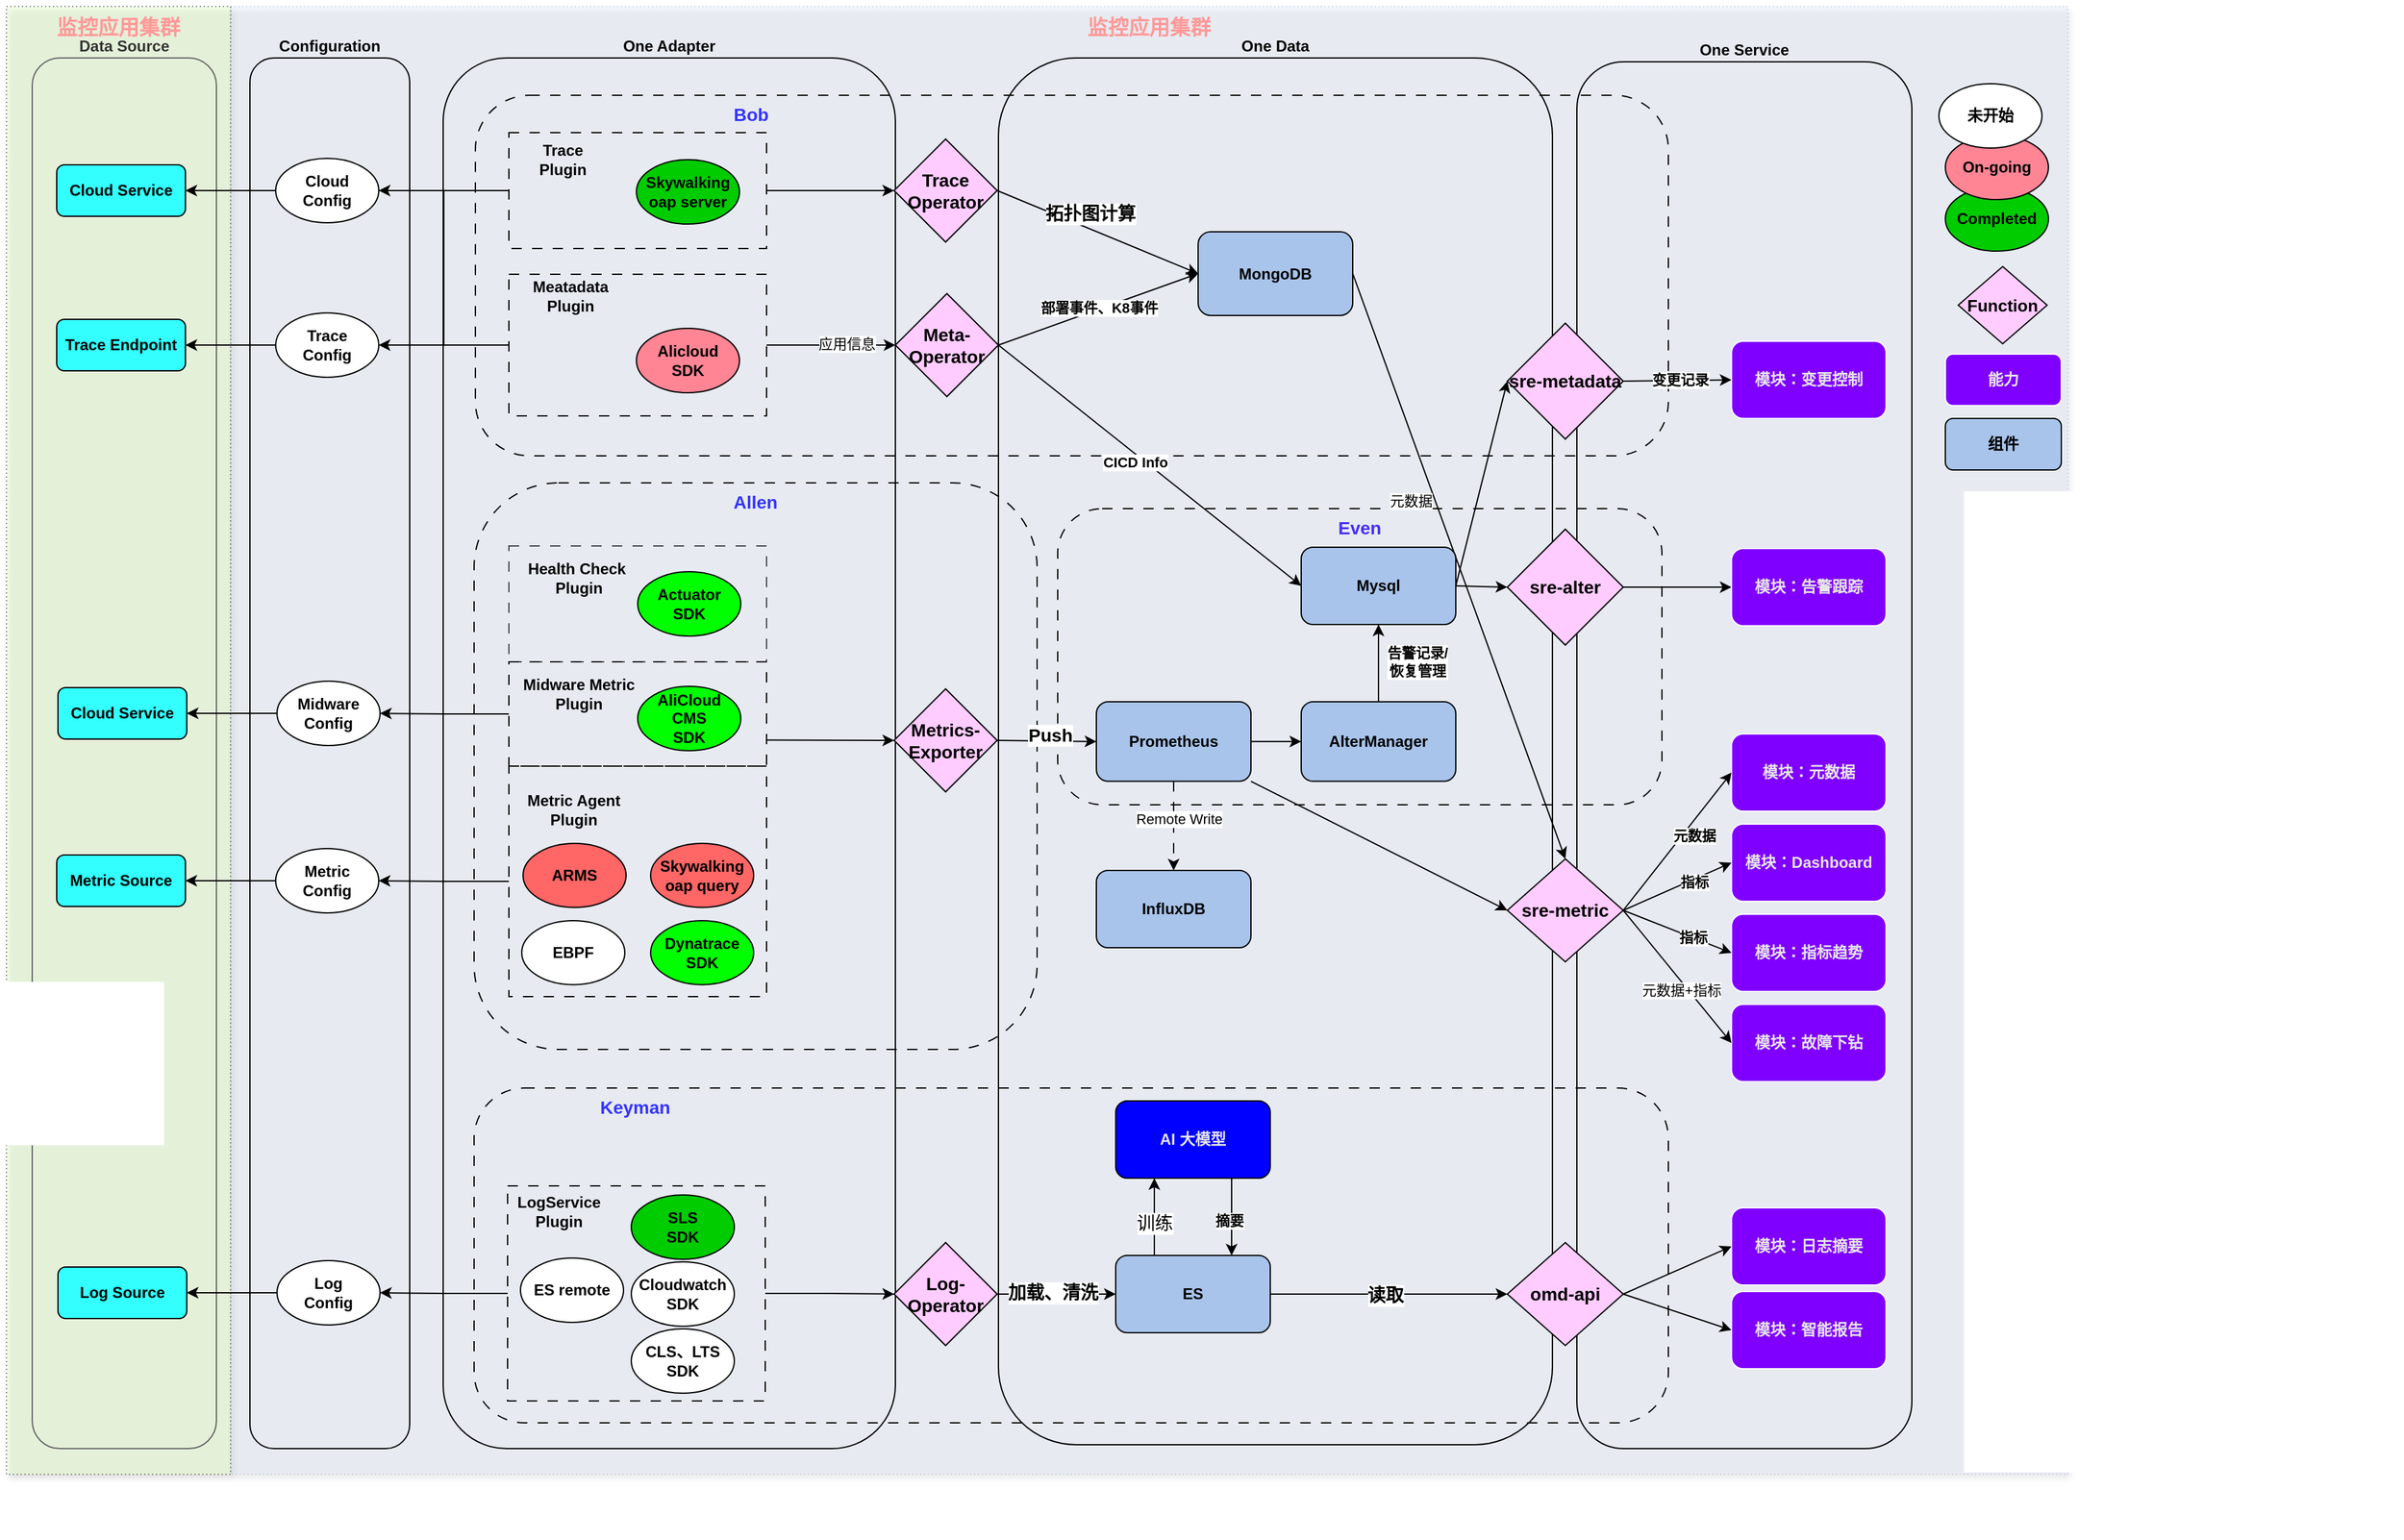 <mxfile version="22.1.15" type="github" pages="4">
  <diagram name="私有化产品结构" id="N1-KNFquu0YFQFn82y0o">
    <mxGraphModel dx="2629" dy="1987" grid="1" gridSize="10" guides="0" tooltips="1" connect="1" arrows="1" fold="1" page="1" pageScale="1" pageWidth="827" pageHeight="1169" math="0" shadow="0">
      <root>
        <mxCell id="0" />
        <mxCell id="1" parent="0" />
        <mxCell id="IrCyLAIyvpYmXgzw5XXe-3" value="" style="rounded=0;whiteSpace=wrap;html=1;dashed=1;dashPattern=8 8;fillColor=none;" parent="1" vertex="1">
          <mxGeometry x="-420" y="-741" width="200" height="90" as="geometry" />
        </mxCell>
        <mxCell id="yH-I_deU1Ts9g914RF5G-15" value="" style="group" parent="1" vertex="1" connectable="0">
          <mxGeometry x="-810" y="-1160" width="1860" height="1140" as="geometry" />
        </mxCell>
        <mxCell id="axlJpJIH7ohh_0OiFWJf-36" value="&lt;b&gt;&lt;font color=&quot;#ff9999&quot; style=&quot;font-size: 16px;&quot;&gt;监控应用集群&lt;/font&gt;&lt;/b&gt;" style="rounded=0;whiteSpace=wrap;html=1;fillColor=#dae8fc;dashed=1;dashPattern=1 2;verticalAlign=top;horizontal=1;fontSize=14;shadow=1;strokeColor=#6c8ebf;opacity=30;" parent="yH-I_deU1Ts9g914RF5G-15" vertex="1">
          <mxGeometry x="173.97" width="1426.03" height="1140" as="geometry" />
        </mxCell>
        <mxCell id="axlJpJIH7ohh_0OiFWJf-37" value="&lt;b&gt;&lt;font color=&quot;#ff9999&quot; style=&quot;font-size: 16px;&quot;&gt;监控应用集群&lt;/font&gt;&lt;/b&gt;" style="rounded=0;whiteSpace=wrap;html=1;fillColor=#E6FFCC;dashed=1;dashPattern=1 2;verticalAlign=top;horizontal=1;fontSize=14;shadow=1;opacity=45;" parent="yH-I_deU1Ts9g914RF5G-15" vertex="1">
          <mxGeometry width="173.972" height="1140" as="geometry" />
        </mxCell>
        <mxCell id="QkV-Cp4CuRcncDUJaHf6-33" value="One Data" style="rounded=1;whiteSpace=wrap;html=1;fillColor=none;labelPosition=center;verticalLabelPosition=top;align=center;verticalAlign=bottom;fontStyle=1;movable=1;resizable=1;rotatable=1;deletable=1;editable=1;locked=0;connectable=1;arcSize=14;" parent="yH-I_deU1Ts9g914RF5G-15" vertex="1">
          <mxGeometry x="770" y="40" width="430" height="1077" as="geometry" />
        </mxCell>
        <mxCell id="axlJpJIH7ohh_0OiFWJf-62" value="组件" style="rounded=1;whiteSpace=wrap;html=1;fontStyle=1;fillColor=#A9C4EB;" parent="yH-I_deU1Ts9g914RF5G-15" vertex="1">
          <mxGeometry x="1505" y="320" width="90" height="40" as="geometry" />
        </mxCell>
        <mxCell id="axlJpJIH7ohh_0OiFWJf-61" value="&lt;font color=&quot;#e6e6e6&quot;&gt;能力&lt;/font&gt;" style="rounded=1;whiteSpace=wrap;html=1;fillColor=#7F00FF;fontStyle=1;strokeColor=#FFFFFF;" parent="yH-I_deU1Ts9g914RF5G-15" vertex="1">
          <mxGeometry x="1505" y="270" width="90" height="40" as="geometry" />
        </mxCell>
        <mxCell id="69dbhkjmrjV_-nLnOfld-1" value="" style="group" parent="yH-I_deU1Ts9g914RF5G-15" vertex="1" connectable="0">
          <mxGeometry x="1505" y="100" width="90" height="246" as="geometry" />
        </mxCell>
        <mxCell id="axlJpJIH7ohh_0OiFWJf-55" value="Completed" style="ellipse;whiteSpace=wrap;html=1;fontStyle=1;fillColor=#00CC00;" parent="69dbhkjmrjV_-nLnOfld-1" vertex="1">
          <mxGeometry y="40" width="80" height="50" as="geometry" />
        </mxCell>
        <mxCell id="axlJpJIH7ohh_0OiFWJf-54" value="On-going" style="ellipse;whiteSpace=wrap;html=1;fontStyle=1;fillColor=#FF8595;" parent="69dbhkjmrjV_-nLnOfld-1" vertex="1">
          <mxGeometry width="80" height="50" as="geometry" />
        </mxCell>
        <mxCell id="axlJpJIH7ohh_0OiFWJf-60" value="&lt;span style=&quot;font-size: 13px;&quot;&gt;Function&lt;/span&gt;" style="rhombus;whiteSpace=wrap;html=1;fontStyle=1;fillColor=#FFCCFF;" parent="69dbhkjmrjV_-nLnOfld-1" vertex="1">
          <mxGeometry x="10" y="102" width="69" height="60" as="geometry" />
        </mxCell>
        <mxCell id="IrCyLAIyvpYmXgzw5XXe-8" value="未开始" style="ellipse;whiteSpace=wrap;html=1;fontStyle=1;fillColor=#FFFFFF;" parent="yH-I_deU1Ts9g914RF5G-15" vertex="1">
          <mxGeometry x="1500" y="60" width="80" height="50" as="geometry" />
        </mxCell>
        <mxCell id="Uf4ihw__WMp9rh9Pb5De-128" value="&lt;font color=&quot;#452ef5&quot;&gt;Even&lt;/font&gt;" style="rounded=1;whiteSpace=wrap;html=1;fillColor=none;dashed=1;dashPattern=8 8;verticalAlign=top;horizontal=1;fontSize=14;fontStyle=1" parent="1" vertex="1">
          <mxGeometry x="6" y="-770" width="469" height="230" as="geometry" />
        </mxCell>
        <mxCell id="Uf4ihw__WMp9rh9Pb5De-132" value="&lt;b&gt;&lt;font color=&quot;#3333ff&quot;&gt;Bob&amp;nbsp; &amp;nbsp; &amp;nbsp; &amp;nbsp; &amp;nbsp; &amp;nbsp; &amp;nbsp; &amp;nbsp; &amp;nbsp; &amp;nbsp; &amp;nbsp; &amp;nbsp; &amp;nbsp; &amp;nbsp; &amp;nbsp; &amp;nbsp; &amp;nbsp; &amp;nbsp; &amp;nbsp; &amp;nbsp; &amp;nbsp; &amp;nbsp; &amp;nbsp; &amp;nbsp; &amp;nbsp; &amp;nbsp; &amp;nbsp; &amp;nbsp; &amp;nbsp; &amp;nbsp; &amp;nbsp; &amp;nbsp; &amp;nbsp; &amp;nbsp; &amp;nbsp; &amp;nbsp; &amp;nbsp; &amp;nbsp; &amp;nbsp; &amp;nbsp; &amp;nbsp; &amp;nbsp; &amp;nbsp; &amp;nbsp; &amp;nbsp; &amp;nbsp; &amp;nbsp; &amp;nbsp; &amp;nbsp; &amp;nbsp; &amp;nbsp; &amp;nbsp; &amp;nbsp; &amp;nbsp; &amp;nbsp; &amp;nbsp; &amp;nbsp; &amp;nbsp; &amp;nbsp; &amp;nbsp; &amp;nbsp; &amp;nbsp; &amp;nbsp; &amp;nbsp;&amp;nbsp;&lt;/font&gt;&lt;/b&gt;" style="rounded=1;whiteSpace=wrap;html=1;fillColor=none;dashed=1;dashPattern=8 8;verticalAlign=top;horizontal=1;fontSize=14;" parent="1" vertex="1">
          <mxGeometry x="-446" y="-1091" width="926" height="280" as="geometry" />
        </mxCell>
        <mxCell id="yH-I_deU1Ts9g914RF5G-14" value="" style="group" parent="1" vertex="1" connectable="0">
          <mxGeometry x="-790" y="-1120" width="1554" height="1150" as="geometry" />
        </mxCell>
        <mxCell id="Uf4ihw__WMp9rh9Pb5De-74" value="Data Source" style="rounded=1;whiteSpace=wrap;html=1;labelPosition=center;verticalLabelPosition=top;align=center;verticalAlign=bottom;fontStyle=1;fillColor=none;fontColor=#333333;strokeColor=#666666;" parent="yH-I_deU1Ts9g914RF5G-14" vertex="1">
          <mxGeometry width="143" height="1080" as="geometry" />
        </mxCell>
        <mxCell id="QkV-Cp4CuRcncDUJaHf6-42" value="One Adapter" style="rounded=1;whiteSpace=wrap;html=1;fillColor=none;labelPosition=center;verticalLabelPosition=top;align=center;verticalAlign=bottom;fontStyle=1;arcSize=14;" parent="yH-I_deU1Ts9g914RF5G-14" vertex="1">
          <mxGeometry x="319" width="351" height="1080" as="geometry" />
        </mxCell>
        <mxCell id="QkV-Cp4CuRcncDUJaHf6-35" value="One Service" style="rounded=1;whiteSpace=wrap;html=1;fillColor=none;labelPosition=center;verticalLabelPosition=top;align=center;verticalAlign=bottom;fontStyle=1;arcSize=14;" parent="yH-I_deU1Ts9g914RF5G-14" vertex="1">
          <mxGeometry x="1199" y="3" width="260" height="1077" as="geometry" />
        </mxCell>
        <mxCell id="Uf4ihw__WMp9rh9Pb5De-73" value="Configuration" style="rounded=1;whiteSpace=wrap;html=1;fillColor=none;labelPosition=center;verticalLabelPosition=top;align=center;verticalAlign=bottom;fontStyle=1" parent="yH-I_deU1Ts9g914RF5G-14" vertex="1">
          <mxGeometry x="169" width="124" height="1080" as="geometry" />
        </mxCell>
        <mxCell id="yH-I_deU1Ts9g914RF5G-22" style="edgeStyle=orthogonalEdgeStyle;rounded=0;orthogonalLoop=1;jettySize=auto;html=1;exitX=0;exitY=0.5;exitDx=0;exitDy=0;entryX=1;entryY=0.5;entryDx=0;entryDy=0;" parent="yH-I_deU1Ts9g914RF5G-14" source="yH-I_deU1Ts9g914RF5G-20" target="yH-I_deU1Ts9g914RF5G-21" edge="1">
          <mxGeometry relative="1" as="geometry" />
        </mxCell>
        <mxCell id="yH-I_deU1Ts9g914RF5G-20" value="Midware&lt;br&gt;Config" style="ellipse;whiteSpace=wrap;html=1;fontStyle=1" parent="yH-I_deU1Ts9g914RF5G-14" vertex="1">
          <mxGeometry x="190" y="484" width="80" height="50" as="geometry" />
        </mxCell>
        <mxCell id="yH-I_deU1Ts9g914RF5G-21" value="Cloud Service" style="rounded=1;whiteSpace=wrap;html=1;fontStyle=1;fillColor=#33FFFF;" parent="yH-I_deU1Ts9g914RF5G-14" vertex="1">
          <mxGeometry x="20" y="489" width="100" height="40" as="geometry" />
        </mxCell>
        <mxCell id="yH-I_deU1Ts9g914RF5G-26" value="" style="group" parent="yH-I_deU1Ts9g914RF5G-14" vertex="1" connectable="0">
          <mxGeometry x="885" y="109" width="160" height="110" as="geometry" />
        </mxCell>
        <mxCell id="QkV-Cp4CuRcncDUJaHf6-64" value="MongoDB" style="rounded=1;whiteSpace=wrap;html=1;fontStyle=1;fillColor=#A9C4EB;" parent="yH-I_deU1Ts9g914RF5G-26" vertex="1">
          <mxGeometry x="20" y="26" width="120" height="65" as="geometry" />
        </mxCell>
        <mxCell id="Uf4ihw__WMp9rh9Pb5De-135" value="&lt;b style=&quot;&quot;&gt;&lt;font color=&quot;#3333ff&quot;&gt;Allen&lt;/font&gt;&lt;/b&gt;" style="rounded=1;whiteSpace=wrap;html=1;fillColor=none;dashed=1;dashPattern=8 8;verticalAlign=top;horizontal=1;fontSize=14;fontStyle=0" parent="1" vertex="1">
          <mxGeometry x="-447" y="-790" width="437" height="440" as="geometry" />
        </mxCell>
        <mxCell id="yH-I_deU1Ts9g914RF5G-1" value="" style="group" parent="1" vertex="1" connectable="0">
          <mxGeometry x="-771" y="-608" width="700" height="209" as="geometry" />
        </mxCell>
        <mxCell id="Uf4ihw__WMp9rh9Pb5De-79" value="Metric&lt;br&gt;Config" style="ellipse;whiteSpace=wrap;html=1;fontStyle=1" parent="yH-I_deU1Ts9g914RF5G-1" vertex="1">
          <mxGeometry x="170" y="102" width="80" height="50" as="geometry" />
        </mxCell>
        <mxCell id="Uf4ihw__WMp9rh9Pb5De-87" value="Metric Source" style="rounded=1;whiteSpace=wrap;html=1;fontStyle=1;fillColor=#33FFFF;" parent="yH-I_deU1Ts9g914RF5G-1" vertex="1">
          <mxGeometry y="107" width="100" height="40" as="geometry" />
        </mxCell>
        <mxCell id="Uf4ihw__WMp9rh9Pb5De-91" style="edgeStyle=orthogonalEdgeStyle;rounded=0;orthogonalLoop=1;jettySize=auto;html=1;exitX=0;exitY=0.5;exitDx=0;exitDy=0;entryX=1;entryY=0.5;entryDx=0;entryDy=0;" parent="yH-I_deU1Ts9g914RF5G-1" source="Uf4ihw__WMp9rh9Pb5De-79" target="Uf4ihw__WMp9rh9Pb5De-87" edge="1">
          <mxGeometry relative="1" as="geometry" />
        </mxCell>
        <mxCell id="Uf4ihw__WMp9rh9Pb5De-83" style="edgeStyle=orthogonalEdgeStyle;rounded=0;orthogonalLoop=1;jettySize=auto;html=1;exitX=0;exitY=0.5;exitDx=0;exitDy=0;entryX=1;entryY=0.5;entryDx=0;entryDy=0;" parent="yH-I_deU1Ts9g914RF5G-1" source="Uf4ihw__WMp9rh9Pb5De-64" target="Uf4ihw__WMp9rh9Pb5De-79" edge="1">
          <mxGeometry relative="1" as="geometry" />
        </mxCell>
        <mxCell id="yH-I_deU1Ts9g914RF5G-11" value="" style="group" parent="yH-I_deU1Ts9g914RF5G-1" vertex="1" connectable="0">
          <mxGeometry x="351" y="43" width="200" height="169" as="geometry" />
        </mxCell>
        <mxCell id="COiFPQ2BIXVZrUjITLt5-2" value="" style="group" parent="yH-I_deU1Ts9g914RF5G-11" vertex="1" connectable="0">
          <mxGeometry y="-4.971" width="200" height="178.941" as="geometry" />
        </mxCell>
        <mxCell id="Uf4ihw__WMp9rh9Pb5De-64" value="" style="rounded=0;whiteSpace=wrap;html=1;dashed=1;dashPattern=8 8;fillColor=none;" parent="COiFPQ2BIXVZrUjITLt5-2" vertex="1">
          <mxGeometry width="200" height="178.941" as="geometry" />
        </mxCell>
        <mxCell id="axlJpJIH7ohh_0OiFWJf-25" value="Skywalking&lt;br&gt;oap query" style="ellipse;whiteSpace=wrap;html=1;fontStyle=1;fillColor=#FF6666;" parent="COiFPQ2BIXVZrUjITLt5-2" vertex="1">
          <mxGeometry x="110" y="59.974" width="80" height="49.706" as="geometry" />
        </mxCell>
        <mxCell id="Uf4ihw__WMp9rh9Pb5De-66" value="&lt;b&gt;Metric Agent&lt;br&gt;Plugin&lt;/b&gt;" style="text;strokeColor=none;align=center;fillColor=none;html=1;verticalAlign=middle;whiteSpace=wrap;rounded=0;" parent="COiFPQ2BIXVZrUjITLt5-2" vertex="1">
          <mxGeometry x="11" y="18.888" width="79" height="29.824" as="geometry" />
        </mxCell>
        <mxCell id="IrCyLAIyvpYmXgzw5XXe-1" value="ARMS" style="ellipse;whiteSpace=wrap;html=1;fontStyle=1;fillColor=#FF6666;" parent="COiFPQ2BIXVZrUjITLt5-2" vertex="1">
          <mxGeometry x="11" y="59.966" width="80" height="49.706" as="geometry" />
        </mxCell>
        <mxCell id="Uf4ihw__WMp9rh9Pb5De-57" value="Dynatrace&lt;br&gt;SDK" style="ellipse;whiteSpace=wrap;html=1;fontStyle=1;fillColor=#00FF00;" parent="COiFPQ2BIXVZrUjITLt5-2" vertex="1">
          <mxGeometry x="110" y="119.972" width="80" height="49.706" as="geometry" />
        </mxCell>
        <mxCell id="z__14awDLPAWtD7sjUGG-1" value="EBPF" style="ellipse;whiteSpace=wrap;html=1;fontStyle=1;fillColor=#FFFFFF;" parent="COiFPQ2BIXVZrUjITLt5-2" vertex="1">
          <mxGeometry x="10" y="119.971" width="80" height="49.706" as="geometry" />
        </mxCell>
        <mxCell id="QkV-Cp4CuRcncDUJaHf6-58" style="rounded=0;orthogonalLoop=1;jettySize=auto;html=1;exitX=1;exitY=0.5;exitDx=0;exitDy=0;entryX=0;entryY=0.5;entryDx=0;entryDy=0;" parent="1" source="Uf4ihw__WMp9rh9Pb5De-17" target="QkV-Cp4CuRcncDUJaHf6-65" edge="1">
          <mxGeometry relative="1" as="geometry">
            <mxPoint x="19" y="-547" as="targetPoint" />
            <mxPoint x="-41" y="-547" as="sourcePoint" />
          </mxGeometry>
        </mxCell>
        <mxCell id="Uf4ihw__WMp9rh9Pb5De-69" value="&lt;font style=&quot;font-size: 14px;&quot;&gt;Push&lt;/font&gt;" style="edgeLabel;html=1;align=center;verticalAlign=middle;resizable=0;points=[];fontStyle=1" parent="QkV-Cp4CuRcncDUJaHf6-58" vertex="1" connectable="0">
          <mxGeometry x="-0.054" y="-1" relative="1" as="geometry">
            <mxPoint x="4" y="-6" as="offset" />
          </mxGeometry>
        </mxCell>
        <mxCell id="Uf4ihw__WMp9rh9Pb5De-106" style="rounded=0;orthogonalLoop=1;jettySize=auto;html=1;exitX=0.5;exitY=0;exitDx=0;exitDy=0;entryX=0.5;entryY=1;entryDx=0;entryDy=0;" parent="1" source="Uf4ihw__WMp9rh9Pb5De-120" target="Uf4ihw__WMp9rh9Pb5De-104" edge="1">
          <mxGeometry relative="1" as="geometry">
            <mxPoint x="79.56" y="-785.212" as="sourcePoint" />
            <mxPoint x="115" y="-700" as="targetPoint" />
          </mxGeometry>
        </mxCell>
        <mxCell id="Uf4ihw__WMp9rh9Pb5De-108" value="告警记录/&lt;br&gt;恢复管理" style="edgeLabel;html=1;align=center;verticalAlign=middle;resizable=0;points=[];fontStyle=1" parent="Uf4ihw__WMp9rh9Pb5De-106" vertex="1" connectable="0">
          <mxGeometry x="0.119" y="2" relative="1" as="geometry">
            <mxPoint x="32" y="2" as="offset" />
          </mxGeometry>
        </mxCell>
        <mxCell id="QkV-Cp4CuRcncDUJaHf6-71" style="rounded=0;orthogonalLoop=1;jettySize=auto;html=1;exitX=1;exitY=0.5;exitDx=0;exitDy=0;entryX=0.5;entryY=0;entryDx=0;entryDy=0;" parent="1" source="QkV-Cp4CuRcncDUJaHf6-64" target="Uf4ihw__WMp9rh9Pb5De-34" edge="1">
          <mxGeometry relative="1" as="geometry">
            <mxPoint x="299" y="-985" as="targetPoint" />
            <mxPoint x="255" y="-956" as="sourcePoint" />
          </mxGeometry>
        </mxCell>
        <mxCell id="axlJpJIH7ohh_0OiFWJf-58" value="元数据" style="edgeLabel;html=1;align=center;verticalAlign=middle;resizable=0;points=[];" parent="QkV-Cp4CuRcncDUJaHf6-71" vertex="1" connectable="0">
          <mxGeometry x="0.066" y="1" relative="1" as="geometry">
            <mxPoint x="-44" y="-65" as="offset" />
          </mxGeometry>
        </mxCell>
        <mxCell id="QkV-Cp4CuRcncDUJaHf6-54" style="edgeStyle=orthogonalEdgeStyle;rounded=0;orthogonalLoop=1;jettySize=auto;html=1;exitX=1;exitY=0.5;exitDx=0;exitDy=0;entryX=0;entryY=0.5;entryDx=0;entryDy=0;" parent="1" edge="1">
          <mxGeometry relative="1" as="geometry">
            <mxPoint x="1140" y="513" as="sourcePoint" />
          </mxGeometry>
        </mxCell>
        <mxCell id="Uf4ihw__WMp9rh9Pb5De-35" style="rounded=0;orthogonalLoop=1;jettySize=auto;html=1;exitX=1;exitY=1;exitDx=0;exitDy=0;entryX=0;entryY=0.5;entryDx=0;entryDy=0;" parent="1" source="QkV-Cp4CuRcncDUJaHf6-65" target="Uf4ihw__WMp9rh9Pb5De-34" edge="1">
          <mxGeometry relative="1" as="geometry" />
        </mxCell>
        <mxCell id="Uf4ihw__WMp9rh9Pb5De-114" style="rounded=0;orthogonalLoop=1;jettySize=auto;html=1;exitX=1;exitY=0.5;exitDx=0;exitDy=0;entryX=0;entryY=0.5;entryDx=0;entryDy=0;" parent="1" source="Uf4ihw__WMp9rh9Pb5De-104" target="Uf4ihw__WMp9rh9Pb5De-110" edge="1">
          <mxGeometry relative="1" as="geometry" />
        </mxCell>
        <mxCell id="Uf4ihw__WMp9rh9Pb5De-118" style="rounded=0;orthogonalLoop=1;jettySize=auto;html=1;exitX=1;exitY=0.5;exitDx=0;exitDy=0;entryX=0;entryY=0.5;entryDx=0;entryDy=0;" parent="1" source="Uf4ihw__WMp9rh9Pb5De-104" target="Uf4ihw__WMp9rh9Pb5De-115" edge="1">
          <mxGeometry relative="1" as="geometry" />
        </mxCell>
        <mxCell id="Uf4ihw__WMp9rh9Pb5De-104" value="Mysql" style="rounded=1;whiteSpace=wrap;html=1;fontStyle=1;fillColor=#A9C4EB;" parent="1" vertex="1">
          <mxGeometry x="195" y="-740" width="120" height="60" as="geometry" />
        </mxCell>
        <mxCell id="Uf4ihw__WMp9rh9Pb5De-111" style="rounded=0;orthogonalLoop=1;jettySize=auto;html=1;exitX=1;exitY=0.5;exitDx=0;exitDy=0;entryX=0;entryY=0.5;entryDx=0;entryDy=0;" parent="1" source="Uf4ihw__WMp9rh9Pb5De-110" target="Uf4ihw__WMp9rh9Pb5De-149" edge="1">
          <mxGeometry relative="1" as="geometry" />
        </mxCell>
        <mxCell id="Uf4ihw__WMp9rh9Pb5De-110" value="&lt;span style=&quot;font-size: 14px;&quot;&gt;sre-alter&lt;/span&gt;" style="rhombus;whiteSpace=wrap;html=1;fontStyle=1;fillColor=#FFCCFF;" parent="1" vertex="1">
          <mxGeometry x="355" y="-754" width="90" height="90" as="geometry" />
        </mxCell>
        <mxCell id="Uf4ihw__WMp9rh9Pb5De-116" style="rounded=0;orthogonalLoop=1;jettySize=auto;html=1;exitX=1;exitY=0.5;exitDx=0;exitDy=0;entryX=0;entryY=0.5;entryDx=0;entryDy=0;" parent="1" source="Uf4ihw__WMp9rh9Pb5De-54" target="Uf4ihw__WMp9rh9Pb5De-104" edge="1">
          <mxGeometry relative="1" as="geometry" />
        </mxCell>
        <mxCell id="Uf4ihw__WMp9rh9Pb5De-117" value="&lt;span&gt;CICD Info&lt;/span&gt;" style="edgeLabel;html=1;align=center;verticalAlign=middle;resizable=0;points=[];fontStyle=1" parent="Uf4ihw__WMp9rh9Pb5De-116" vertex="1" connectable="0">
          <mxGeometry x="0.446" relative="1" as="geometry">
            <mxPoint x="-64" y="-44" as="offset" />
          </mxGeometry>
        </mxCell>
        <mxCell id="Uf4ihw__WMp9rh9Pb5De-149" value="&lt;font color=&quot;#e6e6e6&quot;&gt;模块：告警跟踪&lt;/font&gt;" style="rounded=1;whiteSpace=wrap;html=1;fillColor=#7F00FF;fontStyle=1;strokeColor=#FFFFFF;" parent="1" vertex="1">
          <mxGeometry x="529" y="-739" width="120" height="60" as="geometry" />
        </mxCell>
        <mxCell id="axlJpJIH7ohh_0OiFWJf-19" value="" style="group" parent="1" vertex="1" connectable="0">
          <mxGeometry x="355" y="-522" width="294" height="270" as="geometry" />
        </mxCell>
        <mxCell id="yH-I_deU1Ts9g914RF5G-7" value="" style="group" parent="axlJpJIH7ohh_0OiFWJf-19" vertex="1" connectable="0">
          <mxGeometry y="-60" width="294" height="270" as="geometry" />
        </mxCell>
        <mxCell id="Uf4ihw__WMp9rh9Pb5De-34" value="&lt;span style=&quot;font-size: 14px;&quot;&gt;sre-metric&lt;/span&gt;" style="rhombus;whiteSpace=wrap;html=1;fontStyle=1;fillColor=#FFCCFF;" parent="yH-I_deU1Ts9g914RF5G-7" vertex="1">
          <mxGeometry y="84" width="90" height="80" as="geometry" />
        </mxCell>
        <mxCell id="Uf4ihw__WMp9rh9Pb5De-150" value="&lt;font color=&quot;#e6e6e6&quot;&gt;模块：Dashboard&lt;/font&gt;" style="rounded=1;whiteSpace=wrap;html=1;fillColor=#7F00FF;fontStyle=1;strokeColor=#FFFFFF;" parent="yH-I_deU1Ts9g914RF5G-7" vertex="1">
          <mxGeometry x="174" y="57" width="120" height="60" as="geometry" />
        </mxCell>
        <mxCell id="Uf4ihw__WMp9rh9Pb5De-151" value="&lt;font color=&quot;#e6e6e6&quot;&gt;模块：元数据&lt;/font&gt;" style="rounded=1;whiteSpace=wrap;html=1;fillColor=#7F00FF;fontStyle=1;strokeColor=#FFFFFF;" parent="yH-I_deU1Ts9g914RF5G-7" vertex="1">
          <mxGeometry x="174" y="-13" width="120" height="60" as="geometry" />
        </mxCell>
        <mxCell id="Uf4ihw__WMp9rh9Pb5De-156" value="&lt;font color=&quot;#e6e6e6&quot;&gt;模块：指标趋势&lt;/font&gt;" style="rounded=1;whiteSpace=wrap;html=1;fillColor=#7F00FF;fontStyle=1;strokeColor=#FFFFFF;" parent="yH-I_deU1Ts9g914RF5G-7" vertex="1">
          <mxGeometry x="174" y="127" width="120" height="60" as="geometry" />
        </mxCell>
        <mxCell id="Uf4ihw__WMp9rh9Pb5De-157" value="&lt;font color=&quot;#e6e6e6&quot;&gt;模块：故障下钻&lt;/font&gt;" style="rounded=1;whiteSpace=wrap;html=1;fillColor=#7F00FF;fontStyle=1;strokeColor=#FFFFFF;" parent="yH-I_deU1Ts9g914RF5G-7" vertex="1">
          <mxGeometry x="174" y="197" width="120" height="60" as="geometry" />
        </mxCell>
        <mxCell id="Uf4ihw__WMp9rh9Pb5De-26" style="rounded=0;orthogonalLoop=1;jettySize=auto;html=1;exitX=1;exitY=0.5;exitDx=0;exitDy=0;entryX=0;entryY=0.5;entryDx=0;entryDy=0;" parent="yH-I_deU1Ts9g914RF5G-7" source="Uf4ihw__WMp9rh9Pb5De-34" target="Uf4ihw__WMp9rh9Pb5De-150" edge="1">
          <mxGeometry relative="1" as="geometry">
            <mxPoint x="1300" y="175" as="sourcePoint" />
          </mxGeometry>
        </mxCell>
        <mxCell id="Uf4ihw__WMp9rh9Pb5De-37" value="指标" style="edgeLabel;html=1;align=center;verticalAlign=middle;resizable=0;points=[];fontStyle=1" parent="Uf4ihw__WMp9rh9Pb5De-26" vertex="1" connectable="0">
          <mxGeometry x="-0.328" y="-1" relative="1" as="geometry">
            <mxPoint x="26" y="-11" as="offset" />
          </mxGeometry>
        </mxCell>
        <mxCell id="Uf4ihw__WMp9rh9Pb5De-152" style="rounded=0;orthogonalLoop=1;jettySize=auto;html=1;exitX=1;exitY=0.5;exitDx=0;exitDy=0;entryX=0;entryY=0.5;entryDx=0;entryDy=0;" parent="yH-I_deU1Ts9g914RF5G-7" source="Uf4ihw__WMp9rh9Pb5De-34" target="Uf4ihw__WMp9rh9Pb5De-151" edge="1">
          <mxGeometry relative="1" as="geometry">
            <mxPoint x="1310" y="530" as="sourcePoint" />
            <mxPoint x="1440" y="530" as="targetPoint" />
          </mxGeometry>
        </mxCell>
        <mxCell id="Uf4ihw__WMp9rh9Pb5De-153" value="元数据" style="edgeLabel;html=1;align=center;verticalAlign=middle;resizable=0;points=[];fontStyle=1" parent="Uf4ihw__WMp9rh9Pb5De-152" vertex="1" connectable="0">
          <mxGeometry x="-0.328" y="-1" relative="1" as="geometry">
            <mxPoint x="26" y="-23" as="offset" />
          </mxGeometry>
        </mxCell>
        <mxCell id="Uf4ihw__WMp9rh9Pb5De-158" style="rounded=0;orthogonalLoop=1;jettySize=auto;html=1;entryX=0;entryY=0.5;entryDx=0;entryDy=0;exitX=1;exitY=0.5;exitDx=0;exitDy=0;" parent="yH-I_deU1Ts9g914RF5G-7" source="Uf4ihw__WMp9rh9Pb5De-34" target="Uf4ihw__WMp9rh9Pb5De-156" edge="1">
          <mxGeometry relative="1" as="geometry">
            <mxPoint x="1300" y="520" as="sourcePoint" />
            <mxPoint x="1440" y="490" as="targetPoint" />
          </mxGeometry>
        </mxCell>
        <mxCell id="Uf4ihw__WMp9rh9Pb5De-159" value="指标" style="edgeLabel;html=1;align=center;verticalAlign=middle;resizable=0;points=[];fontStyle=1" parent="Uf4ihw__WMp9rh9Pb5De-158" vertex="1" connectable="0">
          <mxGeometry x="-0.328" y="-1" relative="1" as="geometry">
            <mxPoint x="26" y="9" as="offset" />
          </mxGeometry>
        </mxCell>
        <mxCell id="Uf4ihw__WMp9rh9Pb5De-160" style="rounded=0;orthogonalLoop=1;jettySize=auto;html=1;exitX=1;exitY=0.5;exitDx=0;exitDy=0;entryX=0;entryY=0.5;entryDx=0;entryDy=0;" parent="yH-I_deU1Ts9g914RF5G-7" source="Uf4ihw__WMp9rh9Pb5De-34" target="Uf4ihw__WMp9rh9Pb5De-157" edge="1">
          <mxGeometry relative="1" as="geometry" />
        </mxCell>
        <mxCell id="Uf4ihw__WMp9rh9Pb5De-161" value="元数据+指标" style="edgeLabel;html=1;align=center;verticalAlign=middle;resizable=0;points=[];" parent="Uf4ihw__WMp9rh9Pb5De-160" vertex="1" connectable="0">
          <mxGeometry x="0.126" relative="1" as="geometry">
            <mxPoint x="-3" y="4" as="offset" />
          </mxGeometry>
        </mxCell>
        <mxCell id="Uf4ihw__WMp9rh9Pb5De-120" value="AlterManager" style="rounded=1;whiteSpace=wrap;html=1;fontStyle=1;fillColor=#A9C4EB;" parent="1" vertex="1">
          <mxGeometry x="195" y="-620" width="120" height="61.8" as="geometry" />
        </mxCell>
        <mxCell id="axlJpJIH7ohh_0OiFWJf-27" style="rounded=0;orthogonalLoop=1;jettySize=auto;html=1;exitX=1;exitY=0.5;exitDx=0;exitDy=0;entryX=0;entryY=0.5;entryDx=0;entryDy=0;" parent="1" source="QkV-Cp4CuRcncDUJaHf6-65" target="Uf4ihw__WMp9rh9Pb5De-120" edge="1">
          <mxGeometry relative="1" as="geometry" />
        </mxCell>
        <mxCell id="yH-I_deU1Ts9g914RF5G-6" value="" style="group" parent="1" vertex="1" connectable="0">
          <mxGeometry x="-770" y="-310" width="1524" height="250" as="geometry" />
        </mxCell>
        <mxCell id="Uf4ihw__WMp9rh9Pb5De-125" value="&lt;font color=&quot;#3333ff&quot;&gt;Keyman&amp;nbsp; &amp;nbsp; &amp;nbsp; &amp;nbsp; &amp;nbsp; &amp;nbsp; &amp;nbsp; &amp;nbsp; &amp;nbsp; &amp;nbsp; &amp;nbsp; &amp;nbsp; &amp;nbsp; &amp;nbsp; &amp;nbsp; &amp;nbsp; &amp;nbsp; &amp;nbsp; &amp;nbsp; &amp;nbsp; &amp;nbsp; &amp;nbsp; &amp;nbsp; &amp;nbsp; &amp;nbsp; &amp;nbsp; &amp;nbsp; &amp;nbsp; &amp;nbsp; &amp;nbsp; &amp;nbsp; &amp;nbsp; &amp;nbsp; &amp;nbsp; &amp;nbsp; &amp;nbsp; &amp;nbsp; &amp;nbsp; &amp;nbsp; &amp;nbsp; &amp;nbsp; &amp;nbsp; &amp;nbsp; &amp;nbsp; &amp;nbsp; &amp;nbsp; &amp;nbsp; &amp;nbsp; &amp;nbsp; &amp;nbsp; &amp;nbsp; &amp;nbsp; &amp;nbsp; &amp;nbsp; &amp;nbsp; &amp;nbsp; &amp;nbsp; &amp;nbsp; &amp;nbsp; &amp;nbsp; &amp;nbsp; &amp;nbsp; &amp;nbsp; &amp;nbsp; &amp;nbsp; &amp;nbsp; &amp;nbsp; &amp;nbsp; &amp;nbsp; &amp;nbsp; &amp;nbsp; &amp;nbsp; &amp;nbsp; &amp;nbsp; &amp;nbsp; &amp;nbsp; &amp;nbsp; &amp;nbsp; &amp;nbsp; &amp;nbsp; &amp;nbsp; &amp;nbsp; &amp;nbsp; &amp;nbsp; &amp;nbsp; &amp;nbsp; &amp;nbsp;&amp;nbsp;&lt;/font&gt;" style="rounded=1;whiteSpace=wrap;html=1;fillColor=none;dashed=1;dashPattern=8 8;verticalAlign=top;horizontal=1;fontSize=14;fontStyle=1" parent="yH-I_deU1Ts9g914RF5G-6" vertex="1">
          <mxGeometry x="323" y="-10" width="927" height="260" as="geometry" />
        </mxCell>
        <mxCell id="Uf4ihw__WMp9rh9Pb5De-154" value="&lt;font color=&quot;#e6e6e6&quot;&gt;模块：日志摘要&lt;/font&gt;" style="rounded=1;whiteSpace=wrap;html=1;fillColor=#7F00FF;fontStyle=1;strokeColor=#FFFFFF;" parent="yH-I_deU1Ts9g914RF5G-6" vertex="1">
          <mxGeometry x="1299" y="83" width="120" height="60" as="geometry" />
        </mxCell>
        <mxCell id="hvipubZ_M8-dZnTvKtXH-1" value="&lt;font color=&quot;#e6e6e6&quot;&gt;模块：智能报告&lt;/font&gt;" style="rounded=1;whiteSpace=wrap;html=1;fillColor=#7F00FF;fontStyle=1;strokeColor=#FFFFFF;" parent="yH-I_deU1Ts9g914RF5G-6" vertex="1">
          <mxGeometry x="1299" y="148" width="120" height="60" as="geometry" />
        </mxCell>
        <mxCell id="Uf4ihw__WMp9rh9Pb5De-155" style="rounded=0;orthogonalLoop=1;jettySize=auto;html=1;exitX=1;exitY=0.5;exitDx=0;exitDy=0;entryX=0;entryY=0.5;entryDx=0;entryDy=0;" parent="yH-I_deU1Ts9g914RF5G-6" source="Uf4ihw__WMp9rh9Pb5De-23" target="Uf4ihw__WMp9rh9Pb5De-154" edge="1">
          <mxGeometry relative="1" as="geometry" />
        </mxCell>
        <mxCell id="hvipubZ_M8-dZnTvKtXH-2" style="rounded=0;orthogonalLoop=1;jettySize=auto;html=1;exitX=1;exitY=0.5;exitDx=0;exitDy=0;entryX=0;entryY=0.5;entryDx=0;entryDy=0;" parent="yH-I_deU1Ts9g914RF5G-6" source="Uf4ihw__WMp9rh9Pb5De-23" target="hvipubZ_M8-dZnTvKtXH-1" edge="1">
          <mxGeometry relative="1" as="geometry" />
        </mxCell>
        <mxCell id="QkV-Cp4CuRcncDUJaHf6-44" value="AI 大模型" style="rounded=1;whiteSpace=wrap;html=1;fontStyle=1;fillColor=#0000FF;fontColor=#E6E6E6;" parent="yH-I_deU1Ts9g914RF5G-6" vertex="1">
          <mxGeometry x="821" width="120" height="60" as="geometry" />
        </mxCell>
        <mxCell id="Uf4ihw__WMp9rh9Pb5De-80" value="Log&lt;br&gt;Config" style="ellipse;whiteSpace=wrap;html=1;fontStyle=1" parent="yH-I_deU1Ts9g914RF5G-6" vertex="1">
          <mxGeometry x="170" y="124" width="80" height="50" as="geometry" />
        </mxCell>
        <mxCell id="Uf4ihw__WMp9rh9Pb5De-88" value="Log Source" style="rounded=1;whiteSpace=wrap;html=1;fontStyle=1;fillColor=#33FFFF;" parent="yH-I_deU1Ts9g914RF5G-6" vertex="1">
          <mxGeometry y="129" width="100" height="40" as="geometry" />
        </mxCell>
        <mxCell id="QkV-Cp4CuRcncDUJaHf6-67" value="ES" style="rounded=1;whiteSpace=wrap;html=1;fillColor=#A9C4EB;fontStyle=1" parent="yH-I_deU1Ts9g914RF5G-6" vertex="1">
          <mxGeometry x="821" y="120" width="120" height="60" as="geometry" />
        </mxCell>
        <mxCell id="Uf4ihw__WMp9rh9Pb5De-23" value="&lt;span style=&quot;font-size: 14px;&quot;&gt;omd-api&lt;/span&gt;" style="rhombus;whiteSpace=wrap;html=1;fontStyle=1;fillColor=#FFCCFF;" parent="yH-I_deU1Ts9g914RF5G-6" vertex="1">
          <mxGeometry x="1125" y="110" width="90" height="80" as="geometry" />
        </mxCell>
        <mxCell id="Uf4ihw__WMp9rh9Pb5De-65" value="" style="rounded=0;whiteSpace=wrap;html=1;dashed=1;dashPattern=8 8;fillColor=none;" parent="yH-I_deU1Ts9g914RF5G-6" vertex="1">
          <mxGeometry x="349" y="66" width="200" height="167" as="geometry" />
        </mxCell>
        <mxCell id="Uf4ihw__WMp9rh9Pb5De-48" value="SLS&lt;br&gt;SDK" style="ellipse;whiteSpace=wrap;html=1;fontStyle=1;fillColor=#00CC00;" parent="yH-I_deU1Ts9g914RF5G-6" vertex="1">
          <mxGeometry x="445" y="73" width="80" height="50" as="geometry" />
        </mxCell>
        <mxCell id="Uf4ihw__WMp9rh9Pb5De-50" value="Cloudwatch&lt;br&gt;SDK" style="ellipse;whiteSpace=wrap;html=1;fontStyle=1" parent="yH-I_deU1Ts9g914RF5G-6" vertex="1">
          <mxGeometry x="445" y="125" width="80" height="50" as="geometry" />
        </mxCell>
        <mxCell id="Uf4ihw__WMp9rh9Pb5De-52" value="CLS、LTS&lt;br&gt;SDK" style="ellipse;whiteSpace=wrap;html=1;fontStyle=1" parent="yH-I_deU1Ts9g914RF5G-6" vertex="1">
          <mxGeometry x="445" y="177" width="80" height="50" as="geometry" />
        </mxCell>
        <mxCell id="Uf4ihw__WMp9rh9Pb5De-89" value="ES remote" style="ellipse;whiteSpace=wrap;html=1;fontStyle=1" parent="yH-I_deU1Ts9g914RF5G-6" vertex="1">
          <mxGeometry x="359" y="122" width="80" height="50" as="geometry" />
        </mxCell>
        <mxCell id="Uf4ihw__WMp9rh9Pb5De-68" value="&lt;b&gt;LogService&lt;br&gt;Plugin&lt;/b&gt;" style="text;strokeColor=none;align=center;fillColor=none;html=1;verticalAlign=middle;whiteSpace=wrap;rounded=0;" parent="yH-I_deU1Ts9g914RF5G-6" vertex="1">
          <mxGeometry x="349" y="71" width="80" height="30" as="geometry" />
        </mxCell>
        <mxCell id="Uf4ihw__WMp9rh9Pb5De-90" style="edgeStyle=orthogonalEdgeStyle;rounded=0;orthogonalLoop=1;jettySize=auto;html=1;exitX=0;exitY=0.5;exitDx=0;exitDy=0;entryX=1;entryY=0.5;entryDx=0;entryDy=0;" parent="yH-I_deU1Ts9g914RF5G-6" source="Uf4ihw__WMp9rh9Pb5De-80" target="Uf4ihw__WMp9rh9Pb5De-88" edge="1">
          <mxGeometry relative="1" as="geometry" />
        </mxCell>
        <mxCell id="axlJpJIH7ohh_0OiFWJf-8" style="edgeStyle=orthogonalEdgeStyle;rounded=0;orthogonalLoop=1;jettySize=auto;html=1;exitX=0.25;exitY=0;exitDx=0;exitDy=0;entryX=0.25;entryY=1;entryDx=0;entryDy=0;" parent="yH-I_deU1Ts9g914RF5G-6" source="QkV-Cp4CuRcncDUJaHf6-67" target="QkV-Cp4CuRcncDUJaHf6-44" edge="1">
          <mxGeometry relative="1" as="geometry" />
        </mxCell>
        <mxCell id="axlJpJIH7ohh_0OiFWJf-9" value="&lt;font style=&quot;font-size: 14px;&quot;&gt;训练&lt;/font&gt;" style="edgeLabel;html=1;align=center;verticalAlign=middle;resizable=0;points=[];" parent="axlJpJIH7ohh_0OiFWJf-8" vertex="1" connectable="0">
          <mxGeometry x="0.195" y="-8" relative="1" as="geometry">
            <mxPoint x="-8" y="11" as="offset" />
          </mxGeometry>
        </mxCell>
        <mxCell id="Uf4ihw__WMp9rh9Pb5De-146" style="rounded=0;orthogonalLoop=1;jettySize=auto;html=1;exitX=0.75;exitY=1;exitDx=0;exitDy=0;entryX=0.75;entryY=0;entryDx=0;entryDy=0;" parent="yH-I_deU1Ts9g914RF5G-6" source="QkV-Cp4CuRcncDUJaHf6-44" target="QkV-Cp4CuRcncDUJaHf6-67" edge="1">
          <mxGeometry relative="1" as="geometry">
            <mxPoint x="919" y="710" as="sourcePoint" />
            <mxPoint x="919" y="805" as="targetPoint" />
          </mxGeometry>
        </mxCell>
        <mxCell id="Uf4ihw__WMp9rh9Pb5De-148" value="摘要" style="edgeLabel;html=1;align=center;verticalAlign=middle;resizable=0;points=[];fontStyle=1" parent="Uf4ihw__WMp9rh9Pb5De-146" vertex="1" connectable="0">
          <mxGeometry x="0.079" y="-2" relative="1" as="geometry">
            <mxPoint as="offset" />
          </mxGeometry>
        </mxCell>
        <mxCell id="Uf4ihw__WMp9rh9Pb5De-47" style="edgeStyle=orthogonalEdgeStyle;rounded=0;orthogonalLoop=1;jettySize=auto;html=1;exitX=1;exitY=0.5;exitDx=0;exitDy=0;entryX=0;entryY=0.5;entryDx=0;entryDy=0;" parent="yH-I_deU1Ts9g914RF5G-6" source="QkV-Cp4CuRcncDUJaHf6-67" target="Uf4ihw__WMp9rh9Pb5De-23" edge="1">
          <mxGeometry relative="1" as="geometry" />
        </mxCell>
        <mxCell id="Uf4ihw__WMp9rh9Pb5De-162" value="&lt;font style=&quot;font-size: 14px;&quot;&gt;读取&lt;/font&gt;" style="edgeLabel;html=1;align=center;verticalAlign=middle;resizable=0;points=[];fontStyle=1" parent="Uf4ihw__WMp9rh9Pb5De-47" vertex="1" connectable="0">
          <mxGeometry x="-0.032" y="-1" relative="1" as="geometry">
            <mxPoint as="offset" />
          </mxGeometry>
        </mxCell>
        <mxCell id="Uf4ihw__WMp9rh9Pb5De-84" style="edgeStyle=orthogonalEdgeStyle;rounded=0;orthogonalLoop=1;jettySize=auto;html=1;exitX=0;exitY=0.5;exitDx=0;exitDy=0;entryX=1;entryY=0.5;entryDx=0;entryDy=0;" parent="yH-I_deU1Ts9g914RF5G-6" source="Uf4ihw__WMp9rh9Pb5De-65" target="Uf4ihw__WMp9rh9Pb5De-80" edge="1">
          <mxGeometry relative="1" as="geometry" />
        </mxCell>
        <mxCell id="yH-I_deU1Ts9g914RF5G-17" style="rounded=0;orthogonalLoop=1;jettySize=auto;html=1;exitX=1;exitY=0.75;exitDx=0;exitDy=0;entryX=0;entryY=0.5;entryDx=0;entryDy=0;" parent="1" source="yH-I_deU1Ts9g914RF5G-9" target="Uf4ihw__WMp9rh9Pb5De-17" edge="1">
          <mxGeometry relative="1" as="geometry" />
        </mxCell>
        <mxCell id="yH-I_deU1Ts9g914RF5G-23" style="edgeStyle=orthogonalEdgeStyle;rounded=0;orthogonalLoop=1;jettySize=auto;html=1;exitX=0;exitY=0.5;exitDx=0;exitDy=0;entryX=1;entryY=0.5;entryDx=0;entryDy=0;" parent="1" source="yH-I_deU1Ts9g914RF5G-9" target="yH-I_deU1Ts9g914RF5G-20" edge="1">
          <mxGeometry relative="1" as="geometry" />
        </mxCell>
        <mxCell id="yH-I_deU1Ts9g914RF5G-9" value="" style="rounded=0;whiteSpace=wrap;html=1;dashed=1;dashPattern=8 8;fillColor=none;" parent="1" vertex="1">
          <mxGeometry x="-420" y="-651" width="200" height="81" as="geometry" />
        </mxCell>
        <mxCell id="yH-I_deU1Ts9g914RF5G-10" value="&lt;b&gt;Midware Metric&lt;br&gt;Plugin&lt;/b&gt;" style="text;strokeColor=none;align=center;fillColor=none;html=1;verticalAlign=middle;whiteSpace=wrap;rounded=0;" parent="1" vertex="1">
          <mxGeometry x="-410" y="-641" width="89" height="30" as="geometry" />
        </mxCell>
        <mxCell id="Uf4ihw__WMp9rh9Pb5De-17" value="&lt;font style=&quot;font-size: 14px;&quot;&gt;Metrics-Exporter&lt;/font&gt;" style="rhombus;whiteSpace=wrap;html=1;fontStyle=1;fillColor=#FFCCFF;container=0;" parent="1" vertex="1">
          <mxGeometry x="-121" y="-630" width="80" height="80" as="geometry" />
        </mxCell>
        <mxCell id="QkV-Cp4CuRcncDUJaHf6-70" style="rounded=0;orthogonalLoop=1;jettySize=auto;html=1;exitX=1;exitY=0.5;exitDx=0;exitDy=0;entryX=0;entryY=0.5;entryDx=0;entryDy=0;" parent="1" source="Uf4ihw__WMp9rh9Pb5De-58" target="QkV-Cp4CuRcncDUJaHf6-64" edge="1">
          <mxGeometry relative="1" as="geometry">
            <mxPoint x="-2" y="-848" as="sourcePoint" />
          </mxGeometry>
        </mxCell>
        <mxCell id="Uf4ihw__WMp9rh9Pb5De-70" value="&lt;span style=&quot;font-size: 14px;&quot;&gt;&lt;b&gt;拓扑图计算&lt;/b&gt;&lt;/span&gt;" style="edgeLabel;html=1;align=center;verticalAlign=middle;resizable=0;points=[];" parent="QkV-Cp4CuRcncDUJaHf6-70" vertex="1" connectable="0">
          <mxGeometry x="-0.125" relative="1" as="geometry">
            <mxPoint x="3" y="-11" as="offset" />
          </mxGeometry>
        </mxCell>
        <mxCell id="Uf4ihw__WMp9rh9Pb5De-25" style="rounded=0;orthogonalLoop=1;jettySize=auto;html=1;exitX=1;exitY=0.5;exitDx=0;exitDy=0;entryX=0;entryY=0.5;entryDx=0;entryDy=0;" parent="1" source="Uf4ihw__WMp9rh9Pb5De-54" target="QkV-Cp4CuRcncDUJaHf6-64" edge="1">
          <mxGeometry relative="1" as="geometry">
            <mxPoint x="-2" y="-963" as="sourcePoint" />
          </mxGeometry>
        </mxCell>
        <mxCell id="Uf4ihw__WMp9rh9Pb5De-40" value="部署事件、K8事件" style="edgeLabel;html=1;align=center;verticalAlign=middle;resizable=0;points=[];fillColor=none;fontStyle=1" parent="Uf4ihw__WMp9rh9Pb5De-25" vertex="1" connectable="0">
          <mxGeometry x="0.006" y="1" relative="1" as="geometry">
            <mxPoint as="offset" />
          </mxGeometry>
        </mxCell>
        <mxCell id="QkV-Cp4CuRcncDUJaHf6-39" value="&lt;font color=&quot;#e6e6e6&quot;&gt;模块：变更控制&lt;/font&gt;" style="rounded=1;whiteSpace=wrap;html=1;fillColor=#7F00FF;fontStyle=1;strokeColor=#FFFFFF;" parent="1" vertex="1">
          <mxGeometry x="529" y="-900" width="120" height="60" as="geometry" />
        </mxCell>
        <mxCell id="Uf4ihw__WMp9rh9Pb5De-115" value="&lt;span style=&quot;font-size: 14px;&quot;&gt;sre-metadata&lt;/span&gt;" style="rhombus;whiteSpace=wrap;html=1;fontStyle=1;fillColor=#FFCCFF;" parent="1" vertex="1">
          <mxGeometry x="355" y="-914" width="90" height="90" as="geometry" />
        </mxCell>
        <mxCell id="Uf4ihw__WMp9rh9Pb5De-77" value="Cloud&lt;br&gt;Config" style="ellipse;whiteSpace=wrap;html=1;fontStyle=1" parent="1" vertex="1">
          <mxGeometry x="-601" y="-1042" width="80" height="50" as="geometry" />
        </mxCell>
        <mxCell id="Uf4ihw__WMp9rh9Pb5De-85" value="Cloud Service" style="rounded=1;whiteSpace=wrap;html=1;fontStyle=1;fillColor=#33FFFF;" parent="1" vertex="1">
          <mxGeometry x="-771" y="-1037" width="100" height="40" as="geometry" />
        </mxCell>
        <mxCell id="Uf4ihw__WMp9rh9Pb5De-78" value="Trace&lt;br&gt;Config" style="ellipse;whiteSpace=wrap;html=1;fontStyle=1" parent="1" vertex="1">
          <mxGeometry x="-601" y="-922" width="80" height="50" as="geometry" />
        </mxCell>
        <mxCell id="Uf4ihw__WMp9rh9Pb5De-86" value="Trace Endpoint" style="rounded=1;whiteSpace=wrap;html=1;fontStyle=1;fillColor=#33FFFF;" parent="1" vertex="1">
          <mxGeometry x="-771" y="-917" width="100" height="40" as="geometry" />
        </mxCell>
        <mxCell id="Uf4ihw__WMp9rh9Pb5De-119" style="rounded=0;orthogonalLoop=1;jettySize=auto;html=1;exitX=1;exitY=0.5;exitDx=0;exitDy=0;entryX=0;entryY=0.5;entryDx=0;entryDy=0;" parent="1" source="Uf4ihw__WMp9rh9Pb5De-115" target="QkV-Cp4CuRcncDUJaHf6-39" edge="1">
          <mxGeometry relative="1" as="geometry" />
        </mxCell>
        <mxCell id="Uf4ihw__WMp9rh9Pb5De-124" value="变更记录" style="edgeLabel;html=1;align=center;verticalAlign=middle;resizable=0;points=[];fontStyle=1" parent="Uf4ihw__WMp9rh9Pb5De-119" vertex="1" connectable="0">
          <mxGeometry x="-0.3" y="-1" relative="1" as="geometry">
            <mxPoint x="14" y="-2" as="offset" />
          </mxGeometry>
        </mxCell>
        <mxCell id="Uf4ihw__WMp9rh9Pb5De-93" style="edgeStyle=orthogonalEdgeStyle;rounded=0;orthogonalLoop=1;jettySize=auto;html=1;exitX=0;exitY=0.5;exitDx=0;exitDy=0;" parent="1" source="Uf4ihw__WMp9rh9Pb5De-77" target="Uf4ihw__WMp9rh9Pb5De-85" edge="1">
          <mxGeometry relative="1" as="geometry" />
        </mxCell>
        <mxCell id="Uf4ihw__WMp9rh9Pb5De-82" style="edgeStyle=orthogonalEdgeStyle;rounded=0;orthogonalLoop=1;jettySize=auto;html=1;exitX=0;exitY=0.5;exitDx=0;exitDy=0;entryX=1;entryY=0.5;entryDx=0;entryDy=0;" parent="1" source="axlJpJIH7ohh_0OiFWJf-38" target="Uf4ihw__WMp9rh9Pb5De-78" edge="1">
          <mxGeometry relative="1" as="geometry">
            <mxPoint x="-312" y="-781" as="sourcePoint" />
          </mxGeometry>
        </mxCell>
        <mxCell id="Uf4ihw__WMp9rh9Pb5De-92" style="edgeStyle=orthogonalEdgeStyle;rounded=0;orthogonalLoop=1;jettySize=auto;html=1;exitX=0;exitY=0.5;exitDx=0;exitDy=0;entryX=1;entryY=0.5;entryDx=0;entryDy=0;" parent="1" source="Uf4ihw__WMp9rh9Pb5De-78" target="Uf4ihw__WMp9rh9Pb5De-86" edge="1">
          <mxGeometry relative="1" as="geometry" />
        </mxCell>
        <mxCell id="Uf4ihw__WMp9rh9Pb5De-81" style="edgeStyle=orthogonalEdgeStyle;rounded=0;orthogonalLoop=1;jettySize=auto;html=1;exitX=0;exitY=0.5;exitDx=0;exitDy=0;entryX=1;entryY=0.5;entryDx=0;entryDy=0;" parent="1" source="Uf4ihw__WMp9rh9Pb5De-63" target="Uf4ihw__WMp9rh9Pb5De-77" edge="1">
          <mxGeometry relative="1" as="geometry" />
        </mxCell>
        <mxCell id="yH-I_deU1Ts9g914RF5G-25" value="" style="group;rotation=90;" parent="1" vertex="1" connectable="0">
          <mxGeometry x="-420" y="-1062" width="341" height="166" as="geometry" />
        </mxCell>
        <mxCell id="axlJpJIH7ohh_0OiFWJf-38" value="" style="rounded=0;whiteSpace=wrap;html=1;dashed=1;dashPattern=8 8;fillColor=none;" parent="yH-I_deU1Ts9g914RF5G-25" vertex="1">
          <mxGeometry width="200" height="90" as="geometry" />
        </mxCell>
        <mxCell id="Uf4ihw__WMp9rh9Pb5De-58" value="&lt;font style=&quot;font-size: 14px;&quot;&gt;Trace&lt;br&gt;Operator&lt;br&gt;&lt;/font&gt;" style="rhombus;whiteSpace=wrap;html=1;fontStyle=1;fillColor=#FFCCFF;" parent="yH-I_deU1Ts9g914RF5G-25" vertex="1">
          <mxGeometry x="299" y="5" width="80" height="80" as="geometry" />
        </mxCell>
        <mxCell id="axlJpJIH7ohh_0OiFWJf-51" value="Skywalking&lt;br&gt;oap server" style="ellipse;whiteSpace=wrap;html=1;fontStyle=1;fillColor=#00CC00;" parent="yH-I_deU1Ts9g914RF5G-25" vertex="1">
          <mxGeometry x="99" y="21" width="80" height="50" as="geometry" />
        </mxCell>
        <mxCell id="axlJpJIH7ohh_0OiFWJf-52" value="&lt;b&gt;Trace&lt;br&gt;Plugin&lt;/b&gt;" style="text;strokeColor=none;align=center;fillColor=none;html=1;verticalAlign=middle;whiteSpace=wrap;rounded=0;" parent="yH-I_deU1Ts9g914RF5G-25" vertex="1">
          <mxGeometry x="12" y="6" width="60" height="30" as="geometry" />
        </mxCell>
        <mxCell id="Uf4ihw__WMp9rh9Pb5De-60" style="rounded=0;orthogonalLoop=1;jettySize=auto;html=1;entryX=0;entryY=0.5;entryDx=0;entryDy=0;exitX=1;exitY=0.5;exitDx=0;exitDy=0;" parent="yH-I_deU1Ts9g914RF5G-25" source="axlJpJIH7ohh_0OiFWJf-38" target="Uf4ihw__WMp9rh9Pb5De-58" edge="1">
          <mxGeometry relative="1" as="geometry">
            <mxPoint x="629" y="379" as="sourcePoint" />
            <mxPoint x="1548" y="832" as="targetPoint" />
          </mxGeometry>
        </mxCell>
        <mxCell id="yH-I_deU1Ts9g914RF5G-24" value="" style="group" parent="yH-I_deU1Ts9g914RF5G-25" vertex="1" connectable="0">
          <mxGeometry x="2" y="100" width="340" height="130" as="geometry" />
        </mxCell>
        <mxCell id="Uf4ihw__WMp9rh9Pb5De-63" value="" style="rounded=0;whiteSpace=wrap;html=1;dashed=1;dashPattern=8 8;fillColor=none;" parent="yH-I_deU1Ts9g914RF5G-24" vertex="1">
          <mxGeometry x="-2" y="10" width="200" height="110" as="geometry" />
        </mxCell>
        <mxCell id="Uf4ihw__WMp9rh9Pb5De-13" value="Alicloud&lt;br&gt;SDK" style="ellipse;whiteSpace=wrap;html=1;fontStyle=1;fillColor=#FF8595;" parent="yH-I_deU1Ts9g914RF5G-24" vertex="1">
          <mxGeometry x="97" y="52" width="80" height="50" as="geometry" />
        </mxCell>
        <mxCell id="Uf4ihw__WMp9rh9Pb5De-54" value="&lt;font style=&quot;font-size: 14px;&quot;&gt;Meta-Operator&lt;br&gt;&lt;/font&gt;" style="rhombus;whiteSpace=wrap;html=1;fontStyle=1;fillColor=#FFCCFF;" parent="yH-I_deU1Ts9g914RF5G-24" vertex="1">
          <mxGeometry x="298" y="25" width="80" height="80" as="geometry" />
        </mxCell>
        <mxCell id="Uf4ihw__WMp9rh9Pb5De-67" value="&lt;b&gt;Meatadata&lt;br&gt;Plugin&lt;br&gt;&lt;/b&gt;" style="text;strokeColor=none;align=center;fillColor=none;html=1;verticalAlign=middle;whiteSpace=wrap;rounded=0;" parent="yH-I_deU1Ts9g914RF5G-24" vertex="1">
          <mxGeometry x="6" y="12" width="80" height="30" as="geometry" />
        </mxCell>
        <mxCell id="axlJpJIH7ohh_0OiFWJf-53" style="edgeStyle=orthogonalEdgeStyle;rounded=0;orthogonalLoop=1;jettySize=auto;html=1;exitX=1;exitY=0.5;exitDx=0;exitDy=0;entryX=0;entryY=0.5;entryDx=0;entryDy=0;" parent="yH-I_deU1Ts9g914RF5G-24" source="Uf4ihw__WMp9rh9Pb5De-63" target="Uf4ihw__WMp9rh9Pb5De-54" edge="1">
          <mxGeometry relative="1" as="geometry" />
        </mxCell>
        <mxCell id="IrCyLAIyvpYmXgzw5XXe-5" value="应用信息" style="edgeLabel;html=1;align=center;verticalAlign=middle;resizable=0;points=[];" parent="axlJpJIH7ohh_0OiFWJf-53" vertex="1" connectable="0">
          <mxGeometry x="0.225" y="1" relative="1" as="geometry">
            <mxPoint as="offset" />
          </mxGeometry>
        </mxCell>
        <mxCell id="QkV-Cp4CuRcncDUJaHf6-66" value="InfluxDB" style="rounded=1;whiteSpace=wrap;html=1;fontStyle=1;fillColor=#A9C4EB;" parent="1" vertex="1">
          <mxGeometry x="36" y="-489" width="120" height="60" as="geometry" />
        </mxCell>
        <mxCell id="QkV-Cp4CuRcncDUJaHf6-65" value="Prometheus" style="rounded=1;whiteSpace=wrap;html=1;fontStyle=1;fillColor=#A9C4EB;" parent="1" vertex="1">
          <mxGeometry x="36" y="-620" width="120" height="61.8" as="geometry" />
        </mxCell>
        <mxCell id="HY_By7ukSsjIwZF03iqe-1" style="edgeStyle=orthogonalEdgeStyle;rounded=0;orthogonalLoop=1;jettySize=auto;html=1;exitX=0.5;exitY=1;exitDx=0;exitDy=0;entryX=0.5;entryY=0;entryDx=0;entryDy=0;dashed=1;dashPattern=8 8;" parent="1" source="QkV-Cp4CuRcncDUJaHf6-65" target="QkV-Cp4CuRcncDUJaHf6-66" edge="1">
          <mxGeometry relative="1" as="geometry" />
        </mxCell>
        <mxCell id="yH-I_deU1Ts9g914RF5G-27" value="Remote Write" style="edgeLabel;html=1;align=center;verticalAlign=middle;resizable=0;points=[];" parent="HY_By7ukSsjIwZF03iqe-1" vertex="1" connectable="0">
          <mxGeometry x="-0.174" y="1" relative="1" as="geometry">
            <mxPoint x="3" as="offset" />
          </mxGeometry>
        </mxCell>
        <mxCell id="COiFPQ2BIXVZrUjITLt5-1" value="AliCloud&lt;br&gt;CMS&lt;br&gt;SDK" style="ellipse;whiteSpace=wrap;html=1;fontStyle=1;fillColor=#00FF00;" parent="1" vertex="1">
          <mxGeometry x="-320" y="-632" width="80" height="50" as="geometry" />
        </mxCell>
        <mxCell id="Uf4ihw__WMp9rh9Pb5De-20" value="&lt;font style=&quot;font-size: 14px;&quot;&gt;Log-Operator&lt;br&gt;&lt;/font&gt;" style="rhombus;whiteSpace=wrap;html=1;fontStyle=1;fillColor=#FFCCFF;" parent="1" vertex="1">
          <mxGeometry x="-121" y="-200" width="80" height="80" as="geometry" />
        </mxCell>
        <mxCell id="Uf4ihw__WMp9rh9Pb5De-22" style="edgeStyle=orthogonalEdgeStyle;rounded=0;orthogonalLoop=1;jettySize=auto;html=1;exitX=1;exitY=0.5;exitDx=0;exitDy=0;entryX=0;entryY=0.5;entryDx=0;entryDy=0;" parent="1" source="Uf4ihw__WMp9rh9Pb5De-20" target="QkV-Cp4CuRcncDUJaHf6-67" edge="1">
          <mxGeometry relative="1" as="geometry" />
        </mxCell>
        <mxCell id="Uf4ihw__WMp9rh9Pb5De-71" value="&lt;b&gt;&lt;font style=&quot;font-size: 14px;&quot;&gt;加载、清洗&lt;/font&gt;&lt;/b&gt;" style="edgeLabel;html=1;align=center;verticalAlign=middle;resizable=0;points=[];" parent="Uf4ihw__WMp9rh9Pb5De-22" vertex="1" connectable="0">
          <mxGeometry x="0.056" y="-4" relative="1" as="geometry">
            <mxPoint x="-6" y="-5" as="offset" />
          </mxGeometry>
        </mxCell>
        <mxCell id="Uf4ihw__WMp9rh9Pb5De-51" style="edgeStyle=orthogonalEdgeStyle;rounded=0;orthogonalLoop=1;jettySize=auto;html=1;exitX=1;exitY=0.5;exitDx=0;exitDy=0;entryX=0;entryY=0.5;entryDx=0;entryDy=0;" parent="1" source="Uf4ihw__WMp9rh9Pb5De-65" target="Uf4ihw__WMp9rh9Pb5De-20" edge="1">
          <mxGeometry relative="1" as="geometry" />
        </mxCell>
        <mxCell id="IrCyLAIyvpYmXgzw5XXe-2" value="Actuator&lt;br&gt;SDK" style="ellipse;whiteSpace=wrap;html=1;fontStyle=1;fillColor=#00FF00;" parent="1" vertex="1">
          <mxGeometry x="-320" y="-721" width="80" height="50" as="geometry" />
        </mxCell>
        <mxCell id="IrCyLAIyvpYmXgzw5XXe-4" value="&lt;b&gt;Health Check&amp;nbsp;&lt;br&gt;Plugin&lt;/b&gt;" style="text;strokeColor=none;align=center;fillColor=none;html=1;verticalAlign=middle;whiteSpace=wrap;rounded=0;" parent="1" vertex="1">
          <mxGeometry x="-410" y="-731" width="89" height="30" as="geometry" />
        </mxCell>
      </root>
    </mxGraphModel>
  </diagram>
  <diagram id="oxZiz7XkhbKZf6CNxiNW" name="采集能力">
    <mxGraphModel dx="1720" dy="910" grid="1" gridSize="10" guides="1" tooltips="1" connect="1" arrows="1" fold="1" page="1" pageScale="1" pageWidth="827" pageHeight="1169" math="0" shadow="0">
      <root>
        <mxCell id="0" />
        <mxCell id="1" parent="0" />
        <mxCell id="ZkvTusG9Keb5ujc12jsV-74" value="&lt;font style=&quot;font-size: 18px;&quot;&gt;应用集群(用户)&lt;/font&gt;" style="rounded=0;whiteSpace=wrap;html=1;fillColor=#67AB9F;labelPosition=center;verticalLabelPosition=top;align=center;verticalAlign=bottom;dashed=1;strokeColor=#000000;opacity=20;fontSize=14;fontStyle=1" parent="1" vertex="1">
          <mxGeometry x="538" y="26" width="510" height="784" as="geometry" />
        </mxCell>
        <mxCell id="Ts4r7o-eNW5mcHEFsYRN-1" value="&lt;font style=&quot;font-size: 18px;&quot;&gt;监控集群&lt;/font&gt;" style="rounded=0;whiteSpace=wrap;html=1;fillColor=#7EA6E0;labelPosition=center;verticalLabelPosition=top;align=center;verticalAlign=bottom;dashed=1;strokeColor=#000000;opacity=20;fontSize=14;fontStyle=1;strokeWidth=2;" parent="1" vertex="1">
          <mxGeometry x="1048" y="28" width="592" height="782" as="geometry" />
        </mxCell>
        <mxCell id="laS5npC69qBM7cNcd-Nc-23" value="Plugin" style="rounded=0;whiteSpace=wrap;html=1;fillColor=#FF0080;labelPosition=center;verticalLabelPosition=top;align=center;verticalAlign=bottom;dashed=1;strokeColor=#6c8ebf;opacity=20;" parent="1" vertex="1">
          <mxGeometry x="220" y="840" width="401" height="430" as="geometry" />
        </mxCell>
        <mxCell id="laS5npC69qBM7cNcd-Nc-22" value="Plugin" style="rounded=0;whiteSpace=wrap;html=1;fillColor=#dae8fc;labelPosition=center;verticalLabelPosition=top;align=center;verticalAlign=bottom;dashed=1;strokeColor=#6c8ebf;opacity=60;" parent="1" vertex="1">
          <mxGeometry x="231" y="870" width="180" height="380" as="geometry" />
        </mxCell>
        <mxCell id="laS5npC69qBM7cNcd-Nc-4" value="exporter" style="rounded=1;whiteSpace=wrap;html=1;fontSize=14;fillColor=#9AC7BF;" parent="1" vertex="1">
          <mxGeometry x="468" y="1020" width="120" height="60" as="geometry" />
        </mxCell>
        <mxCell id="laS5npC69qBM7cNcd-Nc-18" style="rounded=0;orthogonalLoop=1;jettySize=auto;html=1;exitX=1;exitY=0.5;exitDx=0;exitDy=0;entryX=0;entryY=0.5;entryDx=0;entryDy=0;" parent="1" source="laS5npC69qBM7cNcd-Nc-6" target="laS5npC69qBM7cNcd-Nc-4" edge="1">
          <mxGeometry relative="1" as="geometry">
            <mxPoint x="411" y="1100" as="targetPoint" />
          </mxGeometry>
        </mxCell>
        <mxCell id="laS5npC69qBM7cNcd-Nc-19" style="edgeStyle=orthogonalEdgeStyle;rounded=0;orthogonalLoop=1;jettySize=auto;html=1;exitX=0;exitY=0.5;exitDx=0;exitDy=0;" parent="1" source="laS5npC69qBM7cNcd-Nc-6" target="laS5npC69qBM7cNcd-Nc-13" edge="1">
          <mxGeometry relative="1" as="geometry" />
        </mxCell>
        <mxCell id="laS5npC69qBM7cNcd-Nc-6" value="gateway&lt;br&gt;collector" style="rounded=1;whiteSpace=wrap;html=1;fontSize=14;fillColor=#9AC7BF;" parent="1" vertex="1">
          <mxGeometry x="260" y="1140" width="120" height="60" as="geometry" />
        </mxCell>
        <mxCell id="laS5npC69qBM7cNcd-Nc-17" style="rounded=0;orthogonalLoop=1;jettySize=auto;html=1;exitX=1;exitY=0.5;exitDx=0;exitDy=0;entryX=0;entryY=0.5;entryDx=0;entryDy=0;" parent="1" source="laS5npC69qBM7cNcd-Nc-8" target="laS5npC69qBM7cNcd-Nc-4" edge="1">
          <mxGeometry relative="1" as="geometry">
            <mxPoint x="451" y="990" as="targetPoint" />
          </mxGeometry>
        </mxCell>
        <mxCell id="laS5npC69qBM7cNcd-Nc-21" value="二进制加载" style="edgeLabel;html=1;align=center;verticalAlign=middle;resizable=0;points=[];" parent="laS5npC69qBM7cNcd-Nc-17" vertex="1" connectable="0">
          <mxGeometry x="-0.17" y="1" relative="1" as="geometry">
            <mxPoint as="offset" />
          </mxGeometry>
        </mxCell>
        <mxCell id="laS5npC69qBM7cNcd-Nc-20" style="edgeStyle=orthogonalEdgeStyle;rounded=0;orthogonalLoop=1;jettySize=auto;html=1;exitX=0;exitY=0.5;exitDx=0;exitDy=0;entryX=1;entryY=0.5;entryDx=0;entryDy=0;" parent="1" source="laS5npC69qBM7cNcd-Nc-8" target="laS5npC69qBM7cNcd-Nc-15" edge="1">
          <mxGeometry relative="1" as="geometry" />
        </mxCell>
        <mxCell id="laS5npC69qBM7cNcd-Nc-8" value="api collector" style="rounded=1;whiteSpace=wrap;html=1;fontSize=14;fillColor=#9AC7BF;" parent="1" vertex="1">
          <mxGeometry x="260" y="900" width="120" height="60" as="geometry" />
        </mxCell>
        <mxCell id="laS5npC69qBM7cNcd-Nc-9" style="edgeStyle=orthogonalEdgeStyle;rounded=0;orthogonalLoop=1;jettySize=auto;html=1;exitX=0;exitY=0.5;exitDx=0;exitDy=0;entryX=1;entryY=0.5;entryDx=0;entryDy=0;" parent="1" source="laS5npC69qBM7cNcd-Nc-10" target="laS5npC69qBM7cNcd-Nc-14" edge="1">
          <mxGeometry relative="1" as="geometry" />
        </mxCell>
        <mxCell id="laS5npC69qBM7cNcd-Nc-16" style="edgeStyle=orthogonalEdgeStyle;rounded=0;orthogonalLoop=1;jettySize=auto;html=1;exitX=1;exitY=0.5;exitDx=0;exitDy=0;entryX=0;entryY=0.5;entryDx=0;entryDy=0;" parent="1" source="laS5npC69qBM7cNcd-Nc-10" target="laS5npC69qBM7cNcd-Nc-4" edge="1">
          <mxGeometry relative="1" as="geometry" />
        </mxCell>
        <mxCell id="laS5npC69qBM7cNcd-Nc-10" value="alicloud &lt;br&gt;collector" style="rounded=1;whiteSpace=wrap;html=1;fontSize=14;fillColor=#9AC7BF;" parent="1" vertex="1">
          <mxGeometry x="260" y="1020" width="120" height="60" as="geometry" />
        </mxCell>
        <mxCell id="laS5npC69qBM7cNcd-Nc-11" style="edgeStyle=orthogonalEdgeStyle;rounded=0;orthogonalLoop=1;jettySize=auto;html=1;exitX=0;exitY=0.5;exitDx=0;exitDy=0;entryX=1;entryY=0.5;entryDx=0;entryDy=0;fontSize=14;strokeWidth=2;" parent="1" source="laS5npC69qBM7cNcd-Nc-12" target="laS5npC69qBM7cNcd-Nc-4" edge="1">
          <mxGeometry relative="1" as="geometry" />
        </mxCell>
        <mxCell id="laS5npC69qBM7cNcd-Nc-12" value="prometheus" style="rounded=1;whiteSpace=wrap;html=1;fontSize=14;fillColor=#A9C4EB;" parent="1" vertex="1">
          <mxGeometry x="643" y="1020" width="120" height="60" as="geometry" />
        </mxCell>
        <mxCell id="laS5npC69qBM7cNcd-Nc-13" value="gateway" style="rounded=1;whiteSpace=wrap;html=1;fontSize=14;" parent="1" vertex="1">
          <mxGeometry x="61" y="1140" width="120" height="60" as="geometry" />
        </mxCell>
        <mxCell id="laS5npC69qBM7cNcd-Nc-14" value="alicloud&lt;br&gt;products" style="rounded=1;whiteSpace=wrap;html=1;fontSize=14;" parent="1" vertex="1">
          <mxGeometry x="60" y="1020" width="120" height="60" as="geometry" />
        </mxCell>
        <mxCell id="laS5npC69qBM7cNcd-Nc-15" value="optl collector" style="rounded=1;whiteSpace=wrap;html=1;fontSize=14;" parent="1" vertex="1">
          <mxGeometry x="61" y="900" width="120" height="60" as="geometry" />
        </mxCell>
        <mxCell id="ZkvTusG9Keb5ujc12jsV-33" style="rounded=0;orthogonalLoop=1;jettySize=auto;html=1;exitX=0;exitY=0.5;exitDx=0;exitDy=0;entryX=1;entryY=0.5;entryDx=0;entryDy=0;" parent="1" source="ZkvTusG9Keb5ujc12jsV-7" target="ZkvTusG9Keb5ujc12jsV-11" edge="1">
          <mxGeometry relative="1" as="geometry" />
        </mxCell>
        <mxCell id="iFoh42JVt5vM7FP6THCb-17" value="&lt;font style=&quot;font-size: 14px;&quot;&gt;&lt;b&gt;根据配置调用&lt;/b&gt;&lt;/font&gt;" style="edgeLabel;html=1;align=center;verticalAlign=middle;resizable=0;points=[];" vertex="1" connectable="0" parent="ZkvTusG9Keb5ujc12jsV-33">
          <mxGeometry x="-0.045" y="-2" relative="1" as="geometry">
            <mxPoint x="13" y="-5" as="offset" />
          </mxGeometry>
        </mxCell>
        <mxCell id="ZkvTusG9Keb5ujc12jsV-60" style="rounded=0;orthogonalLoop=1;jettySize=auto;html=1;exitX=0;exitY=0.5;exitDx=0;exitDy=0;entryX=1;entryY=0.5;entryDx=0;entryDy=0;" parent="1" source="ZkvTusG9Keb5ujc12jsV-7" target="ZkvTusG9Keb5ujc12jsV-59" edge="1">
          <mxGeometry relative="1" as="geometry" />
        </mxCell>
        <mxCell id="ZkvTusG9Keb5ujc12jsV-63" style="rounded=0;orthogonalLoop=1;jettySize=auto;html=1;exitX=0;exitY=0.5;exitDx=0;exitDy=0;entryX=1;entryY=0.5;entryDx=0;entryDy=0;" parent="1" source="ZkvTusG9Keb5ujc12jsV-7" target="ZkvTusG9Keb5ujc12jsV-28" edge="1">
          <mxGeometry relative="1" as="geometry" />
        </mxCell>
        <mxCell id="ZkvTusG9Keb5ujc12jsV-72" style="rounded=0;orthogonalLoop=1;jettySize=auto;html=1;exitX=0;exitY=0.5;exitDx=0;exitDy=0;entryX=1;entryY=0.5;entryDx=0;entryDy=0;" parent="1" source="ZkvTusG9Keb5ujc12jsV-7" target="ZkvTusG9Keb5ujc12jsV-71" edge="1">
          <mxGeometry relative="1" as="geometry" />
        </mxCell>
        <mxCell id="ZkvTusG9Keb5ujc12jsV-7" value="apm&lt;br&gt;exporter" style="rounded=1;whiteSpace=wrap;html=1;fontSize=14;fillColor=#9AC7BF;" parent="1" vertex="1">
          <mxGeometry x="1308.75" y="280" width="120" height="60" as="geometry" />
        </mxCell>
        <mxCell id="ZkvTusG9Keb5ujc12jsV-34" style="edgeStyle=orthogonalEdgeStyle;rounded=0;orthogonalLoop=1;jettySize=auto;html=1;exitX=0;exitY=0.5;exitDx=0;exitDy=0;entryX=1;entryY=0.5;entryDx=0;entryDy=0;" parent="1" source="ZkvTusG9Keb5ujc12jsV-9" target="ZkvTusG9Keb5ujc12jsV-17" edge="1">
          <mxGeometry relative="1" as="geometry" />
        </mxCell>
        <mxCell id="ZkvTusG9Keb5ujc12jsV-9" value="gateway&lt;br&gt;collector" style="rounded=1;whiteSpace=wrap;html=1;fontSize=14;fillColor=#9AC7BF;" parent="1" vertex="1">
          <mxGeometry x="1096.52" y="702" width="120" height="60" as="geometry" />
        </mxCell>
        <mxCell id="ZkvTusG9Keb5ujc12jsV-32" style="edgeStyle=orthogonalEdgeStyle;rounded=0;orthogonalLoop=1;jettySize=auto;html=1;exitX=0;exitY=0.5;exitDx=0;exitDy=0;entryX=1;entryY=0.5;entryDx=0;entryDy=0;" parent="1" source="ZkvTusG9Keb5ujc12jsV-11" target="iFoh42JVt5vM7FP6THCb-4" edge="1">
          <mxGeometry relative="1" as="geometry" />
        </mxCell>
        <mxCell id="ZkvTusG9Keb5ujc12jsV-11" value="OTLP&lt;br&gt;collector" style="rounded=1;whiteSpace=wrap;html=1;fontSize=14;fillColor=#9AC7BF;strokeColor=#000000;" parent="1" vertex="1">
          <mxGeometry x="1095" y="98" width="120" height="60" as="geometry" />
        </mxCell>
        <mxCell id="WZ4p0urcBumgUh6IN8hF-7" style="edgeStyle=orthogonalEdgeStyle;rounded=0;orthogonalLoop=1;jettySize=auto;html=1;exitX=0;exitY=0.5;exitDx=0;exitDy=0;entryX=1;entryY=0.5;entryDx=0;entryDy=0;" parent="1" source="ZkvTusG9Keb5ujc12jsV-13" target="WZ4p0urcBumgUh6IN8hF-6" edge="1">
          <mxGeometry relative="1" as="geometry" />
        </mxCell>
        <mxCell id="ZkvTusG9Keb5ujc12jsV-13" value="alicloud/aws&lt;br style=&quot;border-color: var(--border-color);&quot;&gt;collector" style="rounded=1;whiteSpace=wrap;html=1;fontSize=14;fillColor=#9999FF;" parent="1" vertex="1">
          <mxGeometry x="1096.52" y="540" width="120" height="60" as="geometry" />
        </mxCell>
        <mxCell id="ZkvTusG9Keb5ujc12jsV-14" style="rounded=0;orthogonalLoop=1;jettySize=auto;html=1;exitX=0;exitY=0.5;exitDx=0;exitDy=0;entryX=1;entryY=0.5;entryDx=0;entryDy=0;fontSize=14;strokeWidth=2;" parent="1" source="ZkvTusG9Keb5ujc12jsV-15" target="ZkvTusG9Keb5ujc12jsV-7" edge="1">
          <mxGeometry relative="1" as="geometry" />
        </mxCell>
        <mxCell id="iFoh42JVt5vM7FP6THCb-15" style="rounded=0;orthogonalLoop=1;jettySize=auto;html=1;exitX=0;exitY=0.5;exitDx=0;exitDy=0;entryX=1;entryY=0.5;entryDx=0;entryDy=0;strokeWidth=2;" edge="1" parent="1" source="ZkvTusG9Keb5ujc12jsV-15" target="iFoh42JVt5vM7FP6THCb-6">
          <mxGeometry relative="1" as="geometry" />
        </mxCell>
        <mxCell id="ZkvTusG9Keb5ujc12jsV-15" value="prometheus" style="rounded=1;whiteSpace=wrap;html=1;fontSize=14;fillColor=#A9C4EB;" parent="1" vertex="1">
          <mxGeometry x="1510" y="430" width="120" height="60" as="geometry" />
        </mxCell>
        <mxCell id="WZ4p0urcBumgUh6IN8hF-13" style="rounded=0;orthogonalLoop=1;jettySize=auto;html=1;exitX=0;exitY=0.5;exitDx=0;exitDy=0;entryX=1;entryY=0.5;entryDx=0;entryDy=0;" parent="1" source="ZkvTusG9Keb5ujc12jsV-17" target="ZkvTusG9Keb5ujc12jsV-49" edge="1">
          <mxGeometry relative="1" as="geometry" />
        </mxCell>
        <mxCell id="ZkvTusG9Keb5ujc12jsV-17" value="alicloud&lt;br&gt;gateway log" style="rounded=1;whiteSpace=wrap;html=1;fontSize=14;" parent="1" vertex="1">
          <mxGeometry x="859.52" y="702" width="120" height="60" as="geometry" />
        </mxCell>
        <mxCell id="ZkvTusG9Keb5ujc12jsV-54" style="rounded=0;orthogonalLoop=1;jettySize=auto;html=1;entryX=1;entryY=0.5;entryDx=0;entryDy=0;exitX=0;exitY=0.5;exitDx=0;exitDy=0;" parent="1" source="iFoh42JVt5vM7FP6THCb-4" target="ZkvTusG9Keb5ujc12jsV-46" edge="1">
          <mxGeometry relative="1" as="geometry">
            <mxPoint x="380" y="136" as="sourcePoint" />
          </mxGeometry>
        </mxCell>
        <mxCell id="ZkvTusG9Keb5ujc12jsV-55" style="rounded=0;orthogonalLoop=1;jettySize=auto;html=1;exitX=0;exitY=0.5;exitDx=0;exitDy=0;entryX=1;entryY=0.5;entryDx=0;entryDy=0;" parent="1" source="ZkvTusG9Keb5ujc12jsV-26" target="ZkvTusG9Keb5ujc12jsV-46" edge="1">
          <mxGeometry relative="1" as="geometry">
            <mxPoint x="860" y="298" as="targetPoint" />
            <mxPoint x="890" y="378" as="sourcePoint" />
          </mxGeometry>
        </mxCell>
        <mxCell id="ZkvTusG9Keb5ujc12jsV-26" value="dynatrace" style="rounded=1;whiteSpace=wrap;html=1;fontSize=14;" parent="1" vertex="1">
          <mxGeometry x="858" y="238" width="120" height="60" as="geometry" />
        </mxCell>
        <mxCell id="ZkvTusG9Keb5ujc12jsV-41" style="edgeStyle=orthogonalEdgeStyle;rounded=0;orthogonalLoop=1;jettySize=auto;html=1;exitX=0;exitY=0.5;exitDx=0;exitDy=0;entryX=1;entryY=0.5;entryDx=0;entryDy=0;" parent="1" source="ZkvTusG9Keb5ujc12jsV-28" target="ZkvTusG9Keb5ujc12jsV-26" edge="1">
          <mxGeometry relative="1" as="geometry" />
        </mxCell>
        <mxCell id="ZkvTusG9Keb5ujc12jsV-28" value="dynatrace&lt;br&gt;collector" style="rounded=1;whiteSpace=wrap;html=1;fontSize=14;fillColor=#9AC7BF;strokeColor=#000000;" parent="1" vertex="1">
          <mxGeometry x="1095" y="238" width="120" height="60" as="geometry" />
        </mxCell>
        <mxCell id="WZ4p0urcBumgUh6IN8hF-8" style="edgeStyle=orthogonalEdgeStyle;rounded=0;orthogonalLoop=1;jettySize=auto;html=1;exitX=0;exitY=0.5;exitDx=0;exitDy=0;entryX=1;entryY=0.5;entryDx=0;entryDy=0;" parent="1" source="ZkvTusG9Keb5ujc12jsV-59" target="WZ4p0urcBumgUh6IN8hF-5" edge="1">
          <mxGeometry relative="1" as="geometry" />
        </mxCell>
        <mxCell id="ZkvTusG9Keb5ujc12jsV-59" value="alicloud/aws&lt;br&gt;collector" style="rounded=1;whiteSpace=wrap;html=1;fontSize=14;fillColor=#9999FF;" parent="1" vertex="1">
          <mxGeometry x="1095" y="400" width="120" height="60" as="geometry" />
        </mxCell>
        <mxCell id="WZ4p0urcBumgUh6IN8hF-9" style="edgeStyle=orthogonalEdgeStyle;rounded=0;orthogonalLoop=1;jettySize=auto;html=1;exitX=0;exitY=0.5;exitDx=0;exitDy=0;entryX=1;entryY=0.5;entryDx=0;entryDy=0;" parent="1" source="ZkvTusG9Keb5ujc12jsV-71" target="WZ4p0urcBumgUh6IN8hF-2" edge="1">
          <mxGeometry relative="1" as="geometry" />
        </mxCell>
        <mxCell id="ZkvTusG9Keb5ujc12jsV-71" value="skywalking&lt;br&gt;collector" style="rounded=1;whiteSpace=wrap;html=1;fontSize=14;fillColor=#9999FF;" parent="1" vertex="1">
          <mxGeometry x="1095" y="318" width="120" height="60" as="geometry" />
        </mxCell>
        <mxCell id="ZkvTusG9Keb5ujc12jsV-65" value="" style="group" parent="1" vertex="1" connectable="0">
          <mxGeometry x="580" y="582" width="140" height="120" as="geometry" />
        </mxCell>
        <mxCell id="ZkvTusG9Keb5ujc12jsV-47" value="MidWare" style="rounded=1;whiteSpace=wrap;html=1;fontSize=14;fillColor=#CDA2BE;" parent="ZkvTusG9Keb5ujc12jsV-65" vertex="1">
          <mxGeometry width="120" height="100" as="geometry" />
        </mxCell>
        <mxCell id="ZkvTusG9Keb5ujc12jsV-48" value="MidWare" style="rounded=1;whiteSpace=wrap;html=1;fontSize=14;fillColor=#CDA2BE;" parent="ZkvTusG9Keb5ujc12jsV-65" vertex="1">
          <mxGeometry x="10" y="10" width="120" height="100" as="geometry" />
        </mxCell>
        <mxCell id="ZkvTusG9Keb5ujc12jsV-49" value="MidWare" style="rounded=1;whiteSpace=wrap;html=1;fontSize=14;fillColor=#CDA2BE;" parent="ZkvTusG9Keb5ujc12jsV-65" vertex="1">
          <mxGeometry x="20" y="20" width="120" height="100" as="geometry" />
        </mxCell>
        <mxCell id="WZ4p0urcBumgUh6IN8hF-1" value="" style="group" parent="1" vertex="1" connectable="0">
          <mxGeometry x="591" y="208" width="140" height="120" as="geometry" />
        </mxCell>
        <mxCell id="ZkvTusG9Keb5ujc12jsV-44" value="Applications" style="rounded=1;whiteSpace=wrap;html=1;fontSize=14;fillColor=#CDA2BE;" parent="WZ4p0urcBumgUh6IN8hF-1" vertex="1">
          <mxGeometry width="120" height="100" as="geometry" />
        </mxCell>
        <mxCell id="ZkvTusG9Keb5ujc12jsV-45" value="Applications" style="rounded=1;whiteSpace=wrap;html=1;fontSize=14;fillColor=#CDA2BE;" parent="WZ4p0urcBumgUh6IN8hF-1" vertex="1">
          <mxGeometry x="10" y="10" width="120" height="100" as="geometry" />
        </mxCell>
        <mxCell id="ZkvTusG9Keb5ujc12jsV-46" value="Applications" style="rounded=1;whiteSpace=wrap;html=1;fontSize=14;fillColor=#CDA2BE;" parent="WZ4p0urcBumgUh6IN8hF-1" vertex="1">
          <mxGeometry x="20" y="20" width="120" height="100" as="geometry" />
        </mxCell>
        <mxCell id="WZ4p0urcBumgUh6IN8hF-10" style="rounded=0;orthogonalLoop=1;jettySize=auto;html=1;exitX=0;exitY=0.5;exitDx=0;exitDy=0;entryX=1;entryY=0.5;entryDx=0;entryDy=0;" parent="1" source="WZ4p0urcBumgUh6IN8hF-2" target="ZkvTusG9Keb5ujc12jsV-46" edge="1">
          <mxGeometry relative="1" as="geometry" />
        </mxCell>
        <mxCell id="WZ4p0urcBumgUh6IN8hF-2" value="skywalking" style="rounded=1;whiteSpace=wrap;html=1;fontSize=14;" parent="1" vertex="1">
          <mxGeometry x="858" y="318" width="120" height="60" as="geometry" />
        </mxCell>
        <mxCell id="WZ4p0urcBumgUh6IN8hF-11" style="rounded=0;orthogonalLoop=1;jettySize=auto;html=1;exitX=0;exitY=0.5;exitDx=0;exitDy=0;entryX=1;entryY=0.5;entryDx=0;entryDy=0;" parent="1" source="WZ4p0urcBumgUh6IN8hF-5" target="ZkvTusG9Keb5ujc12jsV-46" edge="1">
          <mxGeometry relative="1" as="geometry" />
        </mxCell>
        <mxCell id="WZ4p0urcBumgUh6IN8hF-5" value="云上配套&lt;br&gt;（Arms, CloudWatch）" style="rounded=1;whiteSpace=wrap;html=1;fontSize=14;" parent="1" vertex="1">
          <mxGeometry x="858" y="400" width="120" height="60" as="geometry" />
        </mxCell>
        <mxCell id="WZ4p0urcBumgUh6IN8hF-12" style="rounded=0;orthogonalLoop=1;jettySize=auto;html=1;exitX=0;exitY=0.5;exitDx=0;exitDy=0;entryX=1;entryY=0.5;entryDx=0;entryDy=0;" parent="1" source="WZ4p0urcBumgUh6IN8hF-6" target="ZkvTusG9Keb5ujc12jsV-49" edge="1">
          <mxGeometry relative="1" as="geometry" />
        </mxCell>
        <mxCell id="WZ4p0urcBumgUh6IN8hF-6" value="云上配套&lt;br style=&quot;border-color: var(--border-color);&quot;&gt;（云监控, CloudWatch）" style="rounded=1;whiteSpace=wrap;html=1;fontSize=14;" parent="1" vertex="1">
          <mxGeometry x="859.52" y="540" width="120" height="60" as="geometry" />
        </mxCell>
        <mxCell id="dgqV7D723ngrnINFuLhB-3" style="edgeStyle=orthogonalEdgeStyle;rounded=0;orthogonalLoop=1;jettySize=auto;html=1;exitX=0;exitY=0.5;exitDx=0;exitDy=0;entryX=1;entryY=0.5;entryDx=0;entryDy=0;" parent="1" edge="1">
          <mxGeometry relative="1" as="geometry">
            <mxPoint x="1095" y="615" as="sourcePoint" />
          </mxGeometry>
        </mxCell>
        <mxCell id="-xQ1OYMCeHs27jiuqnk2-1" value="Question: 是否要合成1个exporter&lt;br&gt;1. 如果有多个采集源，单个exporter会变得很重&lt;br&gt;2. 如果某个采集任务很大，OOM或者fatal 都会导致其他任务全部采集失败&lt;br&gt;3. 通常采集源就2个，应用1个，中间件1个" style="text;html=1;strokeColor=none;fillColor=none;align=left;verticalAlign=middle;whiteSpace=wrap;rounded=0;fontSize=14;" parent="1" vertex="1">
          <mxGeometry x="169" y="568" width="320" height="148" as="geometry" />
        </mxCell>
        <mxCell id="5OTAqb5RIoC0uV5hTtVC-1" value="" style="rounded=0;whiteSpace=wrap;html=1;fillColor=none;dashed=1;dashPattern=12 12;" parent="1" vertex="1">
          <mxGeometry x="120" y="1838" width="680" height="370" as="geometry" />
        </mxCell>
        <mxCell id="5OTAqb5RIoC0uV5hTtVC-2" style="edgeStyle=orthogonalEdgeStyle;rounded=0;orthogonalLoop=1;jettySize=auto;html=1;exitX=0.5;exitY=0;exitDx=0;exitDy=0;entryX=0.5;entryY=1;entryDx=0;entryDy=0;" parent="1" source="5OTAqb5RIoC0uV5hTtVC-3" target="5OTAqb5RIoC0uV5hTtVC-31" edge="1">
          <mxGeometry relative="1" as="geometry" />
        </mxCell>
        <mxCell id="5OTAqb5RIoC0uV5hTtVC-3" value="" style="rounded=0;whiteSpace=wrap;html=1;fillColor=#F0F4FA;shadow=1;" parent="1" vertex="1">
          <mxGeometry x="140" y="1978" width="640" height="80" as="geometry" />
        </mxCell>
        <mxCell id="5OTAqb5RIoC0uV5hTtVC-4" style="edgeStyle=orthogonalEdgeStyle;rounded=0;orthogonalLoop=1;jettySize=auto;html=1;exitX=0.5;exitY=0;exitDx=0;exitDy=0;entryX=0.5;entryY=1;entryDx=0;entryDy=0;" parent="1" source="5OTAqb5RIoC0uV5hTtVC-5" target="5OTAqb5RIoC0uV5hTtVC-3" edge="1">
          <mxGeometry relative="1" as="geometry">
            <mxPoint x="460" y="2063" as="targetPoint" />
          </mxGeometry>
        </mxCell>
        <mxCell id="5OTAqb5RIoC0uV5hTtVC-5" value="" style="rounded=0;whiteSpace=wrap;html=1;fillColor=#E6E6E6;shadow=1;" parent="1" vertex="1">
          <mxGeometry x="140" y="2098" width="640" height="80" as="geometry" />
        </mxCell>
        <mxCell id="5OTAqb5RIoC0uV5hTtVC-6" style="edgeStyle=orthogonalEdgeStyle;rounded=0;orthogonalLoop=1;jettySize=auto;html=1;exitX=1;exitY=0.5;exitDx=0;exitDy=0;entryX=0;entryY=0.5;entryDx=0;entryDy=0;" parent="1" source="5OTAqb5RIoC0uV5hTtVC-7" target="5OTAqb5RIoC0uV5hTtVC-14" edge="1">
          <mxGeometry relative="1" as="geometry" />
        </mxCell>
        <mxCell id="5OTAqb5RIoC0uV5hTtVC-7" value="BFF" style="rounded=1;whiteSpace=wrap;html=1;" parent="1" vertex="1">
          <mxGeometry x="1178.24" y="970" width="120" height="60" as="geometry" />
        </mxCell>
        <mxCell id="5OTAqb5RIoC0uV5hTtVC-10" style="edgeStyle=orthogonalEdgeStyle;rounded=0;orthogonalLoop=1;jettySize=auto;html=1;exitX=0.5;exitY=0;exitDx=0;exitDy=0;entryX=0.5;entryY=1;entryDx=0;entryDy=0;" parent="1" source="5OTAqb5RIoC0uV5hTtVC-14" target="5OTAqb5RIoC0uV5hTtVC-15" edge="1">
          <mxGeometry relative="1" as="geometry" />
        </mxCell>
        <mxCell id="5OTAqb5RIoC0uV5hTtVC-11" style="edgeStyle=orthogonalEdgeStyle;rounded=0;orthogonalLoop=1;jettySize=auto;html=1;exitX=0.5;exitY=0;exitDx=0;exitDy=0;entryX=0.5;entryY=1;entryDx=0;entryDy=0;" parent="1" source="5OTAqb5RIoC0uV5hTtVC-14" target="5OTAqb5RIoC0uV5hTtVC-19" edge="1">
          <mxGeometry relative="1" as="geometry" />
        </mxCell>
        <mxCell id="5OTAqb5RIoC0uV5hTtVC-12" style="edgeStyle=orthogonalEdgeStyle;rounded=0;orthogonalLoop=1;jettySize=auto;html=1;exitX=1;exitY=0.5;exitDx=0;exitDy=0;entryX=0;entryY=0.5;entryDx=0;entryDy=0;" parent="1" source="5OTAqb5RIoC0uV5hTtVC-14" target="5OTAqb5RIoC0uV5hTtVC-18" edge="1">
          <mxGeometry relative="1" as="geometry" />
        </mxCell>
        <mxCell id="5OTAqb5RIoC0uV5hTtVC-13" style="edgeStyle=orthogonalEdgeStyle;rounded=0;orthogonalLoop=1;jettySize=auto;html=1;exitX=1;exitY=0.5;exitDx=0;exitDy=0;entryX=0;entryY=0.5;entryDx=0;entryDy=0;" parent="1" source="5OTAqb5RIoC0uV5hTtVC-14" target="5OTAqb5RIoC0uV5hTtVC-20" edge="1">
          <mxGeometry relative="1" as="geometry" />
        </mxCell>
        <mxCell id="5OTAqb5RIoC0uV5hTtVC-14" value="API" style="rounded=1;whiteSpace=wrap;html=1;" parent="1" vertex="1">
          <mxGeometry x="1338.24" y="970" width="120" height="60" as="geometry" />
        </mxCell>
        <mxCell id="5OTAqb5RIoC0uV5hTtVC-15" value="APIList" style="rounded=1;whiteSpace=wrap;html=1;" parent="1" vertex="1">
          <mxGeometry x="1258.24" y="850" width="120" height="60" as="geometry" />
        </mxCell>
        <mxCell id="5OTAqb5RIoC0uV5hTtVC-16" style="edgeStyle=orthogonalEdgeStyle;rounded=0;orthogonalLoop=1;jettySize=auto;html=1;exitX=1;exitY=0.5;exitDx=0;exitDy=0;entryX=0;entryY=0.5;entryDx=0;entryDy=0;" parent="1" source="5OTAqb5RIoC0uV5hTtVC-17" target="iFoh42JVt5vM7FP6THCb-1" edge="1">
          <mxGeometry relative="1" as="geometry" />
        </mxCell>
        <mxCell id="5OTAqb5RIoC0uV5hTtVC-17" value="MSE gw" style="rounded=1;whiteSpace=wrap;html=1;" parent="1" vertex="1">
          <mxGeometry x="860" y="969" width="120" height="60" as="geometry" />
        </mxCell>
        <mxCell id="5OTAqb5RIoC0uV5hTtVC-18" value="DB" style="rounded=1;whiteSpace=wrap;html=1;" parent="1" vertex="1">
          <mxGeometry x="1538.24" y="930" width="120" height="60" as="geometry" />
        </mxCell>
        <mxCell id="5OTAqb5RIoC0uV5hTtVC-19" value="Pod List" style="rounded=1;whiteSpace=wrap;html=1;" parent="1" vertex="1">
          <mxGeometry x="1408.24" y="850" width="120" height="60" as="geometry" />
        </mxCell>
        <mxCell id="5OTAqb5RIoC0uV5hTtVC-20" value="Mid" style="rounded=1;whiteSpace=wrap;html=1;" parent="1" vertex="1">
          <mxGeometry x="1538.24" y="1010" width="120" height="60" as="geometry" />
        </mxCell>
        <mxCell id="5OTAqb5RIoC0uV5hTtVC-21" value="&lt;font style=&quot;font-size: 18px;&quot;&gt;Agents&lt;/font&gt;" style="text;html=1;strokeColor=none;fillColor=none;align=center;verticalAlign=middle;whiteSpace=wrap;rounded=0;" parent="1" vertex="1">
          <mxGeometry x="140" y="2115.5" width="80" height="45" as="geometry" />
        </mxCell>
        <mxCell id="5OTAqb5RIoC0uV5hTtVC-22" style="edgeStyle=orthogonalEdgeStyle;rounded=0;orthogonalLoop=1;jettySize=auto;html=1;exitX=0.5;exitY=0;exitDx=0;exitDy=0;entryX=0.5;entryY=1;entryDx=0;entryDy=0;" parent="1" source="5OTAqb5RIoC0uV5hTtVC-23" target="5OTAqb5RIoC0uV5hTtVC-5" edge="1">
          <mxGeometry relative="1" as="geometry" />
        </mxCell>
        <mxCell id="5OTAqb5RIoC0uV5hTtVC-23" value="" style="rounded=0;whiteSpace=wrap;html=1;shadow=1;" parent="1" vertex="1">
          <mxGeometry x="140" y="2218" width="640" height="70" as="geometry" />
        </mxCell>
        <mxCell id="5OTAqb5RIoC0uV5hTtVC-24" value="Extract" style="text;html=1;strokeColor=none;fillColor=none;align=center;verticalAlign=middle;whiteSpace=wrap;rounded=0;fontStyle=1" parent="1" vertex="1">
          <mxGeometry x="460" y="2182" width="60" height="30" as="geometry" />
        </mxCell>
        <mxCell id="5OTAqb5RIoC0uV5hTtVC-25" value="&lt;font style=&quot;font-size: 18px;&quot;&gt;Application Platform&lt;/font&gt;" style="text;html=1;strokeColor=none;fillColor=none;align=center;verticalAlign=middle;whiteSpace=wrap;rounded=0;" parent="1" vertex="1">
          <mxGeometry x="365" y="2230.5" width="190" height="45" as="geometry" />
        </mxCell>
        <mxCell id="5OTAqb5RIoC0uV5hTtVC-26" value="&lt;font style=&quot;font-size: 18px;&quot;&gt;Adapter&lt;/font&gt;" style="text;html=1;strokeColor=none;fillColor=none;align=center;verticalAlign=middle;whiteSpace=wrap;rounded=0;" parent="1" vertex="1">
          <mxGeometry x="140" y="1995" width="80" height="45" as="geometry" />
        </mxCell>
        <mxCell id="5OTAqb5RIoC0uV5hTtVC-27" value="" style="rounded=0;whiteSpace=wrap;html=1;shadow=1;" parent="1" vertex="1">
          <mxGeometry x="140" y="1738" width="640" height="80" as="geometry" />
        </mxCell>
        <mxCell id="5OTAqb5RIoC0uV5hTtVC-28" value="&lt;font style=&quot;font-size: 18px;&quot;&gt;API&lt;/font&gt;" style="text;html=1;strokeColor=none;fillColor=none;align=center;verticalAlign=middle;whiteSpace=wrap;rounded=0;" parent="1" vertex="1">
          <mxGeometry x="140" y="1755" width="80" height="45" as="geometry" />
        </mxCell>
        <mxCell id="5OTAqb5RIoC0uV5hTtVC-29" value="&lt;font style=&quot;font-size: 18px;&quot;&gt;应&lt;br&gt;用&lt;br&gt;大&lt;br&gt;数&lt;br&gt;据&lt;br&gt;引&lt;br&gt;擎&lt;/font&gt;" style="rounded=0;whiteSpace=wrap;html=1;fillColor=#DEEBF7;shadow=1;" parent="1" vertex="1">
          <mxGeometry x="20" y="1738" width="80" height="550" as="geometry" />
        </mxCell>
        <mxCell id="5OTAqb5RIoC0uV5hTtVC-30" style="edgeStyle=orthogonalEdgeStyle;rounded=0;orthogonalLoop=1;jettySize=auto;html=1;exitX=0.5;exitY=0;exitDx=0;exitDy=0;entryX=0.5;entryY=1;entryDx=0;entryDy=0;" parent="1" source="5OTAqb5RIoC0uV5hTtVC-31" target="5OTAqb5RIoC0uV5hTtVC-27" edge="1">
          <mxGeometry relative="1" as="geometry" />
        </mxCell>
        <mxCell id="5OTAqb5RIoC0uV5hTtVC-31" value="" style="rounded=0;whiteSpace=wrap;html=1;fillColor=#E2F0D9;shadow=1;" parent="1" vertex="1">
          <mxGeometry x="140" y="1858" width="640" height="80" as="geometry" />
        </mxCell>
        <mxCell id="5OTAqb5RIoC0uV5hTtVC-32" value="&lt;span style=&quot;font-size: 18px;&quot;&gt;Metrics&lt;/span&gt;" style="text;html=1;strokeColor=none;fillColor=none;align=center;verticalAlign=middle;whiteSpace=wrap;rounded=0;" parent="1" vertex="1">
          <mxGeometry x="140" y="1875.5" width="80" height="45" as="geometry" />
        </mxCell>
        <mxCell id="5OTAqb5RIoC0uV5hTtVC-33" value="Transform" style="text;html=1;strokeColor=none;fillColor=none;align=center;verticalAlign=middle;whiteSpace=wrap;rounded=0;fontStyle=1" parent="1" vertex="1">
          <mxGeometry x="465" y="2062" width="60" height="30" as="geometry" />
        </mxCell>
        <mxCell id="5OTAqb5RIoC0uV5hTtVC-34" value="Load" style="text;html=1;strokeColor=none;fillColor=none;align=center;verticalAlign=middle;whiteSpace=wrap;rounded=0;fontStyle=1" parent="1" vertex="1">
          <mxGeometry x="460" y="1942" width="60" height="30" as="geometry" />
        </mxCell>
        <mxCell id="5OTAqb5RIoC0uV5hTtVC-36" value="" style="shape=image;verticalLabelPosition=bottom;labelBackgroundColor=default;verticalAlign=top;aspect=fixed;imageAspect=0;image=https://raw.githubusercontent.com/gin-gonic/logo/master/color.png;" parent="1" vertex="1">
          <mxGeometry x="404.76" y="1746.02" width="44.76" height="62.96" as="geometry" />
        </mxCell>
        <mxCell id="5OTAqb5RIoC0uV5hTtVC-37" value="" style="shape=image;verticalLabelPosition=bottom;labelBackgroundColor=default;verticalAlign=top;aspect=fixed;imageAspect=0;image=https://1000logos.net/wp-content/uploads/2020/08/MySQL-Logo.png;" parent="1" vertex="1">
          <mxGeometry x="590" y="1865.18" width="105" height="65.63" as="geometry" />
        </mxCell>
        <mxCell id="5OTAqb5RIoC0uV5hTtVC-38" value="" style="shape=image;verticalLabelPosition=bottom;labelBackgroundColor=default;verticalAlign=top;aspect=fixed;imageAspect=0;image=https://upload.wikimedia.org/wikipedia/commons/thumb/9/93/MongoDB_Logo.svg/2560px-MongoDB_Logo.svg.png;" parent="1" vertex="1">
          <mxGeometry x="390" y="1879.16" width="140" height="37.68" as="geometry" />
        </mxCell>
        <mxCell id="5OTAqb5RIoC0uV5hTtVC-39" value="" style="shape=image;verticalLabelPosition=bottom;labelBackgroundColor=default;verticalAlign=top;aspect=fixed;imageAspect=0;image=https://opentelemetry.io/img/social/logo-wordmark-001.png;" parent="1" vertex="1">
          <mxGeometry x="394.52" y="1983.35" width="130.48" height="68.29" as="geometry" />
        </mxCell>
        <mxCell id="5OTAqb5RIoC0uV5hTtVC-40" value="" style="shape=image;verticalLabelPosition=bottom;labelBackgroundColor=default;verticalAlign=top;aspect=fixed;imageAspect=0;image=https://skyapmtest.github.io/page-resources/SkyAPM/skyapm.png;" parent="1" vertex="1">
          <mxGeometry x="404.76" y="2120.06" width="110" height="35.88" as="geometry" />
        </mxCell>
        <mxCell id="5OTAqb5RIoC0uV5hTtVC-41" value="" style="shape=image;verticalLabelPosition=bottom;labelBackgroundColor=default;verticalAlign=top;aspect=fixed;imageAspect=0;image=https://github.com/prometheus/prometheus/raw/main/documentation/images/prometheus-logo.svg;" parent="1" vertex="1">
          <mxGeometry x="250" y="2111.33" width="45" height="44.61" as="geometry" />
        </mxCell>
        <mxCell id="5OTAqb5RIoC0uV5hTtVC-42" value="" style="shape=image;verticalLabelPosition=bottom;labelBackgroundColor=default;verticalAlign=top;aspect=fixed;imageAspect=0;image=https://github.com/prometheus/prometheus/raw/main/documentation/images/prometheus-logo.svg;movable=1;resizable=1;rotatable=1;deletable=1;editable=1;locked=0;connectable=1;" parent="1" vertex="1">
          <mxGeometry x="250" y="1872.23" width="45" height="44.61" as="geometry" />
        </mxCell>
        <mxCell id="5OTAqb5RIoC0uV5hTtVC-43" value="&lt;font style=&quot;font-size: 18px;&quot;&gt;Third Party&lt;/font&gt;" style="text;html=1;strokeColor=none;fillColor=none;align=center;verticalAlign=middle;whiteSpace=wrap;rounded=0;" parent="1" vertex="1">
          <mxGeometry x="590" y="2115.5" width="112.5" height="45" as="geometry" />
        </mxCell>
        <mxCell id="5OTAqb5RIoC0uV5hTtVC-44" value="&lt;font color=&quot;#e6522c&quot;&gt;&lt;b&gt;Prometheus&lt;/b&gt;&lt;/font&gt;" style="text;html=1;strokeColor=none;fillColor=none;align=center;verticalAlign=middle;whiteSpace=wrap;rounded=0;movable=1;resizable=1;rotatable=1;deletable=1;editable=1;locked=0;connectable=1;" parent="1" vertex="1">
          <mxGeometry x="230.32" y="1908" width="84.36" height="30" as="geometry" />
        </mxCell>
        <mxCell id="5OTAqb5RIoC0uV5hTtVC-45" value="&lt;font color=&quot;#e6522c&quot;&gt;&lt;b&gt;Prometheus&lt;/b&gt;&lt;/font&gt;" style="text;html=1;strokeColor=none;fillColor=none;align=center;verticalAlign=middle;whiteSpace=wrap;rounded=0;movable=1;resizable=1;rotatable=1;deletable=1;editable=1;locked=0;connectable=1;" parent="1" vertex="1">
          <mxGeometry x="230.32" y="2148" width="84.36" height="30" as="geometry" />
        </mxCell>
        <mxCell id="5OTAqb5RIoC0uV5hTtVC-46" value="&lt;font style=&quot;font-size: 18px;&quot;&gt;Gin - go&lt;/font&gt;" style="text;html=1;strokeColor=none;fillColor=none;align=center;verticalAlign=middle;whiteSpace=wrap;rounded=0;fontStyle=1" parent="1" vertex="1">
          <mxGeometry x="449.52" y="1766.98" width="77" height="42" as="geometry" />
        </mxCell>
        <mxCell id="5OTAqb5RIoC0uV5hTtVC-47" value="" style="rounded=0;whiteSpace=wrap;html=1;fillColor=#F0F4FA;shadow=1;" parent="1" vertex="1">
          <mxGeometry x="1000" y="1908" width="640" height="210" as="geometry" />
        </mxCell>
        <mxCell id="5OTAqb5RIoC0uV5hTtVC-48" value="" style="rounded=0;whiteSpace=wrap;html=1;fillColor=#E6E6E6;shadow=1;" parent="1" vertex="1">
          <mxGeometry x="1000.24" y="2138" width="640" height="150" as="geometry" />
        </mxCell>
        <mxCell id="5OTAqb5RIoC0uV5hTtVC-49" value="&lt;font style=&quot;font-size: 18px;&quot;&gt;Extract Agents&lt;br&gt;数据采集&lt;br&gt;&lt;/font&gt;" style="text;html=1;strokeColor=none;fillColor=none;align=center;verticalAlign=middle;whiteSpace=wrap;rounded=0;" parent="1" vertex="1">
          <mxGeometry x="1008.83" y="2155.94" width="121.17" height="45" as="geometry" />
        </mxCell>
        <mxCell id="5OTAqb5RIoC0uV5hTtVC-50" value="&lt;font style=&quot;font-size: 18px;&quot;&gt;Transform&lt;br&gt;转换、清洗、计算应用运行数据&lt;/font&gt;" style="text;html=1;strokeColor=none;fillColor=none;align=center;verticalAlign=middle;whiteSpace=wrap;rounded=0;" parent="1" vertex="1">
          <mxGeometry x="1008.83" y="1923" width="130" height="54" as="geometry" />
        </mxCell>
        <mxCell id="5OTAqb5RIoC0uV5hTtVC-51" value="&lt;font style=&quot;font-size: 18px;&quot;&gt;应&lt;br&gt;用&lt;br&gt;大&lt;br&gt;数&lt;br&gt;据&lt;br&gt;引&lt;br&gt;擎&lt;/font&gt;" style="rounded=0;whiteSpace=wrap;html=1;fillColor=#DEEBF7;shadow=1;" parent="1" vertex="1">
          <mxGeometry x="900" y="1738" width="80" height="550" as="geometry" />
        </mxCell>
        <mxCell id="5OTAqb5RIoC0uV5hTtVC-52" value="" style="rounded=0;whiteSpace=wrap;html=1;fillColor=#E2F0D9;shadow=1;" parent="1" vertex="1">
          <mxGeometry x="1000.24" y="1738" width="640" height="150" as="geometry" />
        </mxCell>
        <mxCell id="5OTAqb5RIoC0uV5hTtVC-53" value="&lt;span style=&quot;font-size: 18px;&quot;&gt;Metrics&lt;br&gt;指标存储&lt;br&gt;&lt;/span&gt;" style="text;html=1;strokeColor=none;fillColor=none;align=center;verticalAlign=middle;whiteSpace=wrap;rounded=0;rotation=0;" parent="1" vertex="1">
          <mxGeometry x="1008.83" y="1746.02" width="80" height="45" as="geometry" />
        </mxCell>
        <mxCell id="5OTAqb5RIoC0uV5hTtVC-54" value="" style="shape=image;verticalLabelPosition=bottom;labelBackgroundColor=default;verticalAlign=top;aspect=fixed;imageAspect=0;image=https://1000logos.net/wp-content/uploads/2020/08/MySQL-Logo.png;" parent="1" vertex="1">
          <mxGeometry x="1279.03" y="1762.02" width="87.43" height="54.65" as="geometry" />
        </mxCell>
        <mxCell id="5OTAqb5RIoC0uV5hTtVC-55" value="" style="shape=image;verticalLabelPosition=bottom;labelBackgroundColor=default;verticalAlign=top;aspect=fixed;imageAspect=0;image=https://upload.wikimedia.org/wikipedia/commons/thumb/9/93/MongoDB_Logo.svg/2560px-MongoDB_Logo.svg.png;" parent="1" vertex="1">
          <mxGeometry x="1420" y="1773.99" width="130" height="34.99" as="geometry" />
        </mxCell>
        <mxCell id="5OTAqb5RIoC0uV5hTtVC-56" style="rounded=0;orthogonalLoop=1;jettySize=auto;html=1;exitX=0.25;exitY=0;exitDx=0;exitDy=0;entryX=0.5;entryY=1;entryDx=0;entryDy=0;" parent="1" source="5OTAqb5RIoC0uV5hTtVC-59" target="5OTAqb5RIoC0uV5hTtVC-73" edge="1">
          <mxGeometry relative="1" as="geometry" />
        </mxCell>
        <mxCell id="5OTAqb5RIoC0uV5hTtVC-57" style="edgeStyle=none;shape=connector;rounded=0;orthogonalLoop=1;jettySize=auto;html=1;exitX=0.5;exitY=0;exitDx=0;exitDy=0;entryX=0.5;entryY=1;entryDx=0;entryDy=0;labelBackgroundColor=default;strokeColor=default;fontFamily=Helvetica;fontSize=11;fontColor=default;endArrow=classic;" parent="1" source="5OTAqb5RIoC0uV5hTtVC-59" target="5OTAqb5RIoC0uV5hTtVC-71" edge="1">
          <mxGeometry relative="1" as="geometry" />
        </mxCell>
        <mxCell id="5OTAqb5RIoC0uV5hTtVC-58" style="edgeStyle=none;shape=connector;rounded=0;orthogonalLoop=1;jettySize=auto;html=1;exitX=0.75;exitY=0;exitDx=0;exitDy=0;entryX=0.5;entryY=1;entryDx=0;entryDy=0;labelBackgroundColor=default;strokeColor=default;fontFamily=Helvetica;fontSize=11;fontColor=default;endArrow=classic;" parent="1" source="5OTAqb5RIoC0uV5hTtVC-59" target="5OTAqb5RIoC0uV5hTtVC-72" edge="1">
          <mxGeometry relative="1" as="geometry" />
        </mxCell>
        <mxCell id="5OTAqb5RIoC0uV5hTtVC-59" value="" style="shape=image;verticalLabelPosition=bottom;labelBackgroundColor=default;verticalAlign=top;aspect=fixed;imageAspect=0;image=https://opentelemetry.io/img/social/logo-wordmark-001.png;" parent="1" vertex="1">
          <mxGeometry x="1261" y="1965.92" width="130.48" height="68.29" as="geometry" />
        </mxCell>
        <mxCell id="5OTAqb5RIoC0uV5hTtVC-60" value="" style="shape=image;verticalLabelPosition=bottom;labelBackgroundColor=default;verticalAlign=top;aspect=fixed;imageAspect=0;image=https://skyapmtest.github.io/page-resources/SkyAPM/skyapm.png;" parent="1" vertex="1">
          <mxGeometry x="1293.74" y="2237" width="75" height="24.46" as="geometry" />
        </mxCell>
        <mxCell id="5OTAqb5RIoC0uV5hTtVC-61" value="&lt;font style=&quot;font-size: 18px;&quot;&gt;Third Party&lt;/font&gt;" style="text;html=1;strokeColor=none;fillColor=none;align=center;verticalAlign=middle;whiteSpace=wrap;rounded=0;" parent="1" vertex="1">
          <mxGeometry x="1460" y="2222.73" width="112.5" height="45" as="geometry" />
        </mxCell>
        <mxCell id="5OTAqb5RIoC0uV5hTtVC-62" style="edgeStyle=none;shape=connector;rounded=0;orthogonalLoop=1;jettySize=auto;html=1;exitX=0.5;exitY=0;exitDx=0;exitDy=0;entryX=0.5;entryY=1;entryDx=0;entryDy=0;labelBackgroundColor=default;strokeColor=default;fontFamily=Helvetica;fontSize=11;fontColor=default;endArrow=classic;" parent="1" source="5OTAqb5RIoC0uV5hTtVC-63" target="5OTAqb5RIoC0uV5hTtVC-74" edge="1">
          <mxGeometry relative="1" as="geometry" />
        </mxCell>
        <mxCell id="5OTAqb5RIoC0uV5hTtVC-63" value="&lt;span style=&quot;font-size: 18px;&quot;&gt;调用链路&lt;/span&gt;" style="text;html=1;strokeColor=none;fillColor=none;align=center;verticalAlign=middle;whiteSpace=wrap;rounded=0;" parent="1" vertex="1">
          <mxGeometry x="1273.74" y="2182" width="112.5" height="45" as="geometry" />
        </mxCell>
        <mxCell id="5OTAqb5RIoC0uV5hTtVC-64" style="edgeStyle=none;shape=connector;rounded=0;orthogonalLoop=1;jettySize=auto;html=1;exitX=0.5;exitY=0;exitDx=0;exitDy=0;entryX=0.25;entryY=1;entryDx=0;entryDy=0;labelBackgroundColor=default;strokeColor=default;fontFamily=Helvetica;fontSize=11;fontColor=default;endArrow=classic;" parent="1" source="5OTAqb5RIoC0uV5hTtVC-65" target="5OTAqb5RIoC0uV5hTtVC-74" edge="1">
          <mxGeometry relative="1" as="geometry" />
        </mxCell>
        <mxCell id="5OTAqb5RIoC0uV5hTtVC-65" value="&lt;span style=&quot;font-size: 18px;&quot;&gt;黄金指标&lt;/span&gt;" style="text;html=1;strokeColor=none;fillColor=none;align=center;verticalAlign=middle;whiteSpace=wrap;rounded=0;" parent="1" vertex="1">
          <mxGeometry x="1119.99" y="2182" width="112.5" height="45" as="geometry" />
        </mxCell>
        <mxCell id="5OTAqb5RIoC0uV5hTtVC-66" style="edgeStyle=none;shape=connector;rounded=0;orthogonalLoop=1;jettySize=auto;html=1;exitX=0.5;exitY=0;exitDx=0;exitDy=0;entryX=0.75;entryY=1;entryDx=0;entryDy=0;labelBackgroundColor=default;strokeColor=default;fontFamily=Helvetica;fontSize=11;fontColor=default;endArrow=classic;" parent="1" source="5OTAqb5RIoC0uV5hTtVC-67" target="5OTAqb5RIoC0uV5hTtVC-74" edge="1">
          <mxGeometry relative="1" as="geometry" />
        </mxCell>
        <mxCell id="5OTAqb5RIoC0uV5hTtVC-67" value="&lt;span style=&quot;font-size: 18px;&quot;&gt;实际在用API&lt;/span&gt;" style="text;html=1;strokeColor=none;fillColor=none;align=center;verticalAlign=middle;whiteSpace=wrap;rounded=0;" parent="1" vertex="1">
          <mxGeometry x="1460" y="2182" width="112.5" height="45" as="geometry" />
        </mxCell>
        <mxCell id="5OTAqb5RIoC0uV5hTtVC-68" value="" style="group" parent="1" vertex="1" connectable="0">
          <mxGeometry x="1133.59" y="1762.02" width="65.32" height="50.98" as="geometry" />
        </mxCell>
        <mxCell id="5OTAqb5RIoC0uV5hTtVC-69" value="" style="shape=image;verticalLabelPosition=bottom;labelBackgroundColor=default;verticalAlign=top;aspect=fixed;imageAspect=0;image=https://github.com/prometheus/prometheus/raw/main/documentation/images/prometheus-logo.svg;" parent="5OTAqb5RIoC0uV5hTtVC-68" vertex="1">
          <mxGeometry x="15.238" width="32.869" height="32.585" as="geometry" />
        </mxCell>
        <mxCell id="5OTAqb5RIoC0uV5hTtVC-70" value="&lt;font color=&quot;#e6522c&quot;&gt;&lt;b&gt;Prometheus&lt;/b&gt;&lt;/font&gt;" style="text;html=1;strokeColor=none;fillColor=none;align=center;verticalAlign=middle;whiteSpace=wrap;rounded=0;movable=1;resizable=1;rotatable=1;deletable=1;editable=1;locked=0;connectable=1;" parent="5OTAqb5RIoC0uV5hTtVC-68" vertex="1">
          <mxGeometry y="28.04" width="65.32" height="22.94" as="geometry" />
        </mxCell>
        <mxCell id="5OTAqb5RIoC0uV5hTtVC-71" value="&lt;span style=&quot;font-size: 18px;&quot;&gt;调用链路&lt;/span&gt;" style="text;html=1;strokeColor=none;fillColor=none;align=center;verticalAlign=middle;whiteSpace=wrap;rounded=0;" parent="1" vertex="1">
          <mxGeometry x="1268.99" y="1817.02" width="112.5" height="45" as="geometry" />
        </mxCell>
        <mxCell id="5OTAqb5RIoC0uV5hTtVC-72" value="&lt;span style=&quot;font-size: 18px;&quot;&gt;元数据&lt;/span&gt;" style="text;html=1;strokeColor=none;fillColor=none;align=center;verticalAlign=middle;whiteSpace=wrap;rounded=0;" parent="1" vertex="1">
          <mxGeometry x="1428.75" y="1813" width="112.5" height="45" as="geometry" />
        </mxCell>
        <mxCell id="5OTAqb5RIoC0uV5hTtVC-73" value="&lt;span style=&quot;font-size: 18px;&quot;&gt;黄金指标&lt;/span&gt;" style="text;html=1;strokeColor=none;fillColor=none;align=center;verticalAlign=middle;whiteSpace=wrap;rounded=0;" parent="1" vertex="1">
          <mxGeometry x="1110" y="1813" width="112.5" height="45" as="geometry" />
        </mxCell>
        <mxCell id="5OTAqb5RIoC0uV5hTtVC-74" value="&lt;span style=&quot;font-size: 18px;&quot;&gt;数据集成&lt;/span&gt;" style="text;html=1;strokeColor=none;fillColor=none;align=center;verticalAlign=middle;whiteSpace=wrap;rounded=0;" parent="1" vertex="1">
          <mxGeometry x="1273.74" y="2035.07" width="112.5" height="45" as="geometry" />
        </mxCell>
        <mxCell id="5OTAqb5RIoC0uV5hTtVC-75" value="" style="shape=image;verticalLabelPosition=bottom;labelBackgroundColor=default;verticalAlign=top;aspect=fixed;imageAspect=0;image=https://github.com/prometheus/prometheus/raw/main/documentation/images/prometheus-logo.svg;" parent="1" vertex="1">
          <mxGeometry x="1161.613" y="2222.27" width="27.596" height="27.357" as="geometry" />
        </mxCell>
        <mxCell id="5OTAqb5RIoC0uV5hTtVC-76" value="&lt;font color=&quot;#e6522c&quot;&gt;&lt;b&gt;Prometheus&lt;/b&gt;&lt;/font&gt;" style="text;html=1;strokeColor=none;fillColor=none;align=center;verticalAlign=middle;whiteSpace=wrap;rounded=0;movable=1;resizable=1;rotatable=1;deletable=1;editable=1;locked=0;connectable=1;" parent="1" vertex="1">
          <mxGeometry x="1148.82" y="2245.041" width="54.84" height="18.629" as="geometry" />
        </mxCell>
        <mxCell id="5OTAqb5RIoC0uV5hTtVC-77" style="edgeStyle=none;shape=connector;rounded=0;orthogonalLoop=1;jettySize=auto;html=1;exitX=0.5;exitY=1;exitDx=0;exitDy=0;labelBackgroundColor=default;strokeColor=default;fontFamily=Helvetica;fontSize=11;fontColor=default;endArrow=classic;" parent="1" source="5OTAqb5RIoC0uV5hTtVC-50" target="5OTAqb5RIoC0uV5hTtVC-50" edge="1">
          <mxGeometry relative="1" as="geometry" />
        </mxCell>
        <mxCell id="iFoh42JVt5vM7FP6THCb-3" style="edgeStyle=orthogonalEdgeStyle;rounded=0;orthogonalLoop=1;jettySize=auto;html=1;exitX=1;exitY=0.5;exitDx=0;exitDy=0;entryX=0;entryY=0.5;entryDx=0;entryDy=0;" edge="1" parent="1" source="iFoh42JVt5vM7FP6THCb-1" target="5OTAqb5RIoC0uV5hTtVC-7">
          <mxGeometry relative="1" as="geometry" />
        </mxCell>
        <mxCell id="iFoh42JVt5vM7FP6THCb-1" value="API gw" style="rounded=1;whiteSpace=wrap;html=1;" vertex="1" parent="1">
          <mxGeometry x="1023.24" y="970" width="120" height="60" as="geometry" />
        </mxCell>
        <mxCell id="iFoh42JVt5vM7FP6THCb-5" value="" style="group" vertex="1" connectable="0" parent="1">
          <mxGeometry x="835" y="38" width="175" height="180" as="geometry" />
        </mxCell>
        <mxCell id="iFoh42JVt5vM7FP6THCb-4" value="" style="rounded=1;whiteSpace=wrap;html=1;fontSize=14;fillColor=none;" vertex="1" parent="iFoh42JVt5vM7FP6THCb-5">
          <mxGeometry width="175" height="180" as="geometry" />
        </mxCell>
        <mxCell id="ZkvTusG9Keb5ujc12jsV-19" value="app&lt;br&gt;prometheus" style="rounded=1;whiteSpace=wrap;html=1;fontSize=14;" parent="iFoh42JVt5vM7FP6THCb-5" vertex="1">
          <mxGeometry x="23" y="110" width="120" height="60" as="geometry" />
        </mxCell>
        <mxCell id="ZkvTusG9Keb5ujc12jsV-23" value="optl" style="rounded=1;whiteSpace=wrap;html=1;fontSize=14;" parent="iFoh42JVt5vM7FP6THCb-5" vertex="1">
          <mxGeometry x="23" y="10" width="120" height="60" as="geometry" />
        </mxCell>
        <mxCell id="WZ4p0urcBumgUh6IN8hF-3" style="edgeStyle=orthogonalEdgeStyle;rounded=0;orthogonalLoop=1;jettySize=auto;html=1;exitX=0.5;exitY=1;exitDx=0;exitDy=0;entryX=0.5;entryY=0;entryDx=0;entryDy=0;" parent="iFoh42JVt5vM7FP6THCb-5" source="ZkvTusG9Keb5ujc12jsV-23" target="ZkvTusG9Keb5ujc12jsV-19" edge="1">
          <mxGeometry relative="1" as="geometry" />
        </mxCell>
        <mxCell id="iFoh42JVt5vM7FP6THCb-11" style="rounded=0;orthogonalLoop=1;jettySize=auto;html=1;exitX=0;exitY=0.5;exitDx=0;exitDy=0;entryX=1;entryY=0.5;entryDx=0;entryDy=0;" edge="1" parent="1" source="iFoh42JVt5vM7FP6THCb-6" target="ZkvTusG9Keb5ujc12jsV-13">
          <mxGeometry relative="1" as="geometry" />
        </mxCell>
        <mxCell id="iFoh42JVt5vM7FP6THCb-19" value="&lt;b style=&quot;border-color: var(--border-color); font-size: 14px;&quot;&gt;根据配置调用&lt;/b&gt;" style="edgeLabel;html=1;align=center;verticalAlign=middle;resizable=0;points=[];" vertex="1" connectable="0" parent="iFoh42JVt5vM7FP6THCb-11">
          <mxGeometry x="0.09" relative="1" as="geometry">
            <mxPoint x="16" y="-7" as="offset" />
          </mxGeometry>
        </mxCell>
        <mxCell id="iFoh42JVt5vM7FP6THCb-6" value="infra&lt;br&gt;exporter" style="rounded=1;whiteSpace=wrap;html=1;fontSize=14;fillColor=#9AC7BF;" vertex="1" parent="1">
          <mxGeometry x="1318.75" y="621" width="120" height="60" as="geometry" />
        </mxCell>
        <mxCell id="iFoh42JVt5vM7FP6THCb-10" style="edgeStyle=orthogonalEdgeStyle;rounded=0;orthogonalLoop=1;jettySize=auto;html=1;exitX=0;exitY=0.5;exitDx=0;exitDy=0;entryX=1;entryY=0.5;entryDx=0;entryDy=0;" edge="1" parent="1" source="iFoh42JVt5vM7FP6THCb-7" target="iFoh42JVt5vM7FP6THCb-8">
          <mxGeometry relative="1" as="geometry" />
        </mxCell>
        <mxCell id="iFoh42JVt5vM7FP6THCb-7" value="prometheus&lt;br&gt;collector" style="rounded=1;whiteSpace=wrap;html=1;fontSize=14;fillColor=#9999FF;" vertex="1" parent="1">
          <mxGeometry x="1096.52" y="622" width="120" height="60" as="geometry" />
        </mxCell>
        <mxCell id="iFoh42JVt5vM7FP6THCb-9" style="edgeStyle=orthogonalEdgeStyle;rounded=0;orthogonalLoop=1;jettySize=auto;html=1;exitX=0;exitY=0.5;exitDx=0;exitDy=0;entryX=1;entryY=0.5;entryDx=0;entryDy=0;" edge="1" parent="1" source="iFoh42JVt5vM7FP6THCb-8" target="ZkvTusG9Keb5ujc12jsV-49">
          <mxGeometry relative="1" as="geometry" />
        </mxCell>
        <mxCell id="iFoh42JVt5vM7FP6THCb-8" value="对应中间件的&lt;br&gt;exporter" style="rounded=1;whiteSpace=wrap;html=1;fontSize=14;" vertex="1" parent="1">
          <mxGeometry x="859.52" y="622" width="120" height="60" as="geometry" />
        </mxCell>
        <mxCell id="iFoh42JVt5vM7FP6THCb-12" style="rounded=0;orthogonalLoop=1;jettySize=auto;html=1;exitX=0;exitY=0.5;exitDx=0;exitDy=0;entryX=1;entryY=0.5;entryDx=0;entryDy=0;" edge="1" parent="1" source="iFoh42JVt5vM7FP6THCb-6" target="ZkvTusG9Keb5ujc12jsV-9">
          <mxGeometry relative="1" as="geometry">
            <mxPoint x="1301" y="899" as="sourcePoint" />
            <mxPoint x="1199" y="818" as="targetPoint" />
          </mxGeometry>
        </mxCell>
        <mxCell id="iFoh42JVt5vM7FP6THCb-13" style="rounded=0;orthogonalLoop=1;jettySize=auto;html=1;exitX=0;exitY=0.5;exitDx=0;exitDy=0;entryX=1;entryY=0.5;entryDx=0;entryDy=0;" edge="1" parent="1" source="iFoh42JVt5vM7FP6THCb-6" target="iFoh42JVt5vM7FP6THCb-7">
          <mxGeometry relative="1" as="geometry">
            <mxPoint x="1334.5" y="763" as="sourcePoint" />
            <mxPoint x="1232.5" y="682" as="targetPoint" />
          </mxGeometry>
        </mxCell>
        <mxCell id="iFoh42JVt5vM7FP6THCb-16" value="" style="endArrow=none;html=1;rounded=0;entryX=0.998;entryY=0.638;entryDx=0;entryDy=0;entryPerimeter=0;strokeWidth=2;" edge="1" parent="1">
          <mxGeometry width="50" height="50" relative="1" as="geometry">
            <mxPoint x="542.42" y="520" as="sourcePoint" />
            <mxPoint x="1640.236" y="520.3" as="targetPoint" />
          </mxGeometry>
        </mxCell>
      </root>
    </mxGraphModel>
  </diagram>
  <diagram id="2eOjDk_vSsISpltEyAU6" name="Metrics代码结构">
    <mxGraphModel dx="1616" dy="728" grid="1" gridSize="10" guides="1" tooltips="1" connect="1" arrows="1" fold="1" page="1" pageScale="1" pageWidth="827" pageHeight="1169" math="0" shadow="0">
      <root>
        <mxCell id="0" />
        <mxCell id="1" parent="0" />
        <mxCell id="DKFtuOR1Hx7DEoc6FV8Z-13" value="" style="rounded=0;whiteSpace=wrap;html=1;fillColor=#66B2FF;opacity=20;" parent="1" vertex="1">
          <mxGeometry x="6" y="160" width="820" height="1000" as="geometry" />
        </mxCell>
        <mxCell id="DKFtuOR1Hx7DEoc6FV8Z-12" value="" style="rounded=0;whiteSpace=wrap;html=1;fillColor=#9AC7BF;opacity=40;" parent="1" vertex="1">
          <mxGeometry x="6" width="820" height="160" as="geometry" />
        </mxCell>
        <mxCell id="T08SVvTdbtLM7ot-Di66-1" value="pkg" style="rounded=1;whiteSpace=wrap;html=1;labelPosition=left;verticalLabelPosition=middle;align=right;verticalAlign=middle;fillColor=none;fontSize=16;glass=0;shadow=0;arcSize=10;" parent="1" vertex="1">
          <mxGeometry x="63" y="320" width="743" height="800" as="geometry" />
        </mxCell>
        <mxCell id="T08SVvTdbtLM7ot-Di66-2" value="collector&amp;nbsp;&amp;nbsp;&amp;nbsp; &amp;nbsp; &amp;nbsp; &amp;nbsp; &amp;nbsp; &amp;nbsp; &amp;nbsp; &amp;nbsp; &amp;nbsp; &amp;nbsp; &amp;nbsp; &amp;nbsp; &amp;nbsp; &amp;nbsp; &amp;nbsp; &amp;nbsp; &amp;nbsp; &amp;nbsp; &amp;nbsp; &amp;nbsp; &amp;nbsp; &amp;nbsp; &amp;nbsp;&amp;nbsp;&amp;nbsp;&amp;nbsp; &amp;nbsp; &amp;nbsp; &amp;nbsp; &amp;nbsp; &amp;nbsp; &amp;nbsp; &amp;nbsp; &amp;nbsp; &amp;nbsp; &amp;nbsp; &amp;nbsp; &amp;nbsp; &amp;nbsp; &amp;nbsp; &amp;nbsp; &amp;nbsp; &amp;nbsp; &amp;nbsp; &amp;nbsp; &amp;nbsp; &amp;nbsp; &amp;nbsp;&amp;nbsp;&amp;nbsp;&amp;nbsp; &amp;nbsp; &amp;nbsp; &amp;nbsp; &amp;nbsp; &amp;nbsp; &amp;nbsp; &amp;nbsp; &amp;nbsp; &amp;nbsp; &amp;nbsp; &amp;nbsp; &amp;nbsp; &amp;nbsp; &amp;nbsp; &amp;nbsp; &amp;nbsp; &amp;nbsp;&amp;nbsp;" style="rounded=1;whiteSpace=wrap;html=1;labelPosition=center;verticalLabelPosition=middle;align=center;verticalAlign=middle;fillColor=none;fontSize=16;" parent="1" vertex="1">
          <mxGeometry x="100" y="580" width="683" height="170" as="geometry" />
        </mxCell>
        <mxCell id="T08SVvTdbtLM7ot-Di66-6" value="exporter&amp;nbsp; &amp;nbsp; &amp;nbsp; &amp;nbsp; &amp;nbsp; &amp;nbsp; &amp;nbsp; &amp;nbsp; &amp;nbsp; &amp;nbsp; &amp;nbsp; &amp;nbsp; &amp;nbsp; &amp;nbsp; &amp;nbsp; &amp;nbsp; &amp;nbsp; &amp;nbsp; &amp;nbsp; &amp;nbsp; &amp;nbsp; &amp;nbsp; &amp;nbsp; &amp;nbsp; &amp;nbsp; &amp;nbsp; &amp;nbsp; &amp;nbsp; &amp;nbsp; &amp;nbsp; &amp;nbsp; &amp;nbsp; &amp;nbsp; &amp;nbsp; &amp;nbsp; &amp;nbsp; &amp;nbsp; &amp;nbsp; &amp;nbsp; &amp;nbsp; &amp;nbsp; &amp;nbsp; &amp;nbsp; &amp;nbsp; &amp;nbsp; &amp;nbsp; &amp;nbsp; &amp;nbsp; &amp;nbsp; &amp;nbsp; &amp;nbsp; &amp;nbsp; &amp;nbsp; &amp;nbsp; &amp;nbsp; &amp;nbsp; &amp;nbsp; &amp;nbsp; &amp;nbsp; &amp;nbsp; &amp;nbsp; &amp;nbsp; &amp;nbsp; &amp;nbsp;&lt;br&gt;给普罗提供服务&amp;nbsp; &amp;nbsp; &amp;nbsp; &amp;nbsp; &amp;nbsp; &amp;nbsp; &amp;nbsp; &amp;nbsp; &amp;nbsp; &amp;nbsp; &amp;nbsp; &amp;nbsp; &amp;nbsp; &amp;nbsp; &amp;nbsp; &amp;nbsp; &amp;nbsp; &amp;nbsp; &amp;nbsp; &amp;nbsp; &amp;nbsp; &amp;nbsp; &amp;nbsp; &amp;nbsp; &amp;nbsp; &amp;nbsp; &amp;nbsp; &amp;nbsp; &amp;nbsp; &amp;nbsp; &amp;nbsp; &amp;nbsp; &amp;nbsp; &amp;nbsp; &amp;nbsp; &amp;nbsp; &amp;nbsp; &amp;nbsp; &amp;nbsp; &amp;nbsp; &amp;nbsp; &amp;nbsp; &amp;nbsp; &amp;nbsp; &amp;nbsp; &amp;nbsp; &amp;nbsp; &amp;nbsp; &amp;nbsp; &amp;nbsp; &amp;nbsp; &amp;nbsp; &amp;nbsp; &amp;nbsp; &amp;nbsp; &amp;nbsp; &amp;nbsp; &amp;nbsp; &amp;nbsp; &amp;nbsp; &amp;nbsp; &amp;nbsp; &amp;nbsp;&lt;br&gt;普罗来拉数据&amp;nbsp; &amp;nbsp; &amp;nbsp; &amp;nbsp; &amp;nbsp; &amp;nbsp; &amp;nbsp; &amp;nbsp; &amp;nbsp; &amp;nbsp; &amp;nbsp; &amp;nbsp; &amp;nbsp; &amp;nbsp; &amp;nbsp; &amp;nbsp; &amp;nbsp; &amp;nbsp; &amp;nbsp; &amp;nbsp; &amp;nbsp; &amp;nbsp; &amp;nbsp; &amp;nbsp; &amp;nbsp; &amp;nbsp; &amp;nbsp; &amp;nbsp; &amp;nbsp; &amp;nbsp; &amp;nbsp; &amp;nbsp; &amp;nbsp; &amp;nbsp; &amp;nbsp; &amp;nbsp; &amp;nbsp; &amp;nbsp; &amp;nbsp; &amp;nbsp; &amp;nbsp; &amp;nbsp; &amp;nbsp; &amp;nbsp; &amp;nbsp; &amp;nbsp; &amp;nbsp; &amp;nbsp; &amp;nbsp; &amp;nbsp; &amp;nbsp; &amp;nbsp; &amp;nbsp; &amp;nbsp; &amp;nbsp; &amp;nbsp; &amp;nbsp; &amp;nbsp; &amp;nbsp; &amp;nbsp; &amp;nbsp; &amp;nbsp; &amp;nbsp; &amp;nbsp;" style="rounded=1;whiteSpace=wrap;html=1;labelPosition=center;verticalLabelPosition=middle;align=center;verticalAlign=middle;fillColor=none;fontSize=16;" parent="1" vertex="1">
          <mxGeometry x="100" y="455" width="683" height="110" as="geometry" />
        </mxCell>
        <mxCell id="T08SVvTdbtLM7ot-Di66-7" value="api&amp;nbsp; &amp;nbsp; &amp;nbsp; &amp;nbsp; &amp;nbsp; &amp;nbsp; &amp;nbsp; &amp;nbsp; &amp;nbsp; &amp;nbsp; &amp;nbsp; &amp;nbsp; &amp;nbsp; &amp;nbsp; &amp;nbsp; &amp;nbsp; &amp;nbsp; &amp;nbsp; &amp;nbsp; &amp;nbsp; &amp;nbsp; &amp;nbsp; &amp;nbsp; &amp;nbsp; &amp;nbsp; &amp;nbsp; &amp;nbsp; &amp;nbsp; &amp;nbsp; &amp;nbsp; &amp;nbsp; &amp;nbsp; &amp;nbsp; &amp;nbsp; &amp;nbsp; &amp;nbsp; &amp;nbsp; &amp;nbsp; &amp;nbsp; &amp;nbsp; &amp;nbsp; &amp;nbsp; &amp;nbsp; &amp;nbsp; &amp;nbsp; &amp;nbsp; &amp;nbsp; &amp;nbsp; &amp;nbsp; &amp;nbsp; &amp;nbsp; &amp;nbsp; &amp;nbsp; &amp;nbsp; &amp;nbsp; &amp;nbsp; &amp;nbsp; &amp;nbsp; &amp;nbsp; &amp;nbsp; &amp;nbsp; &amp;nbsp; &amp;nbsp; &amp;nbsp; &amp;nbsp; &amp;nbsp; &amp;nbsp; &amp;nbsp; &amp;nbsp;&amp;nbsp;" style="rounded=1;whiteSpace=wrap;html=1;labelPosition=center;verticalLabelPosition=middle;align=center;verticalAlign=middle;fillColor=none;fontSize=16;" parent="1" vertex="1">
          <mxGeometry x="100" y="350" width="683" height="90" as="geometry" />
        </mxCell>
        <mxCell id="T08SVvTdbtLM7ot-Di66-9" value="Application Metric&lt;br&gt;Collector&lt;br&gt;（开发中）" style="rounded=1;whiteSpace=wrap;html=1;labelPosition=center;verticalLabelPosition=middle;align=center;verticalAlign=middle;fillColor=none;fontSize=16;" parent="1" vertex="1">
          <mxGeometry x="203" y="605" width="150" height="70" as="geometry" />
        </mxCell>
        <mxCell id="DKFtuOR1Hx7DEoc6FV8Z-20" style="rounded=0;orthogonalLoop=1;jettySize=auto;html=1;exitX=0.5;exitY=1;exitDx=0;exitDy=0;entryX=0.5;entryY=0;entryDx=0;entryDy=0;" parent="1" source="T08SVvTdbtLM7ot-Di66-13" target="T08SVvTdbtLM7ot-Di66-9" edge="1">
          <mxGeometry relative="1" as="geometry" />
        </mxCell>
        <mxCell id="DKFtuOR1Hx7DEoc6FV8Z-21" style="rounded=0;orthogonalLoop=1;jettySize=auto;html=1;exitX=0.5;exitY=1;exitDx=0;exitDy=0;entryX=0.5;entryY=0;entryDx=0;entryDy=0;" parent="1" source="T08SVvTdbtLM7ot-Di66-13" target="T08SVvTdbtLM7ot-Di66-30" edge="1">
          <mxGeometry relative="1" as="geometry" />
        </mxCell>
        <mxCell id="DKFtuOR1Hx7DEoc6FV8Z-22" style="rounded=0;orthogonalLoop=1;jettySize=auto;html=1;exitX=0.5;exitY=1;exitDx=0;exitDy=0;entryX=0.5;entryY=0;entryDx=0;entryDy=0;" parent="1" source="T08SVvTdbtLM7ot-Di66-13" target="T08SVvTdbtLM7ot-Di66-31" edge="1">
          <mxGeometry relative="1" as="geometry" />
        </mxCell>
        <mxCell id="T08SVvTdbtLM7ot-Di66-13" value="exporter&lt;br&gt;server" style="rounded=1;whiteSpace=wrap;html=1;labelPosition=center;verticalLabelPosition=middle;align=center;verticalAlign=middle;fillColor=none;fontSize=16;" parent="1" vertex="1">
          <mxGeometry x="418" y="475" width="120" height="70" as="geometry" />
        </mxCell>
        <mxCell id="T08SVvTdbtLM7ot-Di66-30" value="MidWare&lt;br&gt;Collector&lt;br&gt;（开发中）" style="rounded=1;whiteSpace=wrap;html=1;labelPosition=center;verticalLabelPosition=middle;align=center;verticalAlign=middle;fillColor=none;fontSize=16;" parent="1" vertex="1">
          <mxGeometry x="403" y="605" width="150" height="70" as="geometry" />
        </mxCell>
        <mxCell id="T08SVvTdbtLM7ot-Di66-31" value="Gateway&lt;br&gt;Collector&lt;br&gt;（未开始）" style="rounded=1;whiteSpace=wrap;html=1;labelPosition=center;verticalLabelPosition=middle;align=center;verticalAlign=middle;fillColor=none;fontSize=16;" parent="1" vertex="1">
          <mxGeometry x="593" y="605" width="150" height="70" as="geometry" />
        </mxCell>
        <mxCell id="DKFtuOR1Hx7DEoc6FV8Z-2" value="" style="group" parent="1" vertex="1" connectable="0">
          <mxGeometry x="183" y="790" width="600" height="290" as="geometry" />
        </mxCell>
        <mxCell id="DKFtuOR1Hx7DEoc6FV8Z-3" value="" style="group" parent="DKFtuOR1Hx7DEoc6FV8Z-2" vertex="1" connectable="0">
          <mxGeometry width="600" height="290" as="geometry" />
        </mxCell>
        <mxCell id="T08SVvTdbtLM7ot-Di66-5" value="common&amp;nbsp; &amp;nbsp; &amp;nbsp; &amp;nbsp; &amp;nbsp; &amp;nbsp; &amp;nbsp; &amp;nbsp; &amp;nbsp; &amp;nbsp; &amp;nbsp; &amp;nbsp; &amp;nbsp; &amp;nbsp; &amp;nbsp; &amp;nbsp; &amp;nbsp; &amp;nbsp; &amp;nbsp; &amp;nbsp; &amp;nbsp; &amp;nbsp; &amp;nbsp; &amp;nbsp; &amp;nbsp; &amp;nbsp; &amp;nbsp; &amp;nbsp; &amp;nbsp; &amp;nbsp; &amp;nbsp; &amp;nbsp; &amp;nbsp; &amp;nbsp; &amp;nbsp; &amp;nbsp; &amp;nbsp; &amp;nbsp; &amp;nbsp; &amp;nbsp; &amp;nbsp; &amp;nbsp; &amp;nbsp; &amp;nbsp; &amp;nbsp; &amp;nbsp; &amp;nbsp; &amp;nbsp; &amp;nbsp; &amp;nbsp; &amp;nbsp; &amp;nbsp; &amp;nbsp; &amp;nbsp; &amp;nbsp; &amp;nbsp; &amp;nbsp; &amp;nbsp; &amp;nbsp; &amp;nbsp; &amp;nbsp; &amp;nbsp; &amp;nbsp; &amp;nbsp; &amp;nbsp; &amp;nbsp;" style="rounded=1;whiteSpace=wrap;html=1;labelPosition=center;verticalLabelPosition=middle;align=center;verticalAlign=middle;fillColor=none;fontSize=16;" parent="DKFtuOR1Hx7DEoc6FV8Z-3" vertex="1">
          <mxGeometry x="-80" width="680" height="290" as="geometry" />
        </mxCell>
        <mxCell id="T08SVvTdbtLM7ot-Di66-8" value="protocol" style="rounded=1;whiteSpace=wrap;html=1;labelPosition=center;verticalLabelPosition=top;align=center;verticalAlign=bottom;fillColor=none;fontSize=16;" parent="DKFtuOR1Hx7DEoc6FV8Z-3" vertex="1">
          <mxGeometry x="245" y="40" width="130" height="230" as="geometry" />
        </mxCell>
        <mxCell id="T08SVvTdbtLM7ot-Di66-11" value="plugin&lt;br&gt;(主要采集的&lt;b&gt;数据源&lt;/b&gt;)" style="rounded=1;whiteSpace=wrap;html=1;labelPosition=center;verticalLabelPosition=top;align=center;verticalAlign=bottom;fillColor=none;fontSize=16;" parent="DKFtuOR1Hx7DEoc6FV8Z-3" vertex="1">
          <mxGeometry x="16" y="40" width="210" height="230" as="geometry" />
        </mxCell>
        <mxCell id="T08SVvTdbtLM7ot-Di66-12" value="Other &lt;br&gt;(公共组件的 CRUD)" style="rounded=1;whiteSpace=wrap;html=1;labelPosition=center;verticalLabelPosition=top;align=center;verticalAlign=bottom;fillColor=none;fontSize=16;" parent="DKFtuOR1Hx7DEoc6FV8Z-3" vertex="1">
          <mxGeometry x="394" y="40" width="190" height="230" as="geometry" />
        </mxCell>
        <mxCell id="T08SVvTdbtLM7ot-Di66-14" value="aws" style="rounded=1;whiteSpace=wrap;html=1;labelPosition=center;verticalLabelPosition=middle;align=center;verticalAlign=middle;fillColor=#67AB9F;fontSize=16;" parent="DKFtuOR1Hx7DEoc6FV8Z-3" vertex="1">
          <mxGeometry x="36" y="60" width="80" height="40" as="geometry" />
        </mxCell>
        <mxCell id="T08SVvTdbtLM7ot-Di66-15" value="metric" style="rounded=1;whiteSpace=wrap;html=1;labelPosition=center;verticalLabelPosition=middle;align=center;verticalAlign=middle;fillColor=none;fontSize=16;" parent="DKFtuOR1Hx7DEoc6FV8Z-3" vertex="1">
          <mxGeometry x="255" y="60" width="110" height="40" as="geometry" />
        </mxCell>
        <mxCell id="T08SVvTdbtLM7ot-Di66-17" value="alicloud" style="rounded=1;whiteSpace=wrap;html=1;labelPosition=center;verticalLabelPosition=middle;align=center;verticalAlign=middle;fillColor=#67AB9F;fontSize=16;" parent="DKFtuOR1Hx7DEoc6FV8Z-3" vertex="1">
          <mxGeometry x="126" y="60" width="80" height="40" as="geometry" />
        </mxCell>
        <mxCell id="T08SVvTdbtLM7ot-Di66-18" value="dynatrace" style="rounded=1;whiteSpace=wrap;html=1;labelPosition=center;verticalLabelPosition=middle;align=center;verticalAlign=middle;fillColor=#67AB9F;fontSize=16;" parent="DKFtuOR1Hx7DEoc6FV8Z-3" vertex="1">
          <mxGeometry x="36" y="110" width="80" height="40" as="geometry" />
        </mxCell>
        <mxCell id="T08SVvTdbtLM7ot-Di66-19" value="skwalking" style="rounded=1;whiteSpace=wrap;html=1;labelPosition=center;verticalLabelPosition=middle;align=center;verticalAlign=middle;fillColor=#67AB9F;fontSize=16;" parent="DKFtuOR1Hx7DEoc6FV8Z-3" vertex="1">
          <mxGeometry x="126" y="110" width="80" height="40" as="geometry" />
        </mxCell>
        <mxCell id="T08SVvTdbtLM7ot-Di66-21" value="prometheus" style="rounded=1;whiteSpace=wrap;html=1;labelPosition=center;verticalLabelPosition=middle;align=center;verticalAlign=middle;fillColor=#A9C4EB;fontSize=16;" parent="DKFtuOR1Hx7DEoc6FV8Z-3" vertex="1">
          <mxGeometry x="404" y="60" width="80" height="40" as="geometry" />
        </mxCell>
        <mxCell id="T08SVvTdbtLM7ot-Di66-22" value="mongo" style="rounded=1;whiteSpace=wrap;html=1;labelPosition=center;verticalLabelPosition=middle;align=center;verticalAlign=middle;fillColor=#A9C4EB;fontSize=16;" parent="DKFtuOR1Hx7DEoc6FV8Z-3" vertex="1">
          <mxGeometry x="494" y="60" width="80" height="40" as="geometry" />
        </mxCell>
        <mxCell id="T08SVvTdbtLM7ot-Di66-23" value="influx" style="rounded=1;whiteSpace=wrap;html=1;labelPosition=center;verticalLabelPosition=middle;align=center;verticalAlign=middle;fillColor=#A9C4EB;fontSize=16;" parent="DKFtuOR1Hx7DEoc6FV8Z-3" vertex="1">
          <mxGeometry x="404" y="110" width="80" height="40" as="geometry" />
        </mxCell>
        <mxCell id="T08SVvTdbtLM7ot-Di66-24" value="http" style="rounded=1;whiteSpace=wrap;html=1;labelPosition=center;verticalLabelPosition=middle;align=center;verticalAlign=middle;fillColor=#A9C4EB;fontSize=16;" parent="DKFtuOR1Hx7DEoc6FV8Z-3" vertex="1">
          <mxGeometry x="494" y="110" width="80" height="40" as="geometry" />
        </mxCell>
        <mxCell id="T08SVvTdbtLM7ot-Di66-25" value="&lt;b&gt;&lt;font style=&quot;font-size: 14px;&quot;&gt;...&lt;/font&gt;&lt;/b&gt;" style="text;html=1;strokeColor=none;fillColor=none;align=center;verticalAlign=middle;whiteSpace=wrap;rounded=0;" parent="DKFtuOR1Hx7DEoc6FV8Z-3" vertex="1">
          <mxGeometry x="451" y="206" width="76" height="50" as="geometry" />
        </mxCell>
        <mxCell id="T08SVvTdbtLM7ot-Di66-20" value="&lt;b&gt;&lt;font style=&quot;font-size: 14px;&quot;&gt;...&lt;/font&gt;&lt;/b&gt;" style="text;html=1;strokeColor=none;fillColor=none;align=center;verticalAlign=middle;whiteSpace=wrap;rounded=0;" parent="DKFtuOR1Hx7DEoc6FV8Z-3" vertex="1">
          <mxGeometry x="80" y="205" width="76" height="50" as="geometry" />
        </mxCell>
        <mxCell id="DKFtuOR1Hx7DEoc6FV8Z-5" value="metadata" style="rounded=1;whiteSpace=wrap;html=1;labelPosition=center;verticalLabelPosition=middle;align=center;verticalAlign=middle;fillColor=none;fontSize=16;" parent="DKFtuOR1Hx7DEoc6FV8Z-3" vertex="1">
          <mxGeometry x="255" y="110" width="110" height="40" as="geometry" />
        </mxCell>
        <mxCell id="DKFtuOR1Hx7DEoc6FV8Z-6" value="cmd" style="rounded=1;whiteSpace=wrap;html=1;labelPosition=left;verticalLabelPosition=middle;align=right;verticalAlign=middle;fillColor=none;fontSize=16;glass=0;shadow=0;arcSize=10;" parent="1" vertex="1">
          <mxGeometry x="63" y="210" width="743" height="80" as="geometry" />
        </mxCell>
        <mxCell id="DKFtuOR1Hx7DEoc6FV8Z-7" value="main" style="rounded=1;whiteSpace=wrap;html=1;labelPosition=center;verticalLabelPosition=middle;align=center;verticalAlign=middle;fillColor=none;fontSize=16;" parent="1" vertex="1">
          <mxGeometry x="273" y="240" width="150" height="40" as="geometry" />
        </mxCell>
        <mxCell id="DKFtuOR1Hx7DEoc6FV8Z-9" value="部署&lt;br&gt;文件" style="rounded=1;whiteSpace=wrap;html=1;labelPosition=left;verticalLabelPosition=middle;align=right;verticalAlign=middle;fillColor=none;fontSize=16;glass=0;shadow=0;arcSize=10;" parent="1" vertex="1">
          <mxGeometry x="66" y="15" width="743" height="95" as="geometry" />
        </mxCell>
        <mxCell id="DKFtuOR1Hx7DEoc6FV8Z-8" value="&lt;b&gt;&lt;font style=&quot;font-size: 14px;&quot;&gt;通过 ENV FUNCTION 控制&lt;br&gt;启动 exporter, api 还是 cronjob&lt;/font&gt;&lt;/b&gt;" style="text;html=1;strokeColor=none;fillColor=none;align=center;verticalAlign=middle;whiteSpace=wrap;rounded=0;" parent="1" vertex="1">
          <mxGeometry x="593" y="55" width="210" height="50" as="geometry" />
        </mxCell>
        <mxCell id="DKFtuOR1Hx7DEoc6FV8Z-18" style="rounded=0;orthogonalLoop=1;jettySize=auto;html=1;exitX=0.5;exitY=1;exitDx=0;exitDy=0;entryX=0.5;entryY=0;entryDx=0;entryDy=0;" parent="1" source="DKFtuOR1Hx7DEoc6FV8Z-10" target="DKFtuOR1Hx7DEoc6FV8Z-7" edge="1">
          <mxGeometry relative="1" as="geometry">
            <mxPoint x="536" y="-70" as="targetPoint" />
          </mxGeometry>
        </mxCell>
        <mxCell id="DKFtuOR1Hx7DEoc6FV8Z-10" value="dynatrace-exporter" style="rounded=1;whiteSpace=wrap;html=1;labelPosition=center;verticalLabelPosition=middle;align=center;verticalAlign=middle;fillColor=none;fontSize=16;" parent="1" vertex="1">
          <mxGeometry x="96" y="35" width="150" height="40" as="geometry" />
        </mxCell>
        <mxCell id="DKFtuOR1Hx7DEoc6FV8Z-17" style="rounded=0;orthogonalLoop=1;jettySize=auto;html=1;exitX=0.5;exitY=1;exitDx=0;exitDy=0;entryX=0.5;entryY=0;entryDx=0;entryDy=0;" parent="1" source="DKFtuOR1Hx7DEoc6FV8Z-14" target="DKFtuOR1Hx7DEoc6FV8Z-7" edge="1">
          <mxGeometry relative="1" as="geometry" />
        </mxCell>
        <mxCell id="DKFtuOR1Hx7DEoc6FV8Z-14" value="midware-exporter" style="rounded=1;whiteSpace=wrap;html=1;labelPosition=center;verticalLabelPosition=middle;align=center;verticalAlign=middle;fillColor=none;fontSize=16;" parent="1" vertex="1">
          <mxGeometry x="273" y="35" width="150" height="40" as="geometry" />
        </mxCell>
        <mxCell id="DKFtuOR1Hx7DEoc6FV8Z-16" style="rounded=0;orthogonalLoop=1;jettySize=auto;html=1;exitX=0.5;exitY=1;exitDx=0;exitDy=0;entryX=0.5;entryY=0;entryDx=0;entryDy=0;" parent="1" source="DKFtuOR1Hx7DEoc6FV8Z-15" target="DKFtuOR1Hx7DEoc6FV8Z-7" edge="1">
          <mxGeometry relative="1" as="geometry" />
        </mxCell>
        <mxCell id="DKFtuOR1Hx7DEoc6FV8Z-15" value="cronjobs" style="rounded=1;whiteSpace=wrap;html=1;labelPosition=center;verticalLabelPosition=middle;align=center;verticalAlign=middle;fillColor=none;fontSize=16;" parent="1" vertex="1">
          <mxGeometry x="456" y="35" width="150" height="40" as="geometry" />
        </mxCell>
        <mxCell id="DKFtuOR1Hx7DEoc6FV8Z-23" value="cronjobs 脚本" style="rounded=1;whiteSpace=wrap;html=1;labelPosition=center;verticalLabelPosition=middle;align=center;verticalAlign=middle;fillColor=none;fontSize=16;" parent="1" vertex="1">
          <mxGeometry x="203" y="700" width="147" height="30" as="geometry" />
        </mxCell>
        <mxCell id="DKFtuOR1Hx7DEoc6FV8Z-24" value="&lt;span style=&quot;font-size: 14px;&quot;&gt;&lt;b&gt;argoCD 项目文件&lt;/b&gt;&lt;/span&gt;" style="text;html=1;strokeColor=none;fillColor=none;align=center;verticalAlign=middle;whiteSpace=wrap;rounded=0;" parent="1" vertex="1">
          <mxGeometry x="40" y="126" width="130" height="30" as="geometry" />
        </mxCell>
        <mxCell id="DKFtuOR1Hx7DEoc6FV8Z-25" value="&lt;span style=&quot;font-size: 14px;&quot;&gt;&lt;b&gt;OpsPilot (sre-product/metrics)&lt;/b&gt;&lt;/span&gt;" style="text;html=1;strokeColor=none;fillColor=none;align=center;verticalAlign=middle;whiteSpace=wrap;rounded=0;" parent="1" vertex="1">
          <mxGeometry x="40" y="160" width="220" height="30" as="geometry" />
        </mxCell>
        <mxCell id="7ZIEkSzj37qf8GirvqWF-1" value="handlers" style="rounded=1;whiteSpace=wrap;html=1;labelPosition=center;verticalLabelPosition=middle;align=center;verticalAlign=middle;fillColor=none;fontSize=16;" parent="1" vertex="1">
          <mxGeometry x="424.5" y="360" width="107" height="70" as="geometry" />
        </mxCell>
        <mxCell id="7ZIEkSzj37qf8GirvqWF-3" value="" style="edgeStyle=orthogonalEdgeStyle;rounded=0;orthogonalLoop=1;jettySize=auto;html=1;" parent="1" source="7ZIEkSzj37qf8GirvqWF-2" target="7ZIEkSzj37qf8GirvqWF-1" edge="1">
          <mxGeometry relative="1" as="geometry" />
        </mxCell>
        <mxCell id="7ZIEkSzj37qf8GirvqWF-2" value="router" style="rounded=1;whiteSpace=wrap;html=1;labelPosition=center;verticalLabelPosition=middle;align=center;verticalAlign=middle;fillColor=none;fontSize=16;strokeColor=none;" parent="1" vertex="1">
          <mxGeometry x="224.5" y="370" width="55.5" height="50" as="geometry" />
        </mxCell>
      </root>
    </mxGraphModel>
  </diagram>
  <diagram id="Ec9T0s0rE6t-ajbXfpiq" name="Exporter拉起">
    <mxGraphModel dx="2309" dy="1040" grid="1" gridSize="10" guides="1" tooltips="1" connect="1" arrows="1" fold="1" page="1" pageScale="1" pageWidth="827" pageHeight="1169" math="0" shadow="0">
      <root>
        <mxCell id="0" />
        <mxCell id="1" parent="0" />
        <mxCell id="sLBYInSjRvm5OQlLACo8-1" value="&lt;font style=&quot;font-size: 18px;&quot;&gt;Datasource&lt;/font&gt;" style="rounded=1;whiteSpace=wrap;html=1;fillColor=none;verticalAlign=top;align=left;" parent="1" vertex="1">
          <mxGeometry x="890" y="150" width="780" height="770" as="geometry" />
        </mxCell>
        <mxCell id="ow6n6_uc6pdh3lhoSMPX-9" style="edgeStyle=orthogonalEdgeStyle;rounded=0;orthogonalLoop=1;jettySize=auto;html=1;entryX=0;entryY=0.5;entryDx=0;entryDy=0;exitX=1;exitY=0.5;exitDx=0;exitDy=0;" parent="1" source="ow6n6_uc6pdh3lhoSMPX-16" target="ow6n6_uc6pdh3lhoSMPX-13" edge="1">
          <mxGeometry relative="1" as="geometry">
            <mxPoint x="319" y="540" as="sourcePoint" />
          </mxGeometry>
        </mxCell>
        <mxCell id="ow6n6_uc6pdh3lhoSMPX-10" value="" style="edgeStyle=orthogonalEdgeStyle;rounded=0;orthogonalLoop=1;jettySize=auto;html=1;entryX=0;entryY=0.5;entryDx=0;entryDy=0;exitX=1;exitY=0.5;exitDx=0;exitDy=0;" parent="1" source="ow6n6_uc6pdh3lhoSMPX-16" target="ow6n6_uc6pdh3lhoSMPX-48" edge="1">
          <mxGeometry relative="1" as="geometry">
            <mxPoint x="318.5" y="540" as="sourcePoint" />
            <mxPoint x="395" y="630" as="targetPoint" />
          </mxGeometry>
        </mxCell>
        <mxCell id="1qLoWi4C-hex53rzBxLp-6" style="edgeStyle=orthogonalEdgeStyle;rounded=0;orthogonalLoop=1;jettySize=auto;html=1;exitX=1;exitY=0.5;exitDx=0;exitDy=0;entryX=0;entryY=0.5;entryDx=0;entryDy=0;" parent="1" source="ow6n6_uc6pdh3lhoSMPX-13" target="1qLoWi4C-hex53rzBxLp-2" edge="1">
          <mxGeometry relative="1" as="geometry" />
        </mxCell>
        <mxCell id="ow6n6_uc6pdh3lhoSMPX-13" value="APM Collector" style="rounded=1;whiteSpace=wrap;html=1;labelPosition=center;verticalLabelPosition=middle;align=center;verticalAlign=middle;fillColor=none;fontSize=16;" parent="1" vertex="1">
          <mxGeometry x="395" y="430" width="150" height="40" as="geometry" />
        </mxCell>
        <mxCell id="1qLoWi4C-hex53rzBxLp-7" style="edgeStyle=orthogonalEdgeStyle;rounded=0;orthogonalLoop=1;jettySize=auto;html=1;exitX=1;exitY=0.5;exitDx=0;exitDy=0;entryX=0;entryY=0.5;entryDx=0;entryDy=0;" parent="1" source="ow6n6_uc6pdh3lhoSMPX-14" target="1qLoWi4C-hex53rzBxLp-3" edge="1">
          <mxGeometry relative="1" as="geometry" />
        </mxCell>
        <mxCell id="ow6n6_uc6pdh3lhoSMPX-14" value="Midware Collector" style="rounded=1;whiteSpace=wrap;html=1;labelPosition=center;verticalLabelPosition=middle;align=center;verticalAlign=middle;fillColor=none;fontSize=16;" parent="1" vertex="1">
          <mxGeometry x="396" y="490" width="150" height="40" as="geometry" />
        </mxCell>
        <mxCell id="ow6n6_uc6pdh3lhoSMPX-49" style="edgeStyle=orthogonalEdgeStyle;rounded=0;orthogonalLoop=1;jettySize=auto;html=1;exitX=1;exitY=0.5;exitDx=0;exitDy=0;entryX=0;entryY=0.5;entryDx=0;entryDy=0;" parent="1" source="ow6n6_uc6pdh3lhoSMPX-16" target="ow6n6_uc6pdh3lhoSMPX-47" edge="1">
          <mxGeometry relative="1" as="geometry" />
        </mxCell>
        <mxCell id="ow6n6_uc6pdh3lhoSMPX-16" value="自己的 prometheus" style="rounded=1;whiteSpace=wrap;html=1;labelPosition=center;verticalLabelPosition=middle;align=center;verticalAlign=middle;fillColor=#dae8fc;fontSize=16;strokeColor=#6c8ebf;" parent="1" vertex="1">
          <mxGeometry x="65" y="520" width="150" height="40" as="geometry" />
        </mxCell>
        <mxCell id="ow6n6_uc6pdh3lhoSMPX-19" style="edgeStyle=orthogonalEdgeStyle;rounded=0;orthogonalLoop=1;jettySize=auto;html=1;exitX=1;exitY=0.5;exitDx=0;exitDy=0;entryX=0;entryY=0.5;entryDx=0;entryDy=0;" parent="1" source="ow6n6_uc6pdh3lhoSMPX-16" target="ow6n6_uc6pdh3lhoSMPX-14" edge="1">
          <mxGeometry relative="1" as="geometry">
            <mxPoint x="318.5" y="540" as="sourcePoint" />
          </mxGeometry>
        </mxCell>
        <mxCell id="ow6n6_uc6pdh3lhoSMPX-42" value="&lt;font style=&quot;font-size: 14px;&quot;&gt;SVC 调用&lt;/font&gt;" style="edgeLabel;html=1;align=center;verticalAlign=middle;resizable=0;points=[];" parent="ow6n6_uc6pdh3lhoSMPX-19" vertex="1" connectable="0">
          <mxGeometry x="-0.627" relative="1" as="geometry">
            <mxPoint x="4" y="-10" as="offset" />
          </mxGeometry>
        </mxCell>
        <mxCell id="ow6n6_uc6pdh3lhoSMPX-28" value="" style="edgeStyle=orthogonalEdgeStyle;rounded=0;orthogonalLoop=1;jettySize=auto;html=1;entryX=0.5;entryY=0;entryDx=0;entryDy=0;" parent="1" source="ow6n6_uc6pdh3lhoSMPX-27" target="ow6n6_uc6pdh3lhoSMPX-13" edge="1">
          <mxGeometry relative="1" as="geometry">
            <mxPoint x="470" y="420" as="targetPoint" />
          </mxGeometry>
        </mxCell>
        <mxCell id="ow6n6_uc6pdh3lhoSMPX-27" value="&lt;font style=&quot;font-size: 18px;&quot;&gt;2. 拉起 4个 exporter &lt;br&gt;(deployment)&lt;/font&gt;" style="text;html=1;align=center;verticalAlign=middle;resizable=0;points=[];autosize=1;strokeColor=none;fillColor=none;" parent="1" vertex="1">
          <mxGeometry x="380" y="280" width="180" height="60" as="geometry" />
        </mxCell>
        <mxCell id="ow6n6_uc6pdh3lhoSMPX-47" value="Log Collector" style="rounded=1;whiteSpace=wrap;html=1;labelPosition=center;verticalLabelPosition=middle;align=center;verticalAlign=middle;fillColor=none;fontSize=16;dashed=1;" parent="1" vertex="1">
          <mxGeometry x="396" y="550" width="150" height="40" as="geometry" />
        </mxCell>
        <mxCell id="1qLoWi4C-hex53rzBxLp-9" style="edgeStyle=orthogonalEdgeStyle;rounded=0;orthogonalLoop=1;jettySize=auto;html=1;exitX=1;exitY=0.5;exitDx=0;exitDy=0;entryX=0;entryY=0.5;entryDx=0;entryDy=0;" parent="1" source="ow6n6_uc6pdh3lhoSMPX-48" target="1qLoWi4C-hex53rzBxLp-8" edge="1">
          <mxGeometry relative="1" as="geometry" />
        </mxCell>
        <mxCell id="ow6n6_uc6pdh3lhoSMPX-48" value="Trace Collector" style="rounded=1;whiteSpace=wrap;html=1;labelPosition=center;verticalLabelPosition=middle;align=center;verticalAlign=middle;fillColor=none;fontSize=16;dashed=1;" parent="1" vertex="1">
          <mxGeometry x="396" y="610" width="150" height="40" as="geometry" />
        </mxCell>
        <mxCell id="ow6n6_uc6pdh3lhoSMPX-101" style="edgeStyle=orthogonalEdgeStyle;rounded=0;orthogonalLoop=1;jettySize=auto;html=1;exitX=1;exitY=0.5;exitDx=0;exitDy=0;entryX=0;entryY=0.5;entryDx=0;entryDy=0;" parent="1" source="ow6n6_uc6pdh3lhoSMPX-94" target="ow6n6_uc6pdh3lhoSMPX-95" edge="1">
          <mxGeometry relative="1" as="geometry" />
        </mxCell>
        <mxCell id="ow6n6_uc6pdh3lhoSMPX-94" value="APM" style="rounded=1;whiteSpace=wrap;html=1;" parent="1" vertex="1">
          <mxGeometry x="950" y="260" width="120" height="60" as="geometry" />
        </mxCell>
        <mxCell id="ow6n6_uc6pdh3lhoSMPX-102" style="edgeStyle=orthogonalEdgeStyle;rounded=0;orthogonalLoop=1;jettySize=auto;html=1;exitX=1;exitY=0.5;exitDx=0;exitDy=0;entryX=0;entryY=0.5;entryDx=0;entryDy=0;" parent="1" source="ow6n6_uc6pdh3lhoSMPX-95" target="ow6n6_uc6pdh3lhoSMPX-96" edge="1">
          <mxGeometry relative="1" as="geometry" />
        </mxCell>
        <mxCell id="ow6n6_uc6pdh3lhoSMPX-103" style="edgeStyle=orthogonalEdgeStyle;rounded=0;orthogonalLoop=1;jettySize=auto;html=1;exitX=1;exitY=0.5;exitDx=0;exitDy=0;entryX=0;entryY=0.5;entryDx=0;entryDy=0;" parent="1" source="ow6n6_uc6pdh3lhoSMPX-95" target="ow6n6_uc6pdh3lhoSMPX-97" edge="1">
          <mxGeometry relative="1" as="geometry" />
        </mxCell>
        <mxCell id="ow6n6_uc6pdh3lhoSMPX-104" style="edgeStyle=orthogonalEdgeStyle;rounded=0;orthogonalLoop=1;jettySize=auto;html=1;exitX=1;exitY=0.5;exitDx=0;exitDy=0;entryX=0;entryY=0.5;entryDx=0;entryDy=0;" parent="1" source="ow6n6_uc6pdh3lhoSMPX-95" target="ow6n6_uc6pdh3lhoSMPX-98" edge="1">
          <mxGeometry relative="1" as="geometry" />
        </mxCell>
        <mxCell id="ow6n6_uc6pdh3lhoSMPX-106" style="edgeStyle=orthogonalEdgeStyle;rounded=0;orthogonalLoop=1;jettySize=auto;html=1;exitX=1;exitY=0.5;exitDx=0;exitDy=0;entryX=0;entryY=0.5;entryDx=0;entryDy=0;" parent="1" source="ow6n6_uc6pdh3lhoSMPX-95" target="ow6n6_uc6pdh3lhoSMPX-105" edge="1">
          <mxGeometry relative="1" as="geometry" />
        </mxCell>
        <mxCell id="ow6n6_uc6pdh3lhoSMPX-95" value="Endpoint" style="rounded=1;whiteSpace=wrap;html=1;" parent="1" vertex="1">
          <mxGeometry x="1131" y="260" width="120" height="60" as="geometry" />
        </mxCell>
        <mxCell id="ow6n6_uc6pdh3lhoSMPX-96" value="addr" style="rounded=1;whiteSpace=wrap;html=1;" parent="1" vertex="1">
          <mxGeometry x="1320" y="220" width="120" height="30" as="geometry" />
        </mxCell>
        <mxCell id="ow6n6_uc6pdh3lhoSMPX-97" value="Type" style="rounded=1;whiteSpace=wrap;html=1;" parent="1" vertex="1">
          <mxGeometry x="1320" y="260" width="120" height="30" as="geometry" />
        </mxCell>
        <mxCell id="ow6n6_uc6pdh3lhoSMPX-98" value="登录信息" style="rounded=1;whiteSpace=wrap;html=1;dashed=1;" parent="1" vertex="1">
          <mxGeometry x="1320" y="300" width="120" height="30" as="geometry" />
        </mxCell>
        <mxCell id="ow6n6_uc6pdh3lhoSMPX-100" style="edgeStyle=orthogonalEdgeStyle;rounded=0;orthogonalLoop=1;jettySize=auto;html=1;exitX=0;exitY=0.5;exitDx=0;exitDy=0;entryX=1;entryY=0.5;entryDx=0;entryDy=0;" parent="1" source="ow6n6_uc6pdh3lhoSMPX-99" target="ow6n6_uc6pdh3lhoSMPX-98" edge="1">
          <mxGeometry relative="1" as="geometry" />
        </mxCell>
        <mxCell id="ow6n6_uc6pdh3lhoSMPX-99" value="取决于该类型是否需要" style="text;html=1;strokeColor=none;fillColor=none;align=center;verticalAlign=middle;whiteSpace=wrap;rounded=0;" parent="1" vertex="1">
          <mxGeometry x="1490" y="300" width="70" height="30" as="geometry" />
        </mxCell>
        <mxCell id="ow6n6_uc6pdh3lhoSMPX-105" value="blackList" style="rounded=1;whiteSpace=wrap;html=1;dashed=1;" parent="1" vertex="1">
          <mxGeometry x="1320" y="340" width="120" height="30" as="geometry" />
        </mxCell>
        <mxCell id="ow6n6_uc6pdh3lhoSMPX-107" style="edgeStyle=orthogonalEdgeStyle;rounded=0;orthogonalLoop=1;jettySize=auto;html=1;exitX=1;exitY=0.5;exitDx=0;exitDy=0;entryX=0;entryY=0.5;entryDx=0;entryDy=0;" parent="1" source="ow6n6_uc6pdh3lhoSMPX-108" target="ow6n6_uc6pdh3lhoSMPX-113" edge="1">
          <mxGeometry relative="1" as="geometry" />
        </mxCell>
        <mxCell id="ow6n6_uc6pdh3lhoSMPX-108" value="midware" style="rounded=1;whiteSpace=wrap;html=1;" parent="1" vertex="1">
          <mxGeometry x="950" y="490" width="120" height="60" as="geometry" />
        </mxCell>
        <mxCell id="ow6n6_uc6pdh3lhoSMPX-109" style="edgeStyle=orthogonalEdgeStyle;rounded=0;orthogonalLoop=1;jettySize=auto;html=1;exitX=1;exitY=0.5;exitDx=0;exitDy=0;entryX=0;entryY=0.5;entryDx=0;entryDy=0;" parent="1" source="ow6n6_uc6pdh3lhoSMPX-113" target="ow6n6_uc6pdh3lhoSMPX-114" edge="1">
          <mxGeometry relative="1" as="geometry" />
        </mxCell>
        <mxCell id="ow6n6_uc6pdh3lhoSMPX-110" style="edgeStyle=orthogonalEdgeStyle;rounded=0;orthogonalLoop=1;jettySize=auto;html=1;exitX=1;exitY=0.5;exitDx=0;exitDy=0;entryX=0;entryY=0.5;entryDx=0;entryDy=0;" parent="1" source="ow6n6_uc6pdh3lhoSMPX-113" target="ow6n6_uc6pdh3lhoSMPX-115" edge="1">
          <mxGeometry relative="1" as="geometry" />
        </mxCell>
        <mxCell id="ow6n6_uc6pdh3lhoSMPX-111" style="edgeStyle=orthogonalEdgeStyle;rounded=0;orthogonalLoop=1;jettySize=auto;html=1;exitX=1;exitY=0.5;exitDx=0;exitDy=0;entryX=0;entryY=0.5;entryDx=0;entryDy=0;" parent="1" source="ow6n6_uc6pdh3lhoSMPX-113" target="ow6n6_uc6pdh3lhoSMPX-116" edge="1">
          <mxGeometry relative="1" as="geometry" />
        </mxCell>
        <mxCell id="ow6n6_uc6pdh3lhoSMPX-112" style="edgeStyle=orthogonalEdgeStyle;rounded=0;orthogonalLoop=1;jettySize=auto;html=1;exitX=1;exitY=0.5;exitDx=0;exitDy=0;entryX=0;entryY=0.5;entryDx=0;entryDy=0;" parent="1" source="ow6n6_uc6pdh3lhoSMPX-113" target="ow6n6_uc6pdh3lhoSMPX-119" edge="1">
          <mxGeometry relative="1" as="geometry" />
        </mxCell>
        <mxCell id="ow6n6_uc6pdh3lhoSMPX-113" value="Endpoint" style="rounded=1;whiteSpace=wrap;html=1;" parent="1" vertex="1">
          <mxGeometry x="1131" y="490" width="120" height="60" as="geometry" />
        </mxCell>
        <mxCell id="ow6n6_uc6pdh3lhoSMPX-114" value="addr" style="rounded=1;whiteSpace=wrap;html=1;" parent="1" vertex="1">
          <mxGeometry x="1320" y="450" width="120" height="30" as="geometry" />
        </mxCell>
        <mxCell id="ow6n6_uc6pdh3lhoSMPX-115" value="Type" style="rounded=1;whiteSpace=wrap;html=1;" parent="1" vertex="1">
          <mxGeometry x="1320" y="490" width="120" height="30" as="geometry" />
        </mxCell>
        <mxCell id="ow6n6_uc6pdh3lhoSMPX-116" value="登录信息" style="rounded=1;whiteSpace=wrap;html=1;dashed=1;" parent="1" vertex="1">
          <mxGeometry x="1320" y="530" width="120" height="30" as="geometry" />
        </mxCell>
        <mxCell id="ow6n6_uc6pdh3lhoSMPX-117" style="edgeStyle=orthogonalEdgeStyle;rounded=0;orthogonalLoop=1;jettySize=auto;html=1;exitX=0;exitY=0.5;exitDx=0;exitDy=0;entryX=1;entryY=0.5;entryDx=0;entryDy=0;" parent="1" source="ow6n6_uc6pdh3lhoSMPX-118" target="ow6n6_uc6pdh3lhoSMPX-116" edge="1">
          <mxGeometry relative="1" as="geometry" />
        </mxCell>
        <mxCell id="ow6n6_uc6pdh3lhoSMPX-118" value="取决于该类型是否需要" style="text;html=1;strokeColor=none;fillColor=none;align=center;verticalAlign=middle;whiteSpace=wrap;rounded=0;" parent="1" vertex="1">
          <mxGeometry x="1490" y="530" width="70" height="30" as="geometry" />
        </mxCell>
        <mxCell id="ow6n6_uc6pdh3lhoSMPX-119" value="blackList" style="rounded=1;whiteSpace=wrap;html=1;dashed=1;" parent="1" vertex="1">
          <mxGeometry x="1320" y="570" width="120" height="30" as="geometry" />
        </mxCell>
        <mxCell id="ow6n6_uc6pdh3lhoSMPX-120" value="&lt;font style=&quot;font-size: 14px;&quot;&gt;(skywalking, dynatrace,&lt;br&gt;arms, etc.)&lt;/font&gt;" style="text;html=1;strokeColor=none;fillColor=none;align=center;verticalAlign=middle;whiteSpace=wrap;rounded=0;" parent="1" vertex="1">
          <mxGeometry x="1106" y="330" width="170" height="70" as="geometry" />
        </mxCell>
        <mxCell id="ow6n6_uc6pdh3lhoSMPX-121" value="&lt;font style=&quot;font-size: 14px;&quot;&gt;(cms, prometheus)&lt;/font&gt;" style="text;html=1;strokeColor=none;fillColor=none;align=center;verticalAlign=middle;whiteSpace=wrap;rounded=0;" parent="1" vertex="1">
          <mxGeometry x="1106" y="570" width="170" height="70" as="geometry" />
        </mxCell>
        <mxCell id="ow6n6_uc6pdh3lhoSMPX-122" style="edgeStyle=orthogonalEdgeStyle;rounded=0;orthogonalLoop=1;jettySize=auto;html=1;exitX=1;exitY=0.5;exitDx=0;exitDy=0;entryX=0;entryY=0.5;entryDx=0;entryDy=0;" parent="1" source="ow6n6_uc6pdh3lhoSMPX-123" target="ow6n6_uc6pdh3lhoSMPX-128" edge="1">
          <mxGeometry relative="1" as="geometry" />
        </mxCell>
        <mxCell id="ow6n6_uc6pdh3lhoSMPX-123" value="trace" style="rounded=1;whiteSpace=wrap;html=1;" parent="1" vertex="1">
          <mxGeometry x="950" y="710" width="120" height="60" as="geometry" />
        </mxCell>
        <mxCell id="ow6n6_uc6pdh3lhoSMPX-124" style="edgeStyle=orthogonalEdgeStyle;rounded=0;orthogonalLoop=1;jettySize=auto;html=1;exitX=1;exitY=0.5;exitDx=0;exitDy=0;entryX=0;entryY=0.5;entryDx=0;entryDy=0;" parent="1" source="ow6n6_uc6pdh3lhoSMPX-128" target="ow6n6_uc6pdh3lhoSMPX-129" edge="1">
          <mxGeometry relative="1" as="geometry" />
        </mxCell>
        <mxCell id="ow6n6_uc6pdh3lhoSMPX-125" style="edgeStyle=orthogonalEdgeStyle;rounded=0;orthogonalLoop=1;jettySize=auto;html=1;exitX=1;exitY=0.5;exitDx=0;exitDy=0;entryX=0;entryY=0.5;entryDx=0;entryDy=0;" parent="1" source="ow6n6_uc6pdh3lhoSMPX-128" target="ow6n6_uc6pdh3lhoSMPX-130" edge="1">
          <mxGeometry relative="1" as="geometry" />
        </mxCell>
        <mxCell id="ow6n6_uc6pdh3lhoSMPX-126" style="edgeStyle=orthogonalEdgeStyle;rounded=0;orthogonalLoop=1;jettySize=auto;html=1;exitX=1;exitY=0.5;exitDx=0;exitDy=0;entryX=0;entryY=0.5;entryDx=0;entryDy=0;" parent="1" source="ow6n6_uc6pdh3lhoSMPX-128" target="ow6n6_uc6pdh3lhoSMPX-131" edge="1">
          <mxGeometry relative="1" as="geometry" />
        </mxCell>
        <mxCell id="ow6n6_uc6pdh3lhoSMPX-128" value="Endpoint" style="rounded=1;whiteSpace=wrap;html=1;" parent="1" vertex="1">
          <mxGeometry x="1131" y="710" width="120" height="60" as="geometry" />
        </mxCell>
        <mxCell id="ow6n6_uc6pdh3lhoSMPX-129" value="addr" style="rounded=1;whiteSpace=wrap;html=1;" parent="1" vertex="1">
          <mxGeometry x="1320" y="670" width="120" height="30" as="geometry" />
        </mxCell>
        <mxCell id="ow6n6_uc6pdh3lhoSMPX-130" value="Type" style="rounded=1;whiteSpace=wrap;html=1;" parent="1" vertex="1">
          <mxGeometry x="1320" y="710" width="120" height="30" as="geometry" />
        </mxCell>
        <mxCell id="ow6n6_uc6pdh3lhoSMPX-131" value="登录信息" style="rounded=1;whiteSpace=wrap;html=1;dashed=1;" parent="1" vertex="1">
          <mxGeometry x="1320" y="750" width="120" height="30" as="geometry" />
        </mxCell>
        <mxCell id="ow6n6_uc6pdh3lhoSMPX-132" style="edgeStyle=orthogonalEdgeStyle;rounded=0;orthogonalLoop=1;jettySize=auto;html=1;exitX=0;exitY=0.5;exitDx=0;exitDy=0;entryX=1;entryY=0.5;entryDx=0;entryDy=0;" parent="1" source="ow6n6_uc6pdh3lhoSMPX-133" target="ow6n6_uc6pdh3lhoSMPX-131" edge="1">
          <mxGeometry relative="1" as="geometry" />
        </mxCell>
        <mxCell id="ow6n6_uc6pdh3lhoSMPX-133" value="取决于该类型是否需要" style="text;html=1;strokeColor=none;fillColor=none;align=center;verticalAlign=middle;whiteSpace=wrap;rounded=0;" parent="1" vertex="1">
          <mxGeometry x="1490" y="750" width="70" height="30" as="geometry" />
        </mxCell>
        <mxCell id="ow6n6_uc6pdh3lhoSMPX-135" value="&lt;font style=&quot;font-size: 14px;&quot;&gt;(arms, skywalking)&lt;/font&gt;" style="text;html=1;strokeColor=none;fillColor=none;align=center;verticalAlign=middle;whiteSpace=wrap;rounded=0;" parent="1" vertex="1">
          <mxGeometry x="1106" y="790" width="170" height="70" as="geometry" />
        </mxCell>
        <mxCell id="sLBYInSjRvm5OQlLACo8-2" value="&lt;font style=&quot;font-size: 18px;&quot;&gt;Storage&lt;/font&gt;" style="rounded=1;whiteSpace=wrap;html=1;fillColor=none;align=left;verticalAlign=top;" parent="1" vertex="1">
          <mxGeometry x="890" y="950" width="780" height="770" as="geometry" />
        </mxCell>
        <mxCell id="1qLoWi4C-hex53rzBxLp-1" value="&lt;font style=&quot;font-size: 24px;&quot;&gt;配置&lt;/font&gt;" style="text;html=1;strokeColor=none;fillColor=none;align=center;verticalAlign=middle;whiteSpace=wrap;rounded=0;" parent="1" vertex="1">
          <mxGeometry x="840" y="20" width="170" height="70" as="geometry" />
        </mxCell>
        <mxCell id="1qLoWi4C-hex53rzBxLp-2" value="skywalking" style="rounded=1;whiteSpace=wrap;html=1;labelPosition=center;verticalLabelPosition=middle;align=center;verticalAlign=middle;fillColor=#dae8fc;fontSize=16;strokeColor=#6c8ebf;" parent="1" vertex="1">
          <mxGeometry x="635" y="430" width="150" height="40" as="geometry" />
        </mxCell>
        <mxCell id="1qLoWi4C-hex53rzBxLp-3" value="用户的 promtheus" style="rounded=1;whiteSpace=wrap;html=1;labelPosition=center;verticalLabelPosition=middle;align=center;verticalAlign=middle;fillColor=#dae8fc;fontSize=16;strokeColor=#6c8ebf;" parent="1" vertex="1">
          <mxGeometry x="635" y="490" width="150" height="40" as="geometry" />
        </mxCell>
        <mxCell id="1qLoWi4C-hex53rzBxLp-4" value="&lt;h1 style=&quot;&quot;&gt;&lt;font style=&quot;font-size: 24px;&quot;&gt;采集部署&lt;/font&gt;&lt;/h1&gt;" style="text;html=1;strokeColor=none;fillColor=none;spacing=5;spacingTop=-20;whiteSpace=wrap;overflow=hidden;rounded=0;" parent="1" vertex="1">
          <mxGeometry x="55" y="140" width="120" height="50" as="geometry" />
        </mxCell>
        <mxCell id="1qLoWi4C-hex53rzBxLp-5" value="&lt;h1 style=&quot;&quot;&gt;&lt;font style=&quot;font-size: 24px;&quot;&gt;页面部署&lt;/font&gt;&lt;/h1&gt;&lt;p style=&quot;&quot;&gt;&lt;font style=&quot;font-size: 18px;&quot;&gt;1. 拉起 sre-metric 项目，sre-metric 项目&lt;/font&gt;&lt;/p&gt;&lt;p style=&quot;&quot;&gt;&lt;font style=&quot;font-size: 18px;&quot;&gt;2. 配置 promtheus 数据源&lt;/font&gt;&lt;/p&gt;&lt;p style=&quot;&quot;&gt;&lt;font style=&quot;font-size: 18px;&quot;&gt;3. 页面有数据 &lt;b&gt;√&lt;/b&gt;&lt;/font&gt;&lt;/p&gt;" style="text;html=1;strokeColor=none;fillColor=none;spacing=5;spacingTop=-20;whiteSpace=wrap;overflow=hidden;rounded=0;" parent="1" vertex="1">
          <mxGeometry x="46" y="765" width="350" height="145" as="geometry" />
        </mxCell>
        <mxCell id="1qLoWi4C-hex53rzBxLp-8" value="skywalking" style="rounded=1;whiteSpace=wrap;html=1;labelPosition=center;verticalLabelPosition=middle;align=center;verticalAlign=middle;fillColor=#dae8fc;fontSize=16;strokeColor=#6c8ebf;" parent="1" vertex="1">
          <mxGeometry x="635" y="610" width="150" height="40" as="geometry" />
        </mxCell>
        <mxCell id="h5kBRER3D055Jm7C1dQF-1" value="&lt;font style=&quot;font-size: 18px;&quot;&gt;3. 用户来配置采集源&lt;br&gt;（skywalking, prometheus 地址）&lt;/font&gt;" style="text;html=1;align=center;verticalAlign=middle;resizable=0;points=[];autosize=1;strokeColor=none;fillColor=none;" parent="1" vertex="1">
          <mxGeometry x="558" y="280" width="290" height="60" as="geometry" />
        </mxCell>
        <mxCell id="h5kBRER3D055Jm7C1dQF-2" value="" style="edgeStyle=orthogonalEdgeStyle;rounded=0;orthogonalLoop=1;jettySize=auto;html=1;entryX=0.5;entryY=0;entryDx=0;entryDy=0;" parent="1" source="h5kBRER3D055Jm7C1dQF-4" target="ow6n6_uc6pdh3lhoSMPX-16" edge="1">
          <mxGeometry relative="1" as="geometry">
            <mxPoint x="140" y="435" as="sourcePoint" />
            <mxPoint x="139.5" y="495" as="targetPoint" />
          </mxGeometry>
        </mxCell>
        <mxCell id="h5kBRER3D055Jm7C1dQF-3" value="" style="edgeStyle=orthogonalEdgeStyle;rounded=0;orthogonalLoop=1;jettySize=auto;html=1;exitX=0.524;exitY=1.096;exitDx=0;exitDy=0;exitPerimeter=0;" parent="1" source="h5kBRER3D055Jm7C1dQF-1" target="1qLoWi4C-hex53rzBxLp-2" edge="1">
          <mxGeometry relative="1" as="geometry">
            <mxPoint x="491" y="350" as="sourcePoint" />
            <mxPoint x="490.5" y="410" as="targetPoint" />
          </mxGeometry>
        </mxCell>
        <mxCell id="h5kBRER3D055Jm7C1dQF-4" value="&lt;font style=&quot;font-size: 18px;&quot;&gt;1. 安装好 prometheus &lt;br&gt;配置 4个固定的 svc 地址&lt;/font&gt;" style="text;html=1;align=center;verticalAlign=middle;resizable=0;points=[];autosize=1;strokeColor=none;fillColor=none;" parent="1" vertex="1">
          <mxGeometry x="30" y="280" width="220" height="60" as="geometry" />
        </mxCell>
      </root>
    </mxGraphModel>
  </diagram>
</mxfile>
